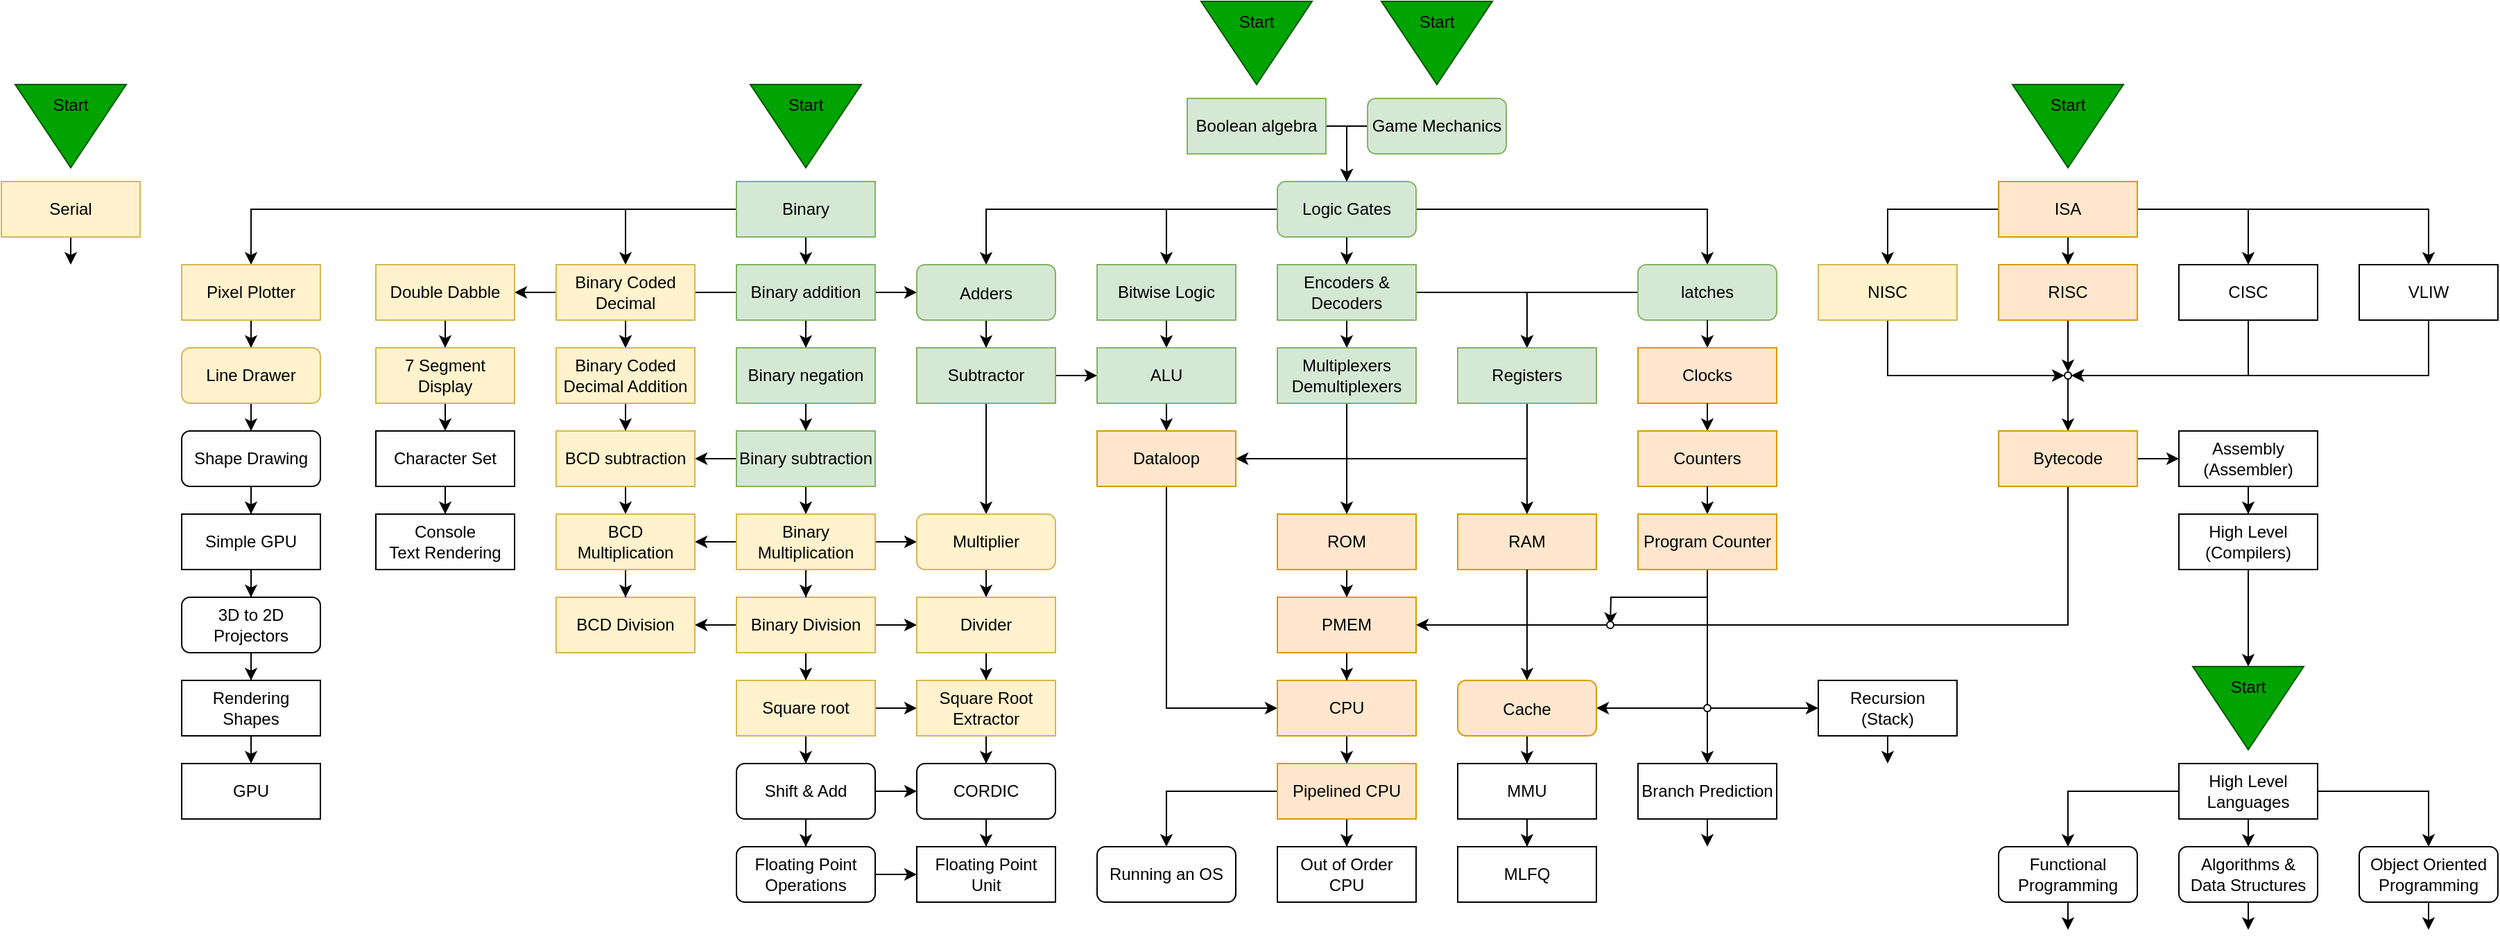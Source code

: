 <mxfile version="20.5.3" type="embed" pages="9"><diagram name="Knowledge Map" id="mpZW8tcmo3RP36I1rnIO"><mxGraphModel dx="701" dy="528" grid="1" gridSize="10" guides="1" tooltips="1" connect="1" arrows="1" fold="1" page="1" pageScale="1" pageWidth="1169" pageHeight="827" math="0" shadow="0"><root><mxCell id="0"/><mxCell id="1" parent="0"/><mxCell id="idJWofyPqD76pYIMuWjh-70" style="edgeStyle=orthogonalEdgeStyle;rounded=0;orthogonalLoop=1;jettySize=auto;html=1;entryX=0.5;entryY=0;entryDx=0;entryDy=0;fontSize=12;" parent="1" source="T8rQtC1NhWbE-KgKJLJK-5" target="T8rQtC1NhWbE-KgKJLJK-6" edge="1"><mxGeometry relative="1" as="geometry"/></mxCell><mxCell id="noL6Zwn1p8a0QqXjqLaH-19" style="rounded=0;orthogonalLoop=1;jettySize=auto;html=1;exitX=0;exitY=0.5;exitDx=0;exitDy=0;entryX=0.5;entryY=0;entryDx=0;entryDy=0;edgeStyle=orthogonalEdgeStyle;" parent="1" source="T8rQtC1NhWbE-KgKJLJK-5" target="noL6Zwn1p8a0QqXjqLaH-17" edge="1"><mxGeometry relative="1" as="geometry"/></mxCell><mxCell id="3CeB-_rIK9uCc4G4-ZB4-1" style="edgeStyle=orthogonalEdgeStyle;rounded=0;orthogonalLoop=1;jettySize=auto;html=1;entryX=0.5;entryY=0;entryDx=0;entryDy=0;" parent="1" source="T8rQtC1NhWbE-KgKJLJK-5" target="noL6Zwn1p8a0QqXjqLaH-52" edge="1"><mxGeometry relative="1" as="geometry"/></mxCell><mxCell id="T8rQtC1NhWbE-KgKJLJK-5" value="Binary" style="rounded=0;whiteSpace=wrap;html=1;fillColor=#d5e8d4;strokeColor=#82b366;" parent="1" vertex="1"><mxGeometry x="730" y="190" width="100" height="40" as="geometry"/></mxCell><mxCell id="T8rQtC1NhWbE-KgKJLJK-123" style="edgeStyle=orthogonalEdgeStyle;rounded=0;orthogonalLoop=1;jettySize=auto;html=1;exitX=1;exitY=0.5;exitDx=0;exitDy=0;entryX=0;entryY=0.5;entryDx=0;entryDy=0;fontSize=12;" parent="1" source="T8rQtC1NhWbE-KgKJLJK-6" target="T8rQtC1NhWbE-KgKJLJK-120" edge="1"><mxGeometry relative="1" as="geometry"/></mxCell><mxCell id="idJWofyPqD76pYIMuWjh-68" style="edgeStyle=orthogonalEdgeStyle;rounded=0;orthogonalLoop=1;jettySize=auto;html=1;entryX=0.5;entryY=0;entryDx=0;entryDy=0;fontSize=12;" parent="1" source="T8rQtC1NhWbE-KgKJLJK-6" target="T8rQtC1NhWbE-KgKJLJK-7" edge="1"><mxGeometry relative="1" as="geometry"/></mxCell><mxCell id="JxPK-o-dlAkDuVR7hz93-11" style="edgeStyle=orthogonalEdgeStyle;rounded=0;orthogonalLoop=1;jettySize=auto;html=1;exitX=0;exitY=0.5;exitDx=0;exitDy=0;" parent="1" source="T8rQtC1NhWbE-KgKJLJK-6" target="JxPK-o-dlAkDuVR7hz93-9" edge="1"><mxGeometry relative="1" as="geometry"/></mxCell><mxCell id="T8rQtC1NhWbE-KgKJLJK-6" value="Binary addition" style="rounded=0;whiteSpace=wrap;html=1;fillColor=#d5e8d4;strokeColor=#82b366;" parent="1" vertex="1"><mxGeometry x="730" y="250" width="100" height="40" as="geometry"/></mxCell><mxCell id="idJWofyPqD76pYIMuWjh-69" style="edgeStyle=orthogonalEdgeStyle;rounded=0;orthogonalLoop=1;jettySize=auto;html=1;entryX=0.5;entryY=0;entryDx=0;entryDy=0;fontSize=12;" parent="1" source="T8rQtC1NhWbE-KgKJLJK-7" target="T8rQtC1NhWbE-KgKJLJK-17" edge="1"><mxGeometry relative="1" as="geometry"/></mxCell><mxCell id="T8rQtC1NhWbE-KgKJLJK-7" value="Binary negation" style="rounded=0;whiteSpace=wrap;html=1;fillColor=#d5e8d4;strokeColor=#82b366;" parent="1" vertex="1"><mxGeometry x="730" y="310" width="100" height="40" as="geometry"/></mxCell><mxCell id="T8rQtC1NhWbE-KgKJLJK-11" value="" style="triangle;whiteSpace=wrap;html=1;rotation=90;fillColor=#00A300;strokeColor=#005700;fontColor=#ffffff;" parent="1" vertex="1"><mxGeometry x="1075" y="50" width="60" height="80" as="geometry"/></mxCell><mxCell id="T8rQtC1NhWbE-KgKJLJK-12" value="Start" style="text;html=1;strokeColor=none;fillColor=none;align=center;verticalAlign=middle;whiteSpace=wrap;rounded=0;" parent="1" vertex="1"><mxGeometry x="1075" y="60" width="60" height="30" as="geometry"/></mxCell><mxCell id="T8rQtC1NhWbE-KgKJLJK-90" style="edgeStyle=orthogonalEdgeStyle;rounded=0;orthogonalLoop=1;jettySize=auto;html=1;fontSize=14;" parent="1" source="T8rQtC1NhWbE-KgKJLJK-13" target="T8rQtC1NhWbE-KgKJLJK-37" edge="1"><mxGeometry relative="1" as="geometry"/></mxCell><mxCell id="T8rQtC1NhWbE-KgKJLJK-117" style="edgeStyle=orthogonalEdgeStyle;rounded=0;orthogonalLoop=1;jettySize=auto;html=1;exitX=0;exitY=0.5;exitDx=0;exitDy=0;fontSize=14;entryX=0.5;entryY=0;entryDx=0;entryDy=0;" parent="1" source="T8rQtC1NhWbE-KgKJLJK-13" target="T8rQtC1NhWbE-KgKJLJK-120" edge="1"><mxGeometry relative="1" as="geometry"><mxPoint x="925" y="210" as="targetPoint"/></mxGeometry></mxCell><mxCell id="T8rQtC1NhWbE-KgKJLJK-129" style="edgeStyle=orthogonalEdgeStyle;rounded=0;orthogonalLoop=1;jettySize=auto;html=1;exitX=1;exitY=0.5;exitDx=0;exitDy=0;entryX=0.5;entryY=0;entryDx=0;entryDy=0;fontSize=12;" parent="1" source="T8rQtC1NhWbE-KgKJLJK-13" target="T8rQtC1NhWbE-KgKJLJK-34" edge="1"><mxGeometry relative="1" as="geometry"/></mxCell><mxCell id="l5fFcWF6RfPe-wyN7eGA-2" style="edgeStyle=orthogonalEdgeStyle;rounded=0;orthogonalLoop=1;jettySize=auto;html=1;entryX=0.5;entryY=0;entryDx=0;entryDy=0;" parent="1" source="T8rQtC1NhWbE-KgKJLJK-13" target="T8rQtC1NhWbE-KgKJLJK-105" edge="1"><mxGeometry relative="1" as="geometry"/></mxCell><UserObject label="Logic Gates" link="data:page/id,t3V9nZrIf8xbgUMTf0Ge" id="T8rQtC1NhWbE-KgKJLJK-13"><mxCell style="rounded=1;whiteSpace=wrap;html=1;fillColor=#d5e8d4;strokeColor=#82b366;" parent="1" vertex="1"><mxGeometry x="1120" y="190" width="100" height="40" as="geometry"/></mxCell></UserObject><mxCell id="idJWofyPqD76pYIMuWjh-74" style="edgeStyle=orthogonalEdgeStyle;rounded=0;orthogonalLoop=1;jettySize=auto;html=1;entryX=0.5;entryY=0;entryDx=0;entryDy=0;fontSize=12;" parent="1" source="T8rQtC1NhWbE-KgKJLJK-17" target="idJWofyPqD76pYIMuWjh-73" edge="1"><mxGeometry relative="1" as="geometry"/></mxCell><mxCell id="JxPK-o-dlAkDuVR7hz93-6" style="edgeStyle=orthogonalEdgeStyle;rounded=0;orthogonalLoop=1;jettySize=auto;html=1;entryX=1;entryY=0.5;entryDx=0;entryDy=0;" parent="1" source="T8rQtC1NhWbE-KgKJLJK-17" target="JxPK-o-dlAkDuVR7hz93-2" edge="1"><mxGeometry relative="1" as="geometry"/></mxCell><mxCell id="T8rQtC1NhWbE-KgKJLJK-17" value="Binary subtraction" style="rounded=0;whiteSpace=wrap;html=1;fillColor=#d5e8d4;strokeColor=#82b366;" parent="1" vertex="1"><mxGeometry x="730" y="370" width="100" height="40" as="geometry"/></mxCell><mxCell id="T8rQtC1NhWbE-KgKJLJK-28" value="" style="endArrow=classic;html=1;rounded=0;fontSize=10;" parent="1" source="T8rQtC1NhWbE-KgKJLJK-6" edge="1"><mxGeometry x="-1" y="-100" width="50" height="50" relative="1" as="geometry"><mxPoint x="822.83" y="270.0" as="sourcePoint"/><mxPoint x="822.83" y="290.0" as="targetPoint"/><mxPoint y="-10" as="offset"/><Array as="points"><mxPoint x="823" y="290"/></Array></mxGeometry></mxCell><mxCell id="T8rQtC1NhWbE-KgKJLJK-131" style="edgeStyle=orthogonalEdgeStyle;rounded=0;orthogonalLoop=1;jettySize=auto;html=1;exitX=0;exitY=0.5;exitDx=0;exitDy=0;entryX=0.5;entryY=0;entryDx=0;entryDy=0;fontSize=12;" parent="1" source="T8rQtC1NhWbE-KgKJLJK-34" target="T8rQtC1NhWbE-KgKJLJK-100" edge="1"><mxGeometry relative="1" as="geometry"/></mxCell><UserObject label="latches" link="data:page/id,4aKle7L8rRZlBxUc91Py" id="T8rQtC1NhWbE-KgKJLJK-34"><mxCell style="rounded=1;whiteSpace=wrap;html=1;fillColor=#d5e8d4;strokeColor=#82b366;" parent="1" vertex="1"><mxGeometry x="1380" y="250" width="100" height="40" as="geometry"/></mxCell></UserObject><mxCell id="T8rQtC1NhWbE-KgKJLJK-35" value="" style="endArrow=classic;html=1;rounded=0;fontSize=10;entryX=0.5;entryY=0;entryDx=0;entryDy=0;" parent="1" source="T8rQtC1NhWbE-KgKJLJK-34" target="T8rQtC1NhWbE-KgKJLJK-47" edge="1"><mxGeometry x="-1" y="-100" width="50" height="50" relative="1" as="geometry"><mxPoint x="1429.92" y="290.0" as="sourcePoint"/><mxPoint x="1429.92" y="310.0" as="targetPoint"/><mxPoint y="-10" as="offset"/></mxGeometry></mxCell><mxCell id="T8rQtC1NhWbE-KgKJLJK-104" style="edgeStyle=orthogonalEdgeStyle;rounded=0;orthogonalLoop=1;jettySize=auto;html=1;fontSize=14;" parent="1" source="T8rQtC1NhWbE-KgKJLJK-37" target="T8rQtC1NhWbE-KgKJLJK-100" edge="1"><mxGeometry relative="1" as="geometry"/></mxCell><mxCell id="XMFaLXf7rcylvH_orUQM-2" style="edgeStyle=orthogonalEdgeStyle;rounded=0;orthogonalLoop=1;jettySize=auto;html=1;entryX=0.5;entryY=0;entryDx=0;entryDy=0;" parent="1" source="T8rQtC1NhWbE-KgKJLJK-37" target="XMFaLXf7rcylvH_orUQM-1" edge="1"><mxGeometry relative="1" as="geometry"/></mxCell><mxCell id="T8rQtC1NhWbE-KgKJLJK-37" value="Encoders &amp;amp;&lt;br&gt;Decoders" style="rounded=0;whiteSpace=wrap;html=1;fillColor=#d5e8d4;strokeColor=#82b366;" parent="1" vertex="1"><mxGeometry x="1120" y="250" width="100" height="40" as="geometry"/></mxCell><mxCell id="B6hULQYugFSqzh7FQNMt-4" style="edgeStyle=orthogonalEdgeStyle;rounded=0;orthogonalLoop=1;jettySize=auto;html=1;entryX=0.5;entryY=0;entryDx=0;entryDy=0;exitX=1;exitY=0.5;exitDx=0;exitDy=0;" parent="1" source="T8rQtC1NhWbE-KgKJLJK-39" target="T8rQtC1NhWbE-KgKJLJK-13" edge="1"><mxGeometry relative="1" as="geometry"><Array as="points"><mxPoint x="1170" y="150"/></Array></mxGeometry></mxCell><mxCell id="T8rQtC1NhWbE-KgKJLJK-39" value="Boolean algebra" style="rounded=0;whiteSpace=wrap;html=1;fillColor=#d5e8d4;strokeColor=#82b366;" parent="1" vertex="1"><mxGeometry x="1055" y="130" width="100" height="40" as="geometry"/></mxCell><mxCell id="T8rQtC1NhWbE-KgKJLJK-47" value="Clocks" style="rounded=0;whiteSpace=wrap;html=1;fillColor=#ffe6cc;strokeColor=#d79b00;" parent="1" vertex="1"><mxGeometry x="1380" y="310" width="100" height="40" as="geometry"/></mxCell><mxCell id="T8rQtC1NhWbE-KgKJLJK-48" value="" style="endArrow=classic;html=1;rounded=0;fontSize=10;" parent="1" source="T8rQtC1NhWbE-KgKJLJK-47" target="T8rQtC1NhWbE-KgKJLJK-49" edge="1"><mxGeometry x="-1" y="-100" width="50" height="50" relative="1" as="geometry"><mxPoint x="1430" y="350" as="sourcePoint"/><mxPoint x="1430" y="370" as="targetPoint"/><mxPoint y="-10" as="offset"/></mxGeometry></mxCell><mxCell id="T8rQtC1NhWbE-KgKJLJK-49" value="Counters" style="rounded=0;whiteSpace=wrap;html=1;fillColor=#ffe6cc;strokeColor=#d79b00;" parent="1" vertex="1"><mxGeometry x="1380" y="370" width="100" height="40" as="geometry"/></mxCell><mxCell id="T8rQtC1NhWbE-KgKJLJK-50" value="" style="endArrow=classic;html=1;rounded=0;fontSize=10;" parent="1" edge="1"><mxGeometry x="-1" y="-100" width="50" height="50" relative="1" as="geometry"><mxPoint x="1430" y="410" as="sourcePoint"/><mxPoint x="1430" y="430" as="targetPoint"/><mxPoint y="-10" as="offset"/></mxGeometry></mxCell><mxCell id="idJWofyPqD76pYIMuWjh-42" style="edgeStyle=orthogonalEdgeStyle;rounded=0;orthogonalLoop=1;jettySize=auto;html=1;exitX=0.5;exitY=1;exitDx=0;exitDy=0;fontSize=12;" parent="1" source="T8rQtC1NhWbE-KgKJLJK-51" edge="1"><mxGeometry relative="1" as="geometry"><mxPoint x="1360" y="510" as="targetPoint"/></mxGeometry></mxCell><mxCell id="noL6Zwn1p8a0QqXjqLaH-12" style="edgeStyle=orthogonalEdgeStyle;rounded=0;orthogonalLoop=1;jettySize=auto;html=1;entryX=0.5;entryY=0;entryDx=0;entryDy=0;" parent="1" source="T8rQtC1NhWbE-KgKJLJK-51" target="noL6Zwn1p8a0QqXjqLaH-11" edge="1"><mxGeometry relative="1" as="geometry"/></mxCell><mxCell id="Fa5876J1tFEJHS5juCH7-7" style="edgeStyle=orthogonalEdgeStyle;rounded=0;orthogonalLoop=1;jettySize=auto;html=1;entryX=0;entryY=0.5;entryDx=0;entryDy=0;" parent="1" source="T8rQtC1NhWbE-KgKJLJK-51" target="9Yh9oi0NJUhHSXKj6lHp-2" edge="1"><mxGeometry relative="1" as="geometry"><Array as="points"><mxPoint x="1430" y="570"/></Array></mxGeometry></mxCell><mxCell id="Fa5876J1tFEJHS5juCH7-8" style="edgeStyle=orthogonalEdgeStyle;rounded=0;orthogonalLoop=1;jettySize=auto;html=1;entryX=1;entryY=0.5;entryDx=0;entryDy=0;" parent="1" source="T8rQtC1NhWbE-KgKJLJK-51" target="T8rQtC1NhWbE-KgKJLJK-118" edge="1"><mxGeometry relative="1" as="geometry"><Array as="points"><mxPoint x="1430" y="570"/></Array></mxGeometry></mxCell><mxCell id="T8rQtC1NhWbE-KgKJLJK-51" value="Program Counter" style="rounded=0;whiteSpace=wrap;html=1;fillColor=#ffe6cc;strokeColor=#d79b00;" parent="1" vertex="1"><mxGeometry x="1380" y="430" width="100" height="40" as="geometry"/></mxCell><mxCell id="idJWofyPqD76pYIMuWjh-16" style="edgeStyle=orthogonalEdgeStyle;rounded=0;orthogonalLoop=1;jettySize=auto;html=1;entryX=0.5;entryY=0;entryDx=0;entryDy=0;fontSize=12;" parent="1" source="T8rQtC1NhWbE-KgKJLJK-57" target="idJWofyPqD76pYIMuWjh-15" edge="1"><mxGeometry relative="1" as="geometry"/></mxCell><mxCell id="T8rQtC1NhWbE-KgKJLJK-57" value="ROM" style="rounded=0;whiteSpace=wrap;html=1;fillColor=#ffe6cc;strokeColor=#d79b00;" parent="1" vertex="1"><mxGeometry x="1120" y="430" width="100" height="40" as="geometry"/></mxCell><mxCell id="T8rQtC1NhWbE-KgKJLJK-82" value="RAM" style="rounded=0;whiteSpace=wrap;html=1;fillColor=#ffe6cc;strokeColor=#d79b00;" parent="1" vertex="1"><mxGeometry x="1250" y="430" width="100" height="40" as="geometry"/></mxCell><mxCell id="T8rQtC1NhWbE-KgKJLJK-83" value="" style="endArrow=classic;html=1;rounded=0;fontSize=10;" parent="1" source="T8rQtC1NhWbE-KgKJLJK-82" target="T8rQtC1NhWbE-KgKJLJK-118" edge="1"><mxGeometry x="-1" y="-100" width="50" height="50" relative="1" as="geometry"><mxPoint x="1300" y="410.0" as="sourcePoint"/><mxPoint x="1300" y="490" as="targetPoint"/><mxPoint y="-10" as="offset"/></mxGeometry></mxCell><mxCell id="T8rQtC1NhWbE-KgKJLJK-102" style="edgeStyle=orthogonalEdgeStyle;rounded=0;orthogonalLoop=1;jettySize=auto;html=1;entryX=0.5;entryY=0;entryDx=0;entryDy=0;fontSize=14;" parent="1" source="T8rQtC1NhWbE-KgKJLJK-100" target="T8rQtC1NhWbE-KgKJLJK-82" edge="1"><mxGeometry relative="1" as="geometry"/></mxCell><mxCell id="T8rQtC1NhWbE-KgKJLJK-133" style="edgeStyle=orthogonalEdgeStyle;rounded=0;orthogonalLoop=1;jettySize=auto;html=1;exitX=0.5;exitY=1;exitDx=0;exitDy=0;fontSize=12;entryX=1;entryY=0.5;entryDx=0;entryDy=0;" parent="1" source="T8rQtC1NhWbE-KgKJLJK-100" target="T8rQtC1NhWbE-KgKJLJK-135" edge="1"><mxGeometry relative="1" as="geometry"><mxPoint x="1170" y="410" as="targetPoint"/><Array as="points"><mxPoint x="1300" y="390"/></Array></mxGeometry></mxCell><mxCell id="T8rQtC1NhWbE-KgKJLJK-100" value="Registers" style="rounded=0;whiteSpace=wrap;html=1;fillColor=#d5e8d4;strokeColor=#82b366;" parent="1" vertex="1"><mxGeometry x="1250" y="310" width="100" height="40" as="geometry"/></mxCell><mxCell id="l5fFcWF6RfPe-wyN7eGA-5" style="edgeStyle=orthogonalEdgeStyle;rounded=0;orthogonalLoop=1;jettySize=auto;html=1;exitX=0.5;exitY=1;exitDx=0;exitDy=0;entryX=0.5;entryY=0;entryDx=0;entryDy=0;" parent="1" source="T8rQtC1NhWbE-KgKJLJK-105" target="T8rQtC1NhWbE-KgKJLJK-128" edge="1"><mxGeometry relative="1" as="geometry"/></mxCell><mxCell id="T8rQtC1NhWbE-KgKJLJK-105" value="Bitwise Logic" style="rounded=0;whiteSpace=wrap;html=1;fillColor=#d5e8d4;strokeColor=#82b366;" parent="1" vertex="1"><mxGeometry x="990" y="250" width="100" height="40" as="geometry"/></mxCell><mxCell id="idJWofyPqD76pYIMuWjh-3" style="edgeStyle=orthogonalEdgeStyle;rounded=0;orthogonalLoop=1;jettySize=auto;html=1;fontSize=12;" parent="1" source="T8rQtC1NhWbE-KgKJLJK-118" target="T8rQtC1NhWbE-KgKJLJK-138" edge="1"><mxGeometry relative="1" as="geometry"/></mxCell><UserObject label="&lt;font style=&quot;font-size: 12px;&quot;&gt;Cache&lt;/font&gt;" link="data:page/id,qWRT_pU4-NPLsLW0dBki" id="T8rQtC1NhWbE-KgKJLJK-118"><mxCell style="rounded=1;whiteSpace=wrap;html=1;fontSize=14;fillColor=#ffe6cc;strokeColor=#d79b00;" parent="1" vertex="1"><mxGeometry x="1250" y="550" width="100" height="40" as="geometry"/></mxCell></UserObject><mxCell id="T8rQtC1NhWbE-KgKJLJK-122" style="edgeStyle=orthogonalEdgeStyle;rounded=0;orthogonalLoop=1;jettySize=auto;html=1;fontSize=14;entryX=0.5;entryY=0;entryDx=0;entryDy=0;" parent="1" source="T8rQtC1NhWbE-KgKJLJK-120" target="T8rQtC1NhWbE-KgKJLJK-124" edge="1"><mxGeometry relative="1" as="geometry"><mxPoint x="910" y="310" as="targetPoint"/></mxGeometry></mxCell><UserObject label="&lt;span style=&quot;font-size: 12px;&quot;&gt;Adders&lt;/span&gt;" link="data:page/id,zCY-o8axUZyvVsKHc8_c" id="T8rQtC1NhWbE-KgKJLJK-120"><mxCell style="rounded=1;whiteSpace=wrap;html=1;fontSize=14;fillColor=#d5e8d4;strokeColor=#82b366;" parent="1" vertex="1"><mxGeometry x="860" y="250" width="100" height="40" as="geometry"/></mxCell></UserObject><mxCell id="idJWofyPqD76pYIMuWjh-84" style="edgeStyle=orthogonalEdgeStyle;rounded=0;orthogonalLoop=1;jettySize=auto;html=1;exitX=0.5;exitY=1;exitDx=0;exitDy=0;entryX=0.5;entryY=0;entryDx=0;entryDy=0;fontSize=12;" parent="1" source="T8rQtC1NhWbE-KgKJLJK-124" target="idJWofyPqD76pYIMuWjh-78" edge="1"><mxGeometry relative="1" as="geometry"/></mxCell><mxCell id="l5fFcWF6RfPe-wyN7eGA-3" style="edgeStyle=orthogonalEdgeStyle;rounded=0;orthogonalLoop=1;jettySize=auto;html=1;entryX=0;entryY=0.5;entryDx=0;entryDy=0;" parent="1" source="T8rQtC1NhWbE-KgKJLJK-124" target="T8rQtC1NhWbE-KgKJLJK-128" edge="1"><mxGeometry relative="1" as="geometry"/></mxCell><mxCell id="T8rQtC1NhWbE-KgKJLJK-124" value="Subtractor" style="rounded=0;whiteSpace=wrap;html=1;fillColor=#d5e8d4;strokeColor=#82b366;" parent="1" vertex="1"><mxGeometry x="860" y="310" width="100" height="40" as="geometry"/></mxCell><mxCell id="l5fFcWF6RfPe-wyN7eGA-4" style="edgeStyle=orthogonalEdgeStyle;rounded=0;orthogonalLoop=1;jettySize=auto;html=1;entryX=0.5;entryY=0;entryDx=0;entryDy=0;" parent="1" source="T8rQtC1NhWbE-KgKJLJK-128" target="T8rQtC1NhWbE-KgKJLJK-135" edge="1"><mxGeometry relative="1" as="geometry"/></mxCell><mxCell id="T8rQtC1NhWbE-KgKJLJK-128" value="ALU" style="rounded=0;whiteSpace=wrap;html=1;fillColor=#d5e8d4;strokeColor=#82b366;" parent="1" vertex="1"><mxGeometry x="990" y="310" width="100" height="40" as="geometry"/></mxCell><mxCell id="idJWofyPqD76pYIMuWjh-10" style="edgeStyle=orthogonalEdgeStyle;rounded=0;orthogonalLoop=1;jettySize=auto;html=1;exitX=0.5;exitY=1;exitDx=0;exitDy=0;entryX=0;entryY=0.5;entryDx=0;entryDy=0;fontSize=12;" parent="1" source="T8rQtC1NhWbE-KgKJLJK-135" target="idJWofyPqD76pYIMuWjh-6" edge="1"><mxGeometry relative="1" as="geometry"/></mxCell><mxCell id="T8rQtC1NhWbE-KgKJLJK-135" value="Dataloop" style="rounded=0;whiteSpace=wrap;html=1;fillColor=#ffe6cc;strokeColor=#d79b00;" parent="1" vertex="1"><mxGeometry x="990" y="370" width="100" height="40" as="geometry"/></mxCell><mxCell id="noL6Zwn1p8a0QqXjqLaH-2" style="edgeStyle=orthogonalEdgeStyle;rounded=0;orthogonalLoop=1;jettySize=auto;html=1;" parent="1" source="T8rQtC1NhWbE-KgKJLJK-138" target="noL6Zwn1p8a0QqXjqLaH-1" edge="1"><mxGeometry relative="1" as="geometry"/></mxCell><mxCell id="T8rQtC1NhWbE-KgKJLJK-138" value="MMU" style="rounded=0;whiteSpace=wrap;html=1;" parent="1" vertex="1"><mxGeometry x="1250" y="610" width="100" height="40" as="geometry"/></mxCell><mxCell id="noL6Zwn1p8a0QqXjqLaH-14" style="edgeStyle=orthogonalEdgeStyle;rounded=0;orthogonalLoop=1;jettySize=auto;html=1;entryX=0.5;entryY=0;entryDx=0;entryDy=0;" parent="1" source="idJWofyPqD76pYIMuWjh-6" target="noL6Zwn1p8a0QqXjqLaH-13" edge="1"><mxGeometry relative="1" as="geometry"/></mxCell><mxCell id="idJWofyPqD76pYIMuWjh-6" value="CPU" style="rounded=0;whiteSpace=wrap;html=1;fillColor=#ffe6cc;strokeColor=#d79b00;" parent="1" vertex="1"><mxGeometry x="1120" y="550" width="100" height="40" as="geometry"/></mxCell><mxCell id="idJWofyPqD76pYIMuWjh-20" style="edgeStyle=orthogonalEdgeStyle;rounded=0;orthogonalLoop=1;jettySize=auto;html=1;entryX=0.5;entryY=0;entryDx=0;entryDy=0;fontSize=12;" parent="1" source="idJWofyPqD76pYIMuWjh-15" target="idJWofyPqD76pYIMuWjh-6" edge="1"><mxGeometry relative="1" as="geometry"/></mxCell><mxCell id="idJWofyPqD76pYIMuWjh-15" value="PMEM" style="rounded=0;whiteSpace=wrap;html=1;fillColor=#ffe6cc;strokeColor=#d79b00;" parent="1" vertex="1"><mxGeometry x="1120" y="490" width="100" height="40" as="geometry"/></mxCell><mxCell id="idJWofyPqD76pYIMuWjh-32" style="edgeStyle=orthogonalEdgeStyle;rounded=0;orthogonalLoop=1;jettySize=auto;html=1;entryX=0.5;entryY=0;entryDx=0;entryDy=0;fontSize=12;" parent="1" source="idJWofyPqD76pYIMuWjh-25" target="idJWofyPqD76pYIMuWjh-30" edge="1"><mxGeometry relative="1" as="geometry"/></mxCell><mxCell id="idJWofyPqD76pYIMuWjh-33" style="edgeStyle=orthogonalEdgeStyle;rounded=0;orthogonalLoop=1;jettySize=auto;html=1;exitX=1;exitY=0.5;exitDx=0;exitDy=0;entryX=0.5;entryY=0;entryDx=0;entryDy=0;fontSize=12;" parent="1" source="idJWofyPqD76pYIMuWjh-25" target="idJWofyPqD76pYIMuWjh-31" edge="1"><mxGeometry relative="1" as="geometry"><Array as="points"><mxPoint x="1820" y="210"/></Array></mxGeometry></mxCell><mxCell id="idJWofyPqD76pYIMuWjh-34" style="edgeStyle=orthogonalEdgeStyle;rounded=0;orthogonalLoop=1;jettySize=auto;html=1;entryX=0.5;entryY=0;entryDx=0;entryDy=0;fontSize=12;" parent="1" source="idJWofyPqD76pYIMuWjh-25" target="idJWofyPqD76pYIMuWjh-29" edge="1"><mxGeometry relative="1" as="geometry"/></mxCell><mxCell id="6MJ4714xYjXrP88n8pu0-2" style="edgeStyle=orthogonalEdgeStyle;rounded=0;orthogonalLoop=1;jettySize=auto;html=1;" parent="1" source="idJWofyPqD76pYIMuWjh-25" target="6MJ4714xYjXrP88n8pu0-1" edge="1"><mxGeometry relative="1" as="geometry"/></mxCell><mxCell id="idJWofyPqD76pYIMuWjh-25" value="ISA" style="rounded=0;whiteSpace=wrap;html=1;fillColor=#ffe6cc;strokeColor=#d79b00;" parent="1" vertex="1"><mxGeometry x="1640" y="190" width="100" height="40" as="geometry"/></mxCell><mxCell id="idJWofyPqD76pYIMuWjh-39" style="edgeStyle=orthogonalEdgeStyle;rounded=0;orthogonalLoop=1;jettySize=auto;html=1;exitX=0.5;exitY=1;exitDx=0;exitDy=0;entryX=0.5;entryY=0;entryDx=0;entryDy=0;fontSize=12;startArrow=none;" parent="1" source="idJWofyPqD76pYIMuWjh-51" target="idJWofyPqD76pYIMuWjh-36" edge="1"><mxGeometry relative="1" as="geometry"/></mxCell><mxCell id="idJWofyPqD76pYIMuWjh-55" style="edgeStyle=orthogonalEdgeStyle;rounded=0;orthogonalLoop=1;jettySize=auto;html=1;entryX=0.5;entryY=0;entryDx=0;entryDy=0;fontSize=12;" parent="1" source="idJWofyPqD76pYIMuWjh-29" target="idJWofyPqD76pYIMuWjh-51" edge="1"><mxGeometry relative="1" as="geometry"/></mxCell><mxCell id="idJWofyPqD76pYIMuWjh-29" value="RISC" style="rounded=0;whiteSpace=wrap;html=1;fillColor=#ffe6cc;strokeColor=#d79b00;" parent="1" vertex="1"><mxGeometry x="1640" y="250" width="100" height="40" as="geometry"/></mxCell><mxCell id="idJWofyPqD76pYIMuWjh-54" style="edgeStyle=orthogonalEdgeStyle;rounded=0;orthogonalLoop=1;jettySize=auto;html=1;entryX=0;entryY=0.5;entryDx=0;entryDy=0;fontSize=12;exitX=0.5;exitY=1;exitDx=0;exitDy=0;" parent="1" source="idJWofyPqD76pYIMuWjh-30" target="idJWofyPqD76pYIMuWjh-51" edge="1"><mxGeometry relative="1" as="geometry"/></mxCell><mxCell id="idJWofyPqD76pYIMuWjh-30" value="NISC" style="rounded=0;whiteSpace=wrap;html=1;fillColor=#fff2cc;strokeColor=#d6b656;" parent="1" vertex="1"><mxGeometry x="1510" y="250" width="100" height="40" as="geometry"/></mxCell><mxCell id="idJWofyPqD76pYIMuWjh-53" style="edgeStyle=orthogonalEdgeStyle;rounded=0;orthogonalLoop=1;jettySize=auto;html=1;exitX=0.5;exitY=1;exitDx=0;exitDy=0;entryX=1;entryY=0.5;entryDx=0;entryDy=0;fontSize=12;" parent="1" source="idJWofyPqD76pYIMuWjh-31" target="idJWofyPqD76pYIMuWjh-51" edge="1"><mxGeometry relative="1" as="geometry"/></mxCell><mxCell id="idJWofyPqD76pYIMuWjh-31" value="CISC" style="rounded=0;whiteSpace=wrap;html=1;" parent="1" vertex="1"><mxGeometry x="1770" y="250" width="100" height="40" as="geometry"/></mxCell><mxCell id="idJWofyPqD76pYIMuWjh-43" style="edgeStyle=orthogonalEdgeStyle;rounded=0;orthogonalLoop=1;jettySize=auto;html=1;entryX=1;entryY=0.5;entryDx=0;entryDy=0;fontSize=12;exitX=0.5;exitY=1;exitDx=0;exitDy=0;" parent="1" source="idJWofyPqD76pYIMuWjh-36" target="idJWofyPqD76pYIMuWjh-15" edge="1"><mxGeometry relative="1" as="geometry"><Array as="points"><mxPoint x="1690" y="510"/></Array></mxGeometry></mxCell><mxCell id="idJWofyPqD76pYIMuWjh-61" style="edgeStyle=orthogonalEdgeStyle;rounded=0;orthogonalLoop=1;jettySize=auto;html=1;entryX=0;entryY=0.5;entryDx=0;entryDy=0;fontSize=12;" parent="1" source="idJWofyPqD76pYIMuWjh-36" target="idJWofyPqD76pYIMuWjh-47" edge="1"><mxGeometry relative="1" as="geometry"/></mxCell><mxCell id="idJWofyPqD76pYIMuWjh-36" value="Bytecode" style="rounded=0;whiteSpace=wrap;html=1;fillColor=#ffe6cc;strokeColor=#d79b00;" parent="1" vertex="1"><mxGeometry x="1640" y="370" width="100" height="40" as="geometry"/></mxCell><mxCell id="idJWofyPqD76pYIMuWjh-44" value="" style="ellipse;whiteSpace=wrap;html=1;aspect=fixed;rounded=1;fontSize=12;" parent="1" vertex="1"><mxGeometry x="1357.5" y="507.5" width="5" height="5" as="geometry"/></mxCell><mxCell id="idJWofyPqD76pYIMuWjh-62" style="edgeStyle=orthogonalEdgeStyle;rounded=0;orthogonalLoop=1;jettySize=auto;html=1;entryX=0.5;entryY=0;entryDx=0;entryDy=0;fontSize=12;" parent="1" source="idJWofyPqD76pYIMuWjh-47" target="idJWofyPqD76pYIMuWjh-48" edge="1"><mxGeometry relative="1" as="geometry"/></mxCell><mxCell id="idJWofyPqD76pYIMuWjh-47" value="Assembly&lt;br&gt;(Assembler)" style="rounded=0;whiteSpace=wrap;html=1;" parent="1" vertex="1"><mxGeometry x="1770" y="370" width="100" height="40" as="geometry"/></mxCell><mxCell id="noL6Zwn1p8a0QqXjqLaH-6" style="edgeStyle=orthogonalEdgeStyle;rounded=0;orthogonalLoop=1;jettySize=auto;html=1;exitX=0.5;exitY=1;exitDx=0;exitDy=0;entryX=0.5;entryY=0;entryDx=0;entryDy=0;" parent="1" source="idJWofyPqD76pYIMuWjh-48" target="sp9rDKvzf87ii6f6kOGq-14" edge="1"><mxGeometry relative="1" as="geometry"><mxPoint x="1820" y="540" as="targetPoint"/></mxGeometry></mxCell><mxCell id="idJWofyPqD76pYIMuWjh-48" value="High Level (Compilers)" style="rounded=0;whiteSpace=wrap;html=1;" parent="1" vertex="1"><mxGeometry x="1770" y="430" width="100" height="40" as="geometry"/></mxCell><mxCell id="idJWofyPqD76pYIMuWjh-51" value="" style="ellipse;whiteSpace=wrap;html=1;aspect=fixed;rounded=1;fontSize=12;" parent="1" vertex="1"><mxGeometry x="1687.5" y="327.5" width="5" height="5" as="geometry"/></mxCell><mxCell id="idJWofyPqD76pYIMuWjh-72" style="edgeStyle=orthogonalEdgeStyle;rounded=0;orthogonalLoop=1;jettySize=auto;html=1;entryX=0.5;entryY=0;entryDx=0;entryDy=0;fontSize=12;" parent="1" source="idJWofyPqD76pYIMuWjh-64" target="idJWofyPqD76pYIMuWjh-71" edge="1"><mxGeometry relative="1" as="geometry"/></mxCell><mxCell id="idJWofyPqD76pYIMuWjh-89" style="edgeStyle=orthogonalEdgeStyle;rounded=0;orthogonalLoop=1;jettySize=auto;html=1;exitX=1;exitY=0.5;exitDx=0;exitDy=0;entryX=0;entryY=0.5;entryDx=0;entryDy=0;fontSize=12;" parent="1" source="idJWofyPqD76pYIMuWjh-64" target="idJWofyPqD76pYIMuWjh-79" edge="1"><mxGeometry relative="1" as="geometry"/></mxCell><mxCell id="JxPK-o-dlAkDuVR7hz93-8" style="edgeStyle=orthogonalEdgeStyle;rounded=0;orthogonalLoop=1;jettySize=auto;html=1;exitX=0;exitY=0.5;exitDx=0;exitDy=0;" parent="1" source="idJWofyPqD76pYIMuWjh-64" target="JxPK-o-dlAkDuVR7hz93-3" edge="1"><mxGeometry relative="1" as="geometry"/></mxCell><mxCell id="idJWofyPqD76pYIMuWjh-64" value="Binary Division" style="rounded=0;whiteSpace=wrap;html=1;fillColor=#fff2cc;strokeColor=#d6b656;" parent="1" vertex="1"><mxGeometry x="730" y="490" width="100" height="40" as="geometry"/></mxCell><mxCell id="idJWofyPqD76pYIMuWjh-86" style="edgeStyle=orthogonalEdgeStyle;rounded=0;orthogonalLoop=1;jettySize=auto;html=1;entryX=0.5;entryY=0;entryDx=0;entryDy=0;fontSize=12;" parent="1" source="idJWofyPqD76pYIMuWjh-71" target="idJWofyPqD76pYIMuWjh-85" edge="1"><mxGeometry relative="1" as="geometry"/></mxCell><mxCell id="idJWofyPqD76pYIMuWjh-90" style="edgeStyle=orthogonalEdgeStyle;rounded=0;orthogonalLoop=1;jettySize=auto;html=1;exitX=1;exitY=0.5;exitDx=0;exitDy=0;entryX=0;entryY=0.5;entryDx=0;entryDy=0;fontSize=12;" parent="1" source="idJWofyPqD76pYIMuWjh-71" target="idJWofyPqD76pYIMuWjh-80" edge="1"><mxGeometry relative="1" as="geometry"/></mxCell><mxCell id="idJWofyPqD76pYIMuWjh-71" value="Square root" style="rounded=0;whiteSpace=wrap;html=1;fillColor=#fff2cc;strokeColor=#d6b656;" parent="1" vertex="1"><mxGeometry x="730" y="550" width="100" height="40" as="geometry"/></mxCell><mxCell id="idJWofyPqD76pYIMuWjh-75" style="edgeStyle=orthogonalEdgeStyle;rounded=0;orthogonalLoop=1;jettySize=auto;html=1;entryX=0.5;entryY=0;entryDx=0;entryDy=0;fontSize=12;" parent="1" source="idJWofyPqD76pYIMuWjh-73" target="idJWofyPqD76pYIMuWjh-64" edge="1"><mxGeometry relative="1" as="geometry"/></mxCell><mxCell id="idJWofyPqD76pYIMuWjh-88" style="edgeStyle=orthogonalEdgeStyle;rounded=0;orthogonalLoop=1;jettySize=auto;html=1;exitX=1;exitY=0.5;exitDx=0;exitDy=0;entryX=0;entryY=0.5;entryDx=0;entryDy=0;fontSize=12;" parent="1" source="idJWofyPqD76pYIMuWjh-73" target="idJWofyPqD76pYIMuWjh-78" edge="1"><mxGeometry relative="1" as="geometry"/></mxCell><mxCell id="JxPK-o-dlAkDuVR7hz93-7" style="edgeStyle=orthogonalEdgeStyle;rounded=0;orthogonalLoop=1;jettySize=auto;html=1;exitX=0;exitY=0.5;exitDx=0;exitDy=0;" parent="1" source="idJWofyPqD76pYIMuWjh-73" target="JxPK-o-dlAkDuVR7hz93-5" edge="1"><mxGeometry relative="1" as="geometry"/></mxCell><mxCell id="idJWofyPqD76pYIMuWjh-73" value="Binary Multiplication" style="rounded=0;whiteSpace=wrap;html=1;fillColor=#fff2cc;strokeColor=#d6b656;" parent="1" vertex="1"><mxGeometry x="730" y="430" width="100" height="40" as="geometry"/></mxCell><mxCell id="noL6Zwn1p8a0QqXjqLaH-42" style="edgeStyle=orthogonalEdgeStyle;rounded=0;orthogonalLoop=1;jettySize=auto;html=1;entryX=0.5;entryY=0;entryDx=0;entryDy=0;" parent="1" source="idJWofyPqD76pYIMuWjh-76" target="noL6Zwn1p8a0QqXjqLaH-40" edge="1"><mxGeometry relative="1" as="geometry"/></mxCell><UserObject label="CORDIC" link="data:page/id,7I25lk24q9X5z2kaGDAv" id="idJWofyPqD76pYIMuWjh-76"><mxCell style="rounded=1;whiteSpace=wrap;html=1;" parent="1" vertex="1"><mxGeometry x="860" y="610" width="100" height="40" as="geometry"/></mxCell></UserObject><mxCell id="idJWofyPqD76pYIMuWjh-81" style="edgeStyle=orthogonalEdgeStyle;rounded=0;orthogonalLoop=1;jettySize=auto;html=1;entryX=0.5;entryY=0;entryDx=0;entryDy=0;fontSize=12;" parent="1" source="idJWofyPqD76pYIMuWjh-78" target="idJWofyPqD76pYIMuWjh-79" edge="1"><mxGeometry relative="1" as="geometry"/></mxCell><mxCell id="idJWofyPqD76pYIMuWjh-78" value="Multiplier" style="rounded=1;whiteSpace=wrap;html=1;fillColor=#fff2cc;strokeColor=#d6b656;" parent="1" vertex="1"><mxGeometry x="860" y="430" width="100" height="40" as="geometry"/></mxCell><mxCell id="idJWofyPqD76pYIMuWjh-82" style="edgeStyle=orthogonalEdgeStyle;rounded=0;orthogonalLoop=1;jettySize=auto;html=1;entryX=0.5;entryY=0;entryDx=0;entryDy=0;fontSize=12;" parent="1" source="idJWofyPqD76pYIMuWjh-79" target="idJWofyPqD76pYIMuWjh-80" edge="1"><mxGeometry relative="1" as="geometry"/></mxCell><mxCell id="idJWofyPqD76pYIMuWjh-79" value="Divider" style="rounded=0;whiteSpace=wrap;html=1;fillColor=#fff2cc;strokeColor=#d6b656;" parent="1" vertex="1"><mxGeometry x="860" y="490" width="100" height="40" as="geometry"/></mxCell><mxCell id="idJWofyPqD76pYIMuWjh-83" style="edgeStyle=orthogonalEdgeStyle;rounded=0;orthogonalLoop=1;jettySize=auto;html=1;entryX=0.5;entryY=0;entryDx=0;entryDy=0;fontSize=12;" parent="1" source="idJWofyPqD76pYIMuWjh-80" target="idJWofyPqD76pYIMuWjh-76" edge="1"><mxGeometry relative="1" as="geometry"/></mxCell><mxCell id="idJWofyPqD76pYIMuWjh-80" value="Square Root Extractor" style="rounded=0;whiteSpace=wrap;html=1;fillColor=#fff2cc;strokeColor=#d6b656;" parent="1" vertex="1"><mxGeometry x="860" y="550" width="100" height="40" as="geometry"/></mxCell><mxCell id="idJWofyPqD76pYIMuWjh-87" style="edgeStyle=orthogonalEdgeStyle;rounded=0;orthogonalLoop=1;jettySize=auto;html=1;exitX=1;exitY=0.5;exitDx=0;exitDy=0;entryX=0;entryY=0.5;entryDx=0;entryDy=0;fontSize=12;" parent="1" source="idJWofyPqD76pYIMuWjh-85" target="idJWofyPqD76pYIMuWjh-76" edge="1"><mxGeometry relative="1" as="geometry"/></mxCell><mxCell id="noL6Zwn1p8a0QqXjqLaH-39" style="edgeStyle=orthogonalEdgeStyle;rounded=0;orthogonalLoop=1;jettySize=auto;html=1;entryX=0.5;entryY=0;entryDx=0;entryDy=0;" parent="1" source="idJWofyPqD76pYIMuWjh-85" target="noL6Zwn1p8a0QqXjqLaH-38" edge="1"><mxGeometry x="1" y="30" relative="1" as="geometry"><mxPoint x="780" y="720.0" as="targetPoint"/><mxPoint x="-30" y="29" as="offset"/></mxGeometry></mxCell><mxCell id="idJWofyPqD76pYIMuWjh-85" value="Shift &amp;amp; Add" style="rounded=1;whiteSpace=wrap;html=1;" parent="1" vertex="1"><mxGeometry x="730" y="610" width="100" height="40" as="geometry"/></mxCell><mxCell id="noL6Zwn1p8a0QqXjqLaH-1" value="MLFQ" style="rounded=0;whiteSpace=wrap;html=1;" parent="1" vertex="1"><mxGeometry x="1250" y="670" width="100" height="40" as="geometry"/></mxCell><mxCell id="noL6Zwn1p8a0QqXjqLaH-7" style="edgeStyle=orthogonalEdgeStyle;rounded=0;orthogonalLoop=1;jettySize=auto;html=1;exitX=0.5;exitY=1;exitDx=0;exitDy=0;" parent="1" source="noL6Zwn1p8a0QqXjqLaH-8" edge="1"><mxGeometry relative="1" as="geometry"><mxPoint x="1820" y="730" as="targetPoint"/></mxGeometry></mxCell><mxCell id="noL6Zwn1p8a0QqXjqLaH-8" value="Algorithms &amp;amp;&lt;br&gt;Data Structures" style="rounded=1;whiteSpace=wrap;html=1;" parent="1" vertex="1"><mxGeometry x="1770" y="670" width="100" height="40" as="geometry"/></mxCell><mxCell id="noL6Zwn1p8a0QqXjqLaH-10" style="edgeStyle=orthogonalEdgeStyle;rounded=0;orthogonalLoop=1;jettySize=auto;html=1;" parent="1" source="noL6Zwn1p8a0QqXjqLaH-11" edge="1"><mxGeometry relative="1" as="geometry"><mxPoint x="1430" y="670" as="targetPoint"/></mxGeometry></mxCell><mxCell id="noL6Zwn1p8a0QqXjqLaH-11" value="Branch Prediction" style="rounded=0;whiteSpace=wrap;html=1;" parent="1" vertex="1"><mxGeometry x="1380" y="610" width="100" height="40" as="geometry"/></mxCell><mxCell id="noL6Zwn1p8a0QqXjqLaH-16" style="edgeStyle=orthogonalEdgeStyle;rounded=0;orthogonalLoop=1;jettySize=auto;html=1;entryX=0.5;entryY=0;entryDx=0;entryDy=0;" parent="1" source="noL6Zwn1p8a0QqXjqLaH-13" target="noL6Zwn1p8a0QqXjqLaH-15" edge="1"><mxGeometry relative="1" as="geometry"/></mxCell><mxCell id="noL6Zwn1p8a0QqXjqLaH-73" style="edgeStyle=orthogonalEdgeStyle;rounded=0;orthogonalLoop=1;jettySize=auto;html=1;exitX=0;exitY=0.5;exitDx=0;exitDy=0;entryX=0.5;entryY=0;entryDx=0;entryDy=0;" parent="1" source="noL6Zwn1p8a0QqXjqLaH-13" target="noL6Zwn1p8a0QqXjqLaH-74" edge="1"><mxGeometry relative="1" as="geometry"><mxPoint x="1070" y="629.579" as="targetPoint"/></mxGeometry></mxCell><mxCell id="noL6Zwn1p8a0QqXjqLaH-13" value="Pipelined CPU" style="rounded=0;whiteSpace=wrap;html=1;fillColor=#ffe6cc;strokeColor=#d79b00;" parent="1" vertex="1"><mxGeometry x="1120" y="610" width="100" height="40" as="geometry"/></mxCell><mxCell id="noL6Zwn1p8a0QqXjqLaH-15" value="Out of Order&lt;br&gt;CPU" style="rounded=0;whiteSpace=wrap;html=1;" parent="1" vertex="1"><mxGeometry x="1120" y="670" width="100" height="40" as="geometry"/></mxCell><mxCell id="noL6Zwn1p8a0QqXjqLaH-22" style="edgeStyle=orthogonalEdgeStyle;rounded=0;orthogonalLoop=1;jettySize=auto;html=1;" parent="1" source="noL6Zwn1p8a0QqXjqLaH-17" target="noL6Zwn1p8a0QqXjqLaH-20" edge="1"><mxGeometry relative="1" as="geometry"/></mxCell><mxCell id="JxPK-o-dlAkDuVR7hz93-10" style="edgeStyle=orthogonalEdgeStyle;rounded=0;orthogonalLoop=1;jettySize=auto;html=1;exitX=0.5;exitY=1;exitDx=0;exitDy=0;entryX=0.5;entryY=0;entryDx=0;entryDy=0;" parent="1" source="noL6Zwn1p8a0QqXjqLaH-17" target="JxPK-o-dlAkDuVR7hz93-9" edge="1"><mxGeometry relative="1" as="geometry"/></mxCell><mxCell id="noL6Zwn1p8a0QqXjqLaH-17" value="Binary Coded&lt;br&gt;Decimal" style="rounded=0;whiteSpace=wrap;html=1;fillColor=#fff2cc;strokeColor=#d6b656;" parent="1" vertex="1"><mxGeometry x="600" y="250" width="100" height="40" as="geometry"/></mxCell><mxCell id="noL6Zwn1p8a0QqXjqLaH-63" style="edgeStyle=orthogonalEdgeStyle;rounded=0;orthogonalLoop=1;jettySize=auto;html=1;entryX=0.5;entryY=0;entryDx=0;entryDy=0;" parent="1" source="noL6Zwn1p8a0QqXjqLaH-20" target="noL6Zwn1p8a0QqXjqLaH-46" edge="1"><mxGeometry relative="1" as="geometry"/></mxCell><mxCell id="noL6Zwn1p8a0QqXjqLaH-20" value="Double Dabble" style="rounded=0;whiteSpace=wrap;html=1;fillColor=#fff2cc;strokeColor=#d6b656;" parent="1" vertex="1"><mxGeometry x="470" y="250" width="100" height="40" as="geometry"/></mxCell><mxCell id="noL6Zwn1p8a0QqXjqLaH-29" style="edgeStyle=orthogonalEdgeStyle;rounded=0;orthogonalLoop=1;jettySize=auto;html=1;entryX=0.5;entryY=0;entryDx=0;entryDy=0;" parent="1" source="noL6Zwn1p8a0QqXjqLaH-28" target="noL6Zwn1p8a0QqXjqLaH-8" edge="1"><mxGeometry relative="1" as="geometry"/></mxCell><mxCell id="noL6Zwn1p8a0QqXjqLaH-34" style="edgeStyle=orthogonalEdgeStyle;rounded=0;orthogonalLoop=1;jettySize=auto;html=1;entryX=0.5;entryY=0;entryDx=0;entryDy=0;" parent="1" source="noL6Zwn1p8a0QqXjqLaH-28" target="noL6Zwn1p8a0QqXjqLaH-33" edge="1"><mxGeometry relative="1" as="geometry"/></mxCell><mxCell id="noL6Zwn1p8a0QqXjqLaH-35" style="edgeStyle=orthogonalEdgeStyle;rounded=0;orthogonalLoop=1;jettySize=auto;html=1;entryX=0.5;entryY=0;entryDx=0;entryDy=0;" parent="1" source="noL6Zwn1p8a0QqXjqLaH-28" target="noL6Zwn1p8a0QqXjqLaH-31" edge="1"><mxGeometry relative="1" as="geometry"/></mxCell><mxCell id="noL6Zwn1p8a0QqXjqLaH-28" value="High Level Languages" style="rounded=0;whiteSpace=wrap;html=1;" parent="1" vertex="1"><mxGeometry x="1770" y="610" width="100" height="40" as="geometry"/></mxCell><mxCell id="noL6Zwn1p8a0QqXjqLaH-30" style="edgeStyle=orthogonalEdgeStyle;rounded=0;orthogonalLoop=1;jettySize=auto;html=1;exitX=0.5;exitY=1;exitDx=0;exitDy=0;" parent="1" source="noL6Zwn1p8a0QqXjqLaH-31" edge="1"><mxGeometry relative="1" as="geometry"><mxPoint x="1690" y="730.0" as="targetPoint"/></mxGeometry></mxCell><mxCell id="noL6Zwn1p8a0QqXjqLaH-31" value="Functional&lt;br&gt;Programming" style="rounded=1;whiteSpace=wrap;html=1;" parent="1" vertex="1"><mxGeometry x="1640" y="670" width="100" height="40" as="geometry"/></mxCell><mxCell id="noL6Zwn1p8a0QqXjqLaH-32" style="edgeStyle=orthogonalEdgeStyle;rounded=0;orthogonalLoop=1;jettySize=auto;html=1;exitX=0.5;exitY=1;exitDx=0;exitDy=0;" parent="1" source="noL6Zwn1p8a0QqXjqLaH-33" edge="1"><mxGeometry relative="1" as="geometry"><mxPoint x="1950" y="730.0" as="targetPoint"/></mxGeometry></mxCell><mxCell id="noL6Zwn1p8a0QqXjqLaH-33" value="Object Oriented Programming" style="rounded=1;whiteSpace=wrap;html=1;" parent="1" vertex="1"><mxGeometry x="1900" y="670" width="100" height="40" as="geometry"/></mxCell><mxCell id="noL6Zwn1p8a0QqXjqLaH-41" style="edgeStyle=orthogonalEdgeStyle;rounded=0;orthogonalLoop=1;jettySize=auto;html=1;entryX=0;entryY=0.5;entryDx=0;entryDy=0;" parent="1" source="noL6Zwn1p8a0QqXjqLaH-38" target="noL6Zwn1p8a0QqXjqLaH-40" edge="1"><mxGeometry relative="1" as="geometry"/></mxCell><mxCell id="noL6Zwn1p8a0QqXjqLaH-38" value="Floating Point&lt;br&gt;Operations" style="rounded=1;whiteSpace=wrap;html=1;" parent="1" vertex="1"><mxGeometry x="730" y="670" width="100" height="40" as="geometry"/></mxCell><mxCell id="noL6Zwn1p8a0QqXjqLaH-40" value="Floating Point&lt;br&gt;Unit" style="rounded=0;whiteSpace=wrap;html=1;" parent="1" vertex="1"><mxGeometry x="860" y="670" width="100" height="40" as="geometry"/></mxCell><mxCell id="noL6Zwn1p8a0QqXjqLaH-64" style="edgeStyle=orthogonalEdgeStyle;rounded=0;orthogonalLoop=1;jettySize=auto;html=1;exitX=0.5;exitY=1;exitDx=0;exitDy=0;entryX=0.5;entryY=0;entryDx=0;entryDy=0;" parent="1" source="noL6Zwn1p8a0QqXjqLaH-46" target="noL6Zwn1p8a0QqXjqLaH-50" edge="1"><mxGeometry relative="1" as="geometry"/></mxCell><mxCell id="noL6Zwn1p8a0QqXjqLaH-46" value="7 Segment&lt;br&gt;Display" style="rounded=0;whiteSpace=wrap;html=1;fillColor=#fff2cc;strokeColor=#d6b656;" parent="1" vertex="1"><mxGeometry x="470" y="310" width="100" height="40" as="geometry"/></mxCell><mxCell id="noL6Zwn1p8a0QqXjqLaH-62" style="edgeStyle=orthogonalEdgeStyle;rounded=0;orthogonalLoop=1;jettySize=auto;html=1;entryX=0.5;entryY=0;entryDx=0;entryDy=0;" parent="1" source="noL6Zwn1p8a0QqXjqLaH-50" target="noL6Zwn1p8a0QqXjqLaH-61" edge="1"><mxGeometry relative="1" as="geometry"/></mxCell><mxCell id="noL6Zwn1p8a0QqXjqLaH-50" value="Character Set" style="rounded=0;whiteSpace=wrap;html=1;" parent="1" vertex="1"><mxGeometry x="470" y="370" width="100" height="40" as="geometry"/></mxCell><mxCell id="noL6Zwn1p8a0QqXjqLaH-55" style="edgeStyle=orthogonalEdgeStyle;rounded=0;orthogonalLoop=1;jettySize=auto;html=1;entryX=0.5;entryY=0;entryDx=0;entryDy=0;" parent="1" source="noL6Zwn1p8a0QqXjqLaH-52" target="noL6Zwn1p8a0QqXjqLaH-54" edge="1"><mxGeometry relative="1" as="geometry"/></mxCell><mxCell id="noL6Zwn1p8a0QqXjqLaH-52" value="Pixel Plotter" style="rounded=0;whiteSpace=wrap;html=1;fillColor=#fff2cc;strokeColor=#d6b656;" parent="1" vertex="1"><mxGeometry x="330" y="250" width="100" height="40" as="geometry"/></mxCell><mxCell id="noL6Zwn1p8a0QqXjqLaH-57" style="edgeStyle=orthogonalEdgeStyle;rounded=0;orthogonalLoop=1;jettySize=auto;html=1;entryX=0.5;entryY=0;entryDx=0;entryDy=0;" parent="1" source="noL6Zwn1p8a0QqXjqLaH-54" target="noL6Zwn1p8a0QqXjqLaH-56" edge="1"><mxGeometry relative="1" as="geometry"/></mxCell><mxCell id="noL6Zwn1p8a0QqXjqLaH-54" value="Line Drawer" style="rounded=1;whiteSpace=wrap;html=1;fillColor=#fff2cc;strokeColor=#d6b656;" parent="1" vertex="1"><mxGeometry x="330" y="310" width="100" height="40" as="geometry"/></mxCell><mxCell id="noL6Zwn1p8a0QqXjqLaH-59" style="edgeStyle=orthogonalEdgeStyle;rounded=0;orthogonalLoop=1;jettySize=auto;html=1;entryX=0.5;entryY=0;entryDx=0;entryDy=0;" parent="1" source="noL6Zwn1p8a0QqXjqLaH-56" target="noL6Zwn1p8a0QqXjqLaH-58" edge="1"><mxGeometry relative="1" as="geometry"/></mxCell><mxCell id="noL6Zwn1p8a0QqXjqLaH-56" value="Shape Drawing" style="rounded=1;whiteSpace=wrap;html=1;" parent="1" vertex="1"><mxGeometry x="330" y="370" width="100" height="40" as="geometry"/></mxCell><mxCell id="noL6Zwn1p8a0QqXjqLaH-68" style="edgeStyle=orthogonalEdgeStyle;rounded=0;orthogonalLoop=1;jettySize=auto;html=1;entryX=0.5;entryY=0;entryDx=0;entryDy=0;" parent="1" source="noL6Zwn1p8a0QqXjqLaH-58" target="noL6Zwn1p8a0QqXjqLaH-67" edge="1"><mxGeometry relative="1" as="geometry"/></mxCell><mxCell id="noL6Zwn1p8a0QqXjqLaH-58" value="Simple GPU" style="rounded=0;whiteSpace=wrap;html=1;" parent="1" vertex="1"><mxGeometry x="330" y="430" width="100" height="40" as="geometry"/></mxCell><mxCell id="noL6Zwn1p8a0QqXjqLaH-61" value="Console&lt;br&gt;Text Rendering" style="rounded=0;whiteSpace=wrap;html=1;" parent="1" vertex="1"><mxGeometry x="470" y="430" width="100" height="40" as="geometry"/></mxCell><mxCell id="noL6Zwn1p8a0QqXjqLaH-70" style="edgeStyle=orthogonalEdgeStyle;rounded=0;orthogonalLoop=1;jettySize=auto;html=1;entryX=0.5;entryY=0;entryDx=0;entryDy=0;" parent="1" source="noL6Zwn1p8a0QqXjqLaH-67" target="noL6Zwn1p8a0QqXjqLaH-69" edge="1"><mxGeometry relative="1" as="geometry"/></mxCell><mxCell id="noL6Zwn1p8a0QqXjqLaH-67" value="3D to 2D&lt;br&gt;Projectors" style="rounded=1;whiteSpace=wrap;html=1;" parent="1" vertex="1"><mxGeometry x="330" y="490" width="100" height="40" as="geometry"/></mxCell><mxCell id="noL6Zwn1p8a0QqXjqLaH-72" style="edgeStyle=orthogonalEdgeStyle;rounded=0;orthogonalLoop=1;jettySize=auto;html=1;exitX=0.5;exitY=1;exitDx=0;exitDy=0;entryX=0.5;entryY=0;entryDx=0;entryDy=0;" parent="1" source="noL6Zwn1p8a0QqXjqLaH-69" target="noL6Zwn1p8a0QqXjqLaH-71" edge="1"><mxGeometry relative="1" as="geometry"/></mxCell><mxCell id="noL6Zwn1p8a0QqXjqLaH-69" value="Rendering Shapes" style="rounded=0;whiteSpace=wrap;html=1;" parent="1" vertex="1"><mxGeometry x="330" y="550" width="100" height="40" as="geometry"/></mxCell><mxCell id="noL6Zwn1p8a0QqXjqLaH-71" value="GPU" style="rounded=0;whiteSpace=wrap;html=1;" parent="1" vertex="1"><mxGeometry x="330" y="610" width="100" height="40" as="geometry"/></mxCell><mxCell id="noL6Zwn1p8a0QqXjqLaH-74" value="Running an OS" style="rounded=1;whiteSpace=wrap;html=1;" parent="1" vertex="1"><mxGeometry x="990" y="670" width="100" height="40" as="geometry"/></mxCell><mxCell id="9Yh9oi0NJUhHSXKj6lHp-1" style="edgeStyle=orthogonalEdgeStyle;rounded=0;orthogonalLoop=1;jettySize=auto;html=1;" parent="1" source="9Yh9oi0NJUhHSXKj6lHp-2" edge="1"><mxGeometry relative="1" as="geometry"><mxPoint x="1560" y="610" as="targetPoint"/></mxGeometry></mxCell><mxCell id="9Yh9oi0NJUhHSXKj6lHp-2" value="Recursion&lt;br&gt;(Stack)" style="rounded=0;whiteSpace=wrap;html=1;" parent="1" vertex="1"><mxGeometry x="1510" y="550" width="100" height="40" as="geometry"/></mxCell><mxCell id="sp9rDKvzf87ii6f6kOGq-3" value="" style="triangle;whiteSpace=wrap;html=1;rotation=90;fillColor=#00A300;strokeColor=#005700;fontColor=#ffffff;" parent="1" vertex="1"><mxGeometry x="750" y="110" width="60" height="80" as="geometry"/></mxCell><mxCell id="sp9rDKvzf87ii6f6kOGq-4" value="Start" style="text;html=1;strokeColor=none;fillColor=none;align=center;verticalAlign=middle;whiteSpace=wrap;rounded=0;" parent="1" vertex="1"><mxGeometry x="750" y="120" width="60" height="30" as="geometry"/></mxCell><mxCell id="sp9rDKvzf87ii6f6kOGq-11" value="" style="triangle;whiteSpace=wrap;html=1;rotation=90;fillColor=#00A300;strokeColor=#005700;fontColor=#ffffff;" parent="1" vertex="1"><mxGeometry x="1660" y="110" width="60" height="80" as="geometry"/></mxCell><mxCell id="sp9rDKvzf87ii6f6kOGq-12" value="Start" style="text;html=1;strokeColor=none;fillColor=none;align=center;verticalAlign=middle;whiteSpace=wrap;rounded=0;" parent="1" vertex="1"><mxGeometry x="1660" y="120" width="60" height="30" as="geometry"/></mxCell><mxCell id="sp9rDKvzf87ii6f6kOGq-13" value="" style="triangle;whiteSpace=wrap;html=1;rotation=90;fillColor=#00A300;strokeColor=#005700;fontColor=#ffffff;" parent="1" vertex="1"><mxGeometry x="1790" y="530" width="60" height="80" as="geometry"/></mxCell><mxCell id="sp9rDKvzf87ii6f6kOGq-14" value="Start" style="text;html=1;strokeColor=none;fillColor=none;align=center;verticalAlign=middle;whiteSpace=wrap;rounded=0;" parent="1" vertex="1"><mxGeometry x="1790" y="540" width="60" height="30" as="geometry"/></mxCell><mxCell id="JxPK-o-dlAkDuVR7hz93-1" style="edgeStyle=orthogonalEdgeStyle;rounded=0;orthogonalLoop=1;jettySize=auto;html=1;entryX=0.5;entryY=0;entryDx=0;entryDy=0;fontSize=12;" parent="1" source="JxPK-o-dlAkDuVR7hz93-2" target="JxPK-o-dlAkDuVR7hz93-5" edge="1"><mxGeometry relative="1" as="geometry"/></mxCell><mxCell id="JxPK-o-dlAkDuVR7hz93-2" value="BCD subtraction" style="rounded=0;whiteSpace=wrap;html=1;fillColor=#fff2cc;strokeColor=#d6b656;" parent="1" vertex="1"><mxGeometry x="600" y="370" width="100" height="40" as="geometry"/></mxCell><mxCell id="JxPK-o-dlAkDuVR7hz93-3" value="BCD Division" style="rounded=0;whiteSpace=wrap;html=1;fillColor=#fff2cc;strokeColor=#d6b656;" parent="1" vertex="1"><mxGeometry x="600" y="490" width="100" height="40" as="geometry"/></mxCell><mxCell id="JxPK-o-dlAkDuVR7hz93-4" style="edgeStyle=orthogonalEdgeStyle;rounded=0;orthogonalLoop=1;jettySize=auto;html=1;entryX=0.5;entryY=0;entryDx=0;entryDy=0;fontSize=12;" parent="1" source="JxPK-o-dlAkDuVR7hz93-5" target="JxPK-o-dlAkDuVR7hz93-3" edge="1"><mxGeometry relative="1" as="geometry"/></mxCell><mxCell id="JxPK-o-dlAkDuVR7hz93-5" value="BCD Multiplication" style="rounded=0;whiteSpace=wrap;html=1;fillColor=#fff2cc;strokeColor=#d6b656;" parent="1" vertex="1"><mxGeometry x="600" y="430" width="100" height="40" as="geometry"/></mxCell><mxCell id="JxPK-o-dlAkDuVR7hz93-12" style="edgeStyle=orthogonalEdgeStyle;rounded=0;orthogonalLoop=1;jettySize=auto;html=1;exitX=0.5;exitY=1;exitDx=0;exitDy=0;entryX=0.5;entryY=0;entryDx=0;entryDy=0;" parent="1" source="JxPK-o-dlAkDuVR7hz93-9" target="JxPK-o-dlAkDuVR7hz93-2" edge="1"><mxGeometry relative="1" as="geometry"/></mxCell><mxCell id="JxPK-o-dlAkDuVR7hz93-9" value="Binary Coded&lt;br&gt;Decimal Addition" style="rounded=0;whiteSpace=wrap;html=1;fillColor=#fff2cc;strokeColor=#d6b656;" parent="1" vertex="1"><mxGeometry x="600" y="310" width="100" height="40" as="geometry"/></mxCell><mxCell id="6MJ4714xYjXrP88n8pu0-3" style="edgeStyle=orthogonalEdgeStyle;rounded=0;orthogonalLoop=1;jettySize=auto;html=1;entryX=1;entryY=0.5;entryDx=0;entryDy=0;" parent="1" source="6MJ4714xYjXrP88n8pu0-1" target="idJWofyPqD76pYIMuWjh-51" edge="1"><mxGeometry relative="1" as="geometry"><Array as="points"><mxPoint x="1950" y="330"/></Array></mxGeometry></mxCell><mxCell id="6MJ4714xYjXrP88n8pu0-1" value="VLIW" style="rounded=0;whiteSpace=wrap;html=1;" parent="1" vertex="1"><mxGeometry x="1900" y="250" width="100" height="40" as="geometry"/></mxCell><mxCell id="B6hULQYugFSqzh7FQNMt-1" value="" style="triangle;whiteSpace=wrap;html=1;rotation=90;fillColor=#00A300;strokeColor=#005700;fontColor=#ffffff;" parent="1" vertex="1"><mxGeometry x="1205" y="50" width="60" height="80" as="geometry"/></mxCell><mxCell id="B6hULQYugFSqzh7FQNMt-2" value="Start" style="text;html=1;strokeColor=none;fillColor=none;align=center;verticalAlign=middle;whiteSpace=wrap;rounded=0;" parent="1" vertex="1"><mxGeometry x="1205" y="60" width="60" height="30" as="geometry"/></mxCell><mxCell id="B6hULQYugFSqzh7FQNMt-5" style="edgeStyle=orthogonalEdgeStyle;rounded=0;orthogonalLoop=1;jettySize=auto;html=1;" parent="1" source="B6hULQYugFSqzh7FQNMt-3" edge="1"><mxGeometry relative="1" as="geometry"><mxPoint x="1170" y="190" as="targetPoint"/><Array as="points"><mxPoint x="1170" y="150"/></Array></mxGeometry></mxCell><UserObject label="Game Mechanics" link="data:page/id,fD-G_uWuNtD8iNlNOq4x" id="B6hULQYugFSqzh7FQNMt-3"><mxCell style="rounded=1;whiteSpace=wrap;html=1;fillColor=#d5e8d4;strokeColor=#82b366;" parent="1" vertex="1"><mxGeometry x="1185" y="130" width="100" height="40" as="geometry"/></mxCell></UserObject><mxCell id="Fa5876J1tFEJHS5juCH7-4" style="edgeStyle=orthogonalEdgeStyle;rounded=0;orthogonalLoop=1;jettySize=auto;html=1;" parent="1" source="Fa5876J1tFEJHS5juCH7-1" edge="1"><mxGeometry relative="1" as="geometry"><mxPoint x="250" y="250" as="targetPoint"/></mxGeometry></mxCell><mxCell id="Fa5876J1tFEJHS5juCH7-1" value="Serial" style="rounded=0;whiteSpace=wrap;html=1;fillColor=#fff2cc;strokeColor=#d6b656;" parent="1" vertex="1"><mxGeometry x="200" y="190" width="100" height="40" as="geometry"/></mxCell><mxCell id="Fa5876J1tFEJHS5juCH7-2" value="" style="triangle;whiteSpace=wrap;html=1;rotation=90;fillColor=#00A300;strokeColor=#005700;fontColor=#ffffff;" parent="1" vertex="1"><mxGeometry x="220" y="110" width="60" height="80" as="geometry"/></mxCell><mxCell id="Fa5876J1tFEJHS5juCH7-3" value="Start" style="text;html=1;strokeColor=none;fillColor=none;align=center;verticalAlign=middle;whiteSpace=wrap;rounded=0;" parent="1" vertex="1"><mxGeometry x="220" y="120" width="60" height="30" as="geometry"/></mxCell><mxCell id="Fa5876J1tFEJHS5juCH7-5" value="" style="ellipse;whiteSpace=wrap;html=1;aspect=fixed;rounded=1;fontSize=12;" parent="1" vertex="1"><mxGeometry x="1427.5" y="567.5" width="5" height="5" as="geometry"/></mxCell><mxCell id="XMFaLXf7rcylvH_orUQM-3" style="edgeStyle=orthogonalEdgeStyle;rounded=0;orthogonalLoop=1;jettySize=auto;html=1;entryX=0.5;entryY=0;entryDx=0;entryDy=0;" parent="1" source="XMFaLXf7rcylvH_orUQM-1" target="T8rQtC1NhWbE-KgKJLJK-57" edge="1"><mxGeometry relative="1" as="geometry"/></mxCell><mxCell id="XMFaLXf7rcylvH_orUQM-1" value="Multiplexers&lt;br&gt;Demultiplexers" style="rounded=0;whiteSpace=wrap;html=1;fillColor=#d5e8d4;strokeColor=#82b366;" parent="1" vertex="1"><mxGeometry x="1120" y="310" width="100" height="40" as="geometry"/></mxCell></root></mxGraphModel></diagram><diagram name="Game Mechanics" id="fD-G_uWuNtD8iNlNOq4x"><mxGraphModel dx="2691" dy="1707" grid="1" gridSize="10" guides="1" tooltips="1" connect="1" arrows="1" fold="1" page="1" pageScale="1" pageWidth="1169" pageHeight="827" math="0" shadow="0"><root><mxCell id="0"/><mxCell id="1" parent="0"/><mxCell id="1_7LcEBzec18Eb-wx4Z5-3" style="edgeStyle=orthogonalEdgeStyle;rounded=0;orthogonalLoop=1;jettySize=auto;html=1;entryX=0.5;entryY=0;entryDx=0;entryDy=0;" parent="1" source="1_7LcEBzec18Eb-wx4Z5-5" target="1_7LcEBzec18Eb-wx4Z5-7" edge="1"><mxGeometry relative="1" as="geometry"/></mxCell><mxCell id="1_7LcEBzec18Eb-wx4Z5-4" style="edgeStyle=orthogonalEdgeStyle;rounded=0;orthogonalLoop=1;jettySize=auto;html=1;entryX=0.5;entryY=0;entryDx=0;entryDy=0;" parent="1" source="1_7LcEBzec18Eb-wx4Z5-5" target="1_7LcEBzec18Eb-wx4Z5-9" edge="1"><mxGeometry relative="1" as="geometry"/></mxCell><mxCell id="1_7LcEBzec18Eb-wx4Z5-5" value="&lt;font style=&quot;font-size: 16px;&quot;&gt;Redstone components&lt;/font&gt;" style="rounded=0;whiteSpace=wrap;html=1;fillColor=#d5e8d4;strokeColor=#82b366;" parent="1" vertex="1"><mxGeometry x="130" y="-280" width="120" height="60" as="geometry"/></mxCell><mxCell id="1_7LcEBzec18Eb-wx4Z5-6" style="edgeStyle=orthogonalEdgeStyle;rounded=0;orthogonalLoop=1;jettySize=auto;html=1;" parent="1" source="1_7LcEBzec18Eb-wx4Z5-7" target="1_7LcEBzec18Eb-wx4Z5-15" edge="1"><mxGeometry relative="1" as="geometry"/></mxCell><mxCell id="1_7LcEBzec18Eb-wx4Z5-7" value="&lt;font style=&quot;font-size: 16px;&quot;&gt;Basic update order&lt;/font&gt;" style="rounded=0;whiteSpace=wrap;html=1;fillColor=#d5e8d4;strokeColor=#82b366;" parent="1" vertex="1"><mxGeometry x="-20" y="-200" width="120" height="60" as="geometry"/></mxCell><mxCell id="1_7LcEBzec18Eb-wx4Z5-8" style="edgeStyle=orthogonalEdgeStyle;rounded=0;orthogonalLoop=1;jettySize=auto;html=1;entryX=0.5;entryY=0;entryDx=0;entryDy=0;" parent="1" source="1_7LcEBzec18Eb-wx4Z5-9" target="1_7LcEBzec18Eb-wx4Z5-28" edge="1"><mxGeometry relative="1" as="geometry"/></mxCell><mxCell id="1_7LcEBzec18Eb-wx4Z5-9" value="&lt;font style=&quot;font-size: 16px;&quot;&gt;Game ticks&lt;/font&gt;" style="rounded=0;whiteSpace=wrap;html=1;fillColor=#d5e8d4;strokeColor=#82b366;" parent="1" vertex="1"><mxGeometry x="280" y="-210" width="120" height="60" as="geometry"/></mxCell><mxCell id="1_7LcEBzec18Eb-wx4Z5-10" style="edgeStyle=orthogonalEdgeStyle;rounded=0;orthogonalLoop=1;jettySize=auto;html=1;entryX=0.5;entryY=0;entryDx=0;entryDy=0;exitX=0;exitY=0.5;exitDx=0;exitDy=0;" parent="1" source="1_7LcEBzec18Eb-wx4Z5-15" target="1_7LcEBzec18Eb-wx4Z5-18" edge="1"><mxGeometry relative="1" as="geometry"><Array as="points"><mxPoint x="-560" y="-90"/></Array></mxGeometry></mxCell><mxCell id="1_7LcEBzec18Eb-wx4Z5-11" style="edgeStyle=orthogonalEdgeStyle;rounded=0;orthogonalLoop=1;jettySize=auto;html=1;entryX=0.5;entryY=0;entryDx=0;entryDy=0;" parent="1" source="1_7LcEBzec18Eb-wx4Z5-15" target="1_7LcEBzec18Eb-wx4Z5-16" edge="1"><mxGeometry relative="1" as="geometry"/></mxCell><mxCell id="1_7LcEBzec18Eb-wx4Z5-12" style="edgeStyle=orthogonalEdgeStyle;rounded=0;orthogonalLoop=1;jettySize=auto;html=1;entryX=0.5;entryY=0;entryDx=0;entryDy=0;exitX=0;exitY=0.5;exitDx=0;exitDy=0;" parent="1" source="1_7LcEBzec18Eb-wx4Z5-15" target="1_7LcEBzec18Eb-wx4Z5-21" edge="1"><mxGeometry relative="1" as="geometry"><Array as="points"/></mxGeometry></mxCell><mxCell id="1_7LcEBzec18Eb-wx4Z5-14" style="edgeStyle=orthogonalEdgeStyle;rounded=0;orthogonalLoop=1;jettySize=auto;html=1;entryX=0.5;entryY=0;entryDx=0;entryDy=0;exitX=1;exitY=0.5;exitDx=0;exitDy=0;" parent="1" source="1_7LcEBzec18Eb-wx4Z5-15" target="1_7LcEBzec18Eb-wx4Z5-26" edge="1"><mxGeometry relative="1" as="geometry"><Array as="points"><mxPoint x="340" y="-90"/></Array><mxPoint x="520" y="20" as="sourcePoint"/></mxGeometry></mxCell><mxCell id="0NK0BSr9WJa0jIU_X1j1-1" style="edgeStyle=orthogonalEdgeStyle;rounded=0;orthogonalLoop=1;jettySize=auto;html=1;entryX=0.5;entryY=0;entryDx=0;entryDy=0;" parent="1" source="1_7LcEBzec18Eb-wx4Z5-15" target="1_7LcEBzec18Eb-wx4Z5-23" edge="1"><mxGeometry relative="1" as="geometry"/></mxCell><mxCell id="1_7LcEBzec18Eb-wx4Z5-15" value="&lt;font style=&quot;font-size: 16px;&quot;&gt;Update priority&lt;/font&gt;" style="rounded=0;whiteSpace=wrap;html=1;fillColor=#fff2cc;strokeColor=#d6b656;" parent="1" vertex="1"><mxGeometry x="-20" y="-120" width="120" height="60" as="geometry"/></mxCell><mxCell id="1_7LcEBzec18Eb-wx4Z5-16" value="&lt;font style=&quot;font-size: 16px;&quot;&gt;Lag optimization&lt;/font&gt;" style="rounded=0;whiteSpace=wrap;html=1;fillColor=#fff2cc;strokeColor=#d6b656;" parent="1" vertex="1"><mxGeometry x="-460" y="-40" width="120" height="60" as="geometry"/></mxCell><mxCell id="1_7LcEBzec18Eb-wx4Z5-17" style="edgeStyle=orthogonalEdgeStyle;rounded=0;orthogonalLoop=1;jettySize=auto;html=1;entryX=0.5;entryY=0;entryDx=0;entryDy=0;" parent="1" source="1_7LcEBzec18Eb-wx4Z5-18" target="1_7LcEBzec18Eb-wx4Z5-41" edge="1"><mxGeometry relative="1" as="geometry"/></mxCell><mxCell id="1_7LcEBzec18Eb-wx4Z5-18" value="&lt;font style=&quot;font-size: 16px;&quot;&gt;Debugging priorities&lt;/font&gt;" style="rounded=0;whiteSpace=wrap;html=1;fillColor=#fff2cc;strokeColor=#d6b656;" parent="1" vertex="1"><mxGeometry x="-620" y="-40" width="120" height="60" as="geometry"/></mxCell><mxCell id="1_7LcEBzec18Eb-wx4Z5-19" style="edgeStyle=orthogonalEdgeStyle;rounded=0;orthogonalLoop=1;jettySize=auto;html=1;entryX=0.5;entryY=0;entryDx=0;entryDy=0;exitX=0;exitY=0.5;exitDx=0;exitDy=0;" parent="1" source="1_7LcEBzec18Eb-wx4Z5-21" target="1_7LcEBzec18Eb-wx4Z5-42" edge="1"><mxGeometry relative="1" as="geometry"><Array as="points"><mxPoint x="-260" y="-10"/></Array></mxGeometry></mxCell><mxCell id="1_7LcEBzec18Eb-wx4Z5-20" style="edgeStyle=orthogonalEdgeStyle;rounded=0;orthogonalLoop=1;jettySize=auto;html=1;entryX=0.5;entryY=0;entryDx=0;entryDy=0;" parent="1" source="1_7LcEBzec18Eb-wx4Z5-21" target="1_7LcEBzec18Eb-wx4Z5-45" edge="1"><mxGeometry relative="1" as="geometry"/></mxCell><mxCell id="1_7LcEBzec18Eb-wx4Z5-21" value="&lt;font style=&quot;font-size: 16px;&quot;&gt;High signal strength&lt;/font&gt;" style="rounded=0;whiteSpace=wrap;html=1;fillColor=#fff2cc;strokeColor=#d6b656;" parent="1" vertex="1"><mxGeometry x="-170" y="-40" width="120" height="60" as="geometry"/></mxCell><mxCell id="1_7LcEBzec18Eb-wx4Z5-22" style="edgeStyle=orthogonalEdgeStyle;rounded=0;orthogonalLoop=1;jettySize=auto;html=1;" parent="1" source="1_7LcEBzec18Eb-wx4Z5-23" target="1_7LcEBzec18Eb-wx4Z5-30" edge="1"><mxGeometry relative="1" as="geometry"/></mxCell><mxCell id="1_7LcEBzec18Eb-wx4Z5-23" value="&lt;font style=&quot;font-size: 16px;&quot;&gt;Zero tick basics&lt;/font&gt;" style="rounded=0;whiteSpace=wrap;html=1;fillColor=#fff2cc;strokeColor=#d6b656;" parent="1" vertex="1"><mxGeometry x="-20" y="-40" width="120" height="60" as="geometry"/></mxCell><mxCell id="1_7LcEBzec18Eb-wx4Z5-24" value="&lt;font style=&quot;font-size: 16px;&quot;&gt;Precise delays with instants&lt;/font&gt;" style="rounded=0;whiteSpace=wrap;html=1;fillColor=#fff2cc;strokeColor=#d6b656;" parent="1" vertex="1"><mxGeometry x="430" y="-40" width="120" height="60" as="geometry"/></mxCell><mxCell id="1_7LcEBzec18Eb-wx4Z5-25" style="edgeStyle=orthogonalEdgeStyle;rounded=0;orthogonalLoop=1;jettySize=auto;html=1;entryX=0.5;entryY=0;entryDx=0;entryDy=0;" parent="1" edge="1"><mxGeometry relative="1" as="geometry"><mxPoint x="340" y="40" as="sourcePoint"/><mxPoint x="340" y="60" as="targetPoint"/></mxGeometry></mxCell><mxCell id="bNqwpzw_mgoWNBsxfSxW-1" style="edgeStyle=orthogonalEdgeStyle;rounded=0;orthogonalLoop=1;jettySize=auto;html=1;entryX=0.5;entryY=0;entryDx=0;entryDy=0;" parent="1" source="1_7LcEBzec18Eb-wx4Z5-26" target="1_7LcEBzec18Eb-wx4Z5-37" edge="1"><mxGeometry relative="1" as="geometry"/></mxCell><mxCell id="1_7LcEBzec18Eb-wx4Z5-26" value="&lt;font style=&quot;font-size: 16px;&quot;&gt;Item ID processing&lt;/font&gt;" style="rounded=0;whiteSpace=wrap;html=1;fillColor=#fff2cc;strokeColor=#d6b656;" parent="1" vertex="1"><mxGeometry x="280" y="-40" width="120" height="60" as="geometry"/></mxCell><mxCell id="1_7LcEBzec18Eb-wx4Z5-27" style="edgeStyle=orthogonalEdgeStyle;rounded=0;orthogonalLoop=1;jettySize=auto;html=1;entryX=0.5;entryY=0;entryDx=0;entryDy=0;" parent="1" source="1_7LcEBzec18Eb-wx4Z5-28" target="1_7LcEBzec18Eb-wx4Z5-24" edge="1"><mxGeometry relative="1" as="geometry"/></mxCell><mxCell id="1_7LcEBzec18Eb-wx4Z5-28" value="&lt;span style=&quot;font-size: 16px;&quot;&gt;Precise delays&lt;/span&gt;" style="rounded=0;whiteSpace=wrap;html=1;fillColor=#fff2cc;strokeColor=#d6b656;" parent="1" vertex="1"><mxGeometry x="430" y="-120" width="120" height="60" as="geometry"/></mxCell><mxCell id="1_7LcEBzec18Eb-wx4Z5-29" style="edgeStyle=orthogonalEdgeStyle;rounded=0;orthogonalLoop=1;jettySize=auto;html=1;entryX=0.5;entryY=0;entryDx=0;entryDy=0;" parent="1" source="1_7LcEBzec18Eb-wx4Z5-30" target="1_7LcEBzec18Eb-wx4Z5-33" edge="1"><mxGeometry relative="1" as="geometry"/></mxCell><mxCell id="1_7LcEBzec18Eb-wx4Z5-30" value="&lt;font style=&quot;font-size: 16px;&quot;&gt;Piston instants&lt;/font&gt;" style="rounded=0;whiteSpace=wrap;html=1;fillColor=#fff2cc;strokeColor=#d6b656;" parent="1" vertex="1"><mxGeometry x="-20" y="40" width="120" height="60" as="geometry"/></mxCell><mxCell id="1_7LcEBzec18Eb-wx4Z5-31" style="edgeStyle=orthogonalEdgeStyle;rounded=0;orthogonalLoop=1;jettySize=auto;html=1;entryX=0.5;entryY=0;entryDx=0;entryDy=0;" parent="1" source="1_7LcEBzec18Eb-wx4Z5-33" target="1_7LcEBzec18Eb-wx4Z5-66" edge="1"><mxGeometry relative="1" as="geometry"/></mxCell><mxCell id="1_7LcEBzec18Eb-wx4Z5-32" style="edgeStyle=orthogonalEdgeStyle;rounded=0;orthogonalLoop=1;jettySize=auto;html=1;entryX=0.5;entryY=0;entryDx=0;entryDy=0;exitX=0.5;exitY=1;exitDx=0;exitDy=0;" parent="1" source="1_7LcEBzec18Eb-wx4Z5-33" target="1_7LcEBzec18Eb-wx4Z5-64" edge="1"><mxGeometry relative="1" as="geometry"><Array as="points"><mxPoint x="40" y="260"/><mxPoint x="40" y="260"/></Array><mxPoint x="280" y="230" as="sourcePoint"/></mxGeometry></mxCell><mxCell id="1_7LcEBzec18Eb-wx4Z5-33" value="&lt;font style=&quot;font-size: 16px;&quot;&gt;Zero tick processing&lt;/font&gt;" style="rounded=0;whiteSpace=wrap;html=1;fillColor=#fff2cc;strokeColor=#d6b656;" parent="1" vertex="1"><mxGeometry x="-20" y="200" width="120" height="60" as="geometry"/></mxCell><mxCell id="1_7LcEBzec18Eb-wx4Z5-34" style="edgeStyle=orthogonalEdgeStyle;rounded=0;orthogonalLoop=1;jettySize=auto;html=1;entryX=0.5;entryY=0;entryDx=0;entryDy=0;" parent="1" source="1_7LcEBzec18Eb-wx4Z5-37" target="1_7LcEBzec18Eb-wx4Z5-57" edge="1"><mxGeometry relative="1" as="geometry"/></mxCell><mxCell id="1_7LcEBzec18Eb-wx4Z5-35" style="edgeStyle=orthogonalEdgeStyle;rounded=0;orthogonalLoop=1;jettySize=auto;html=1;entryX=0.5;entryY=0;entryDx=0;entryDy=0;" parent="1" source="1_7LcEBzec18Eb-wx4Z5-37" target="1_7LcEBzec18Eb-wx4Z5-59" edge="1"><mxGeometry relative="1" as="geometry"><Array as="points"><mxPoint x="340" y="120"/><mxPoint x="340" y="120"/></Array></mxGeometry></mxCell><mxCell id="1_7LcEBzec18Eb-wx4Z5-36" style="edgeStyle=orthogonalEdgeStyle;rounded=0;orthogonalLoop=1;jettySize=auto;html=1;entryX=0.5;entryY=0;entryDx=0;entryDy=0;" parent="1" source="1_7LcEBzec18Eb-wx4Z5-37" target="1_7LcEBzec18Eb-wx4Z5-61" edge="1"><mxGeometry relative="1" as="geometry"><Array as="points"><mxPoint x="190" y="70"/></Array><mxPoint x="752" y="260" as="targetPoint"/></mxGeometry></mxCell><mxCell id="1_7LcEBzec18Eb-wx4Z5-37" value="&lt;font style=&quot;font-size: 16px;&quot;&gt;Basic transmission&lt;/font&gt;" style="rounded=0;whiteSpace=wrap;html=1;fillColor=#fff2cc;strokeColor=#d6b656;" parent="1" vertex="1"><mxGeometry x="280" y="40" width="120" height="60" as="geometry"/></mxCell><mxCell id="1_7LcEBzec18Eb-wx4Z5-38" style="edgeStyle=orthogonalEdgeStyle;rounded=0;orthogonalLoop=1;jettySize=auto;html=1;entryX=0.5;entryY=0;entryDx=0;entryDy=0;" parent="1" source="1_7LcEBzec18Eb-wx4Z5-41" target="1_7LcEBzec18Eb-wx4Z5-47" edge="1"><mxGeometry relative="1" as="geometry"/></mxCell><mxCell id="1_7LcEBzec18Eb-wx4Z5-39" style="edgeStyle=orthogonalEdgeStyle;rounded=0;orthogonalLoop=1;jettySize=auto;html=1;entryX=0.5;entryY=0;entryDx=0;entryDy=0;exitX=0;exitY=0.5;exitDx=0;exitDy=0;" parent="1" source="1_7LcEBzec18Eb-wx4Z5-41" target="1_7LcEBzec18Eb-wx4Z5-49" edge="1"><mxGeometry relative="1" as="geometry"><Array as="points"><mxPoint x="-710" y="70"/></Array></mxGeometry></mxCell><mxCell id="1_7LcEBzec18Eb-wx4Z5-40" style="edgeStyle=orthogonalEdgeStyle;rounded=0;orthogonalLoop=1;jettySize=auto;html=1;" parent="1" source="1_7LcEBzec18Eb-wx4Z5-41" target="1_7LcEBzec18Eb-wx4Z5-50" edge="1"><mxGeometry relative="1" as="geometry"/></mxCell><mxCell id="1_7LcEBzec18Eb-wx4Z5-41" value="&lt;font style=&quot;font-size: 16px;&quot;&gt;Priming basics&lt;/font&gt;" style="rounded=0;whiteSpace=wrap;html=1;fillColor=#fff2cc;strokeColor=#d6b656;" parent="1" vertex="1"><mxGeometry x="-620" y="40" width="120" height="60" as="geometry"/></mxCell><mxCell id="1_7LcEBzec18Eb-wx4Z5-42" value="&lt;font style=&quot;font-size: 16px;&quot;&gt;HSS logic&lt;/font&gt;" style="rounded=0;whiteSpace=wrap;html=1;fillColor=#fff2cc;strokeColor=#d6b656;" parent="1" vertex="1"><mxGeometry x="-320" y="40" width="120" height="60" as="geometry"/></mxCell><mxCell id="1_7LcEBzec18Eb-wx4Z5-43" style="edgeStyle=orthogonalEdgeStyle;rounded=0;orthogonalLoop=1;jettySize=auto;html=1;entryX=0.5;entryY=0;entryDx=0;entryDy=0;exitX=0;exitY=0.5;exitDx=0;exitDy=0;" parent="1" source="1_7LcEBzec18Eb-wx4Z5-45" target="1_7LcEBzec18Eb-wx4Z5-53" edge="1"><mxGeometry relative="1" as="geometry"><Array as="points"><mxPoint x="-260" y="150"/></Array><mxPoint x="-120" y="110" as="sourcePoint"/></mxGeometry></mxCell><mxCell id="1_7LcEBzec18Eb-wx4Z5-44" style="edgeStyle=orthogonalEdgeStyle;rounded=0;orthogonalLoop=1;jettySize=auto;html=1;" parent="1" source="1_7LcEBzec18Eb-wx4Z5-45" target="1_7LcEBzec18Eb-wx4Z5-54" edge="1"><mxGeometry relative="1" as="geometry"><mxPoint x="-100" y="290" as="targetPoint"/></mxGeometry></mxCell><mxCell id="1_7LcEBzec18Eb-wx4Z5-45" value="&lt;font style=&quot;font-size: 16px;&quot;&gt;Bin to HSS&lt;/font&gt;" style="rounded=0;whiteSpace=wrap;html=1;fillColor=#fff2cc;strokeColor=#d6b656;" parent="1" vertex="1"><mxGeometry x="-170" y="120" width="120" height="60" as="geometry"/></mxCell><mxCell id="1_7LcEBzec18Eb-wx4Z5-46" style="edgeStyle=orthogonalEdgeStyle;rounded=0;orthogonalLoop=1;jettySize=auto;html=1;entryX=0;entryY=0.5;entryDx=0;entryDy=0;exitX=0.5;exitY=1;exitDx=0;exitDy=0;" parent="1" source="1_7LcEBzec18Eb-wx4Z5-47" target="1_7LcEBzec18Eb-wx4Z5-53" edge="1"><mxGeometry relative="1" as="geometry"><mxPoint x="-190" y="320" as="sourcePoint"/></mxGeometry></mxCell><mxCell id="1_7LcEBzec18Eb-wx4Z5-47" value="&lt;span style=&quot;font-size: 16px;&quot;&gt;Higher base priming&lt;/span&gt;" style="rounded=0;whiteSpace=wrap;html=1;fillColor=#fff2cc;strokeColor=#d6b656;" parent="1" vertex="1"><mxGeometry x="-620" y="120" width="120" height="60" as="geometry"/></mxCell><mxCell id="1_7LcEBzec18Eb-wx4Z5-48" style="edgeStyle=orthogonalEdgeStyle;rounded=0;orthogonalLoop=1;jettySize=auto;html=1;entryX=0.5;entryY=0;entryDx=0;entryDy=0;" parent="1" source="1_7LcEBzec18Eb-wx4Z5-49" target="1_7LcEBzec18Eb-wx4Z5-51" edge="1"><mxGeometry relative="1" as="geometry"/></mxCell><mxCell id="1_7LcEBzec18Eb-wx4Z5-49" value="&lt;span style=&quot;font-size: 16px;&quot;&gt;High frequency priming&lt;/span&gt;" style="rounded=0;whiteSpace=wrap;html=1;fillColor=#fff2cc;strokeColor=#d6b656;" parent="1" vertex="1"><mxGeometry x="-770" y="120" width="120" height="60" as="geometry"/></mxCell><mxCell id="1_7LcEBzec18Eb-wx4Z5-50" value="&lt;span style=&quot;font-size: 16px;&quot;&gt;10Hz pipeline&lt;/span&gt;" style="rounded=0;whiteSpace=wrap;html=1;fillColor=#fff2cc;strokeColor=#d6b656;" parent="1" vertex="1"><mxGeometry x="-460" y="120" width="120" height="60" as="geometry"/></mxCell><mxCell id="1_7LcEBzec18Eb-wx4Z5-51" value="&lt;span style=&quot;font-size: 16px;&quot;&gt;High frequency processing&lt;/span&gt;" style="rounded=0;whiteSpace=wrap;html=1;fillColor=#fff2cc;strokeColor=#d6b656;" parent="1" vertex="1"><mxGeometry x="-770" y="200" width="120" height="60" as="geometry"/></mxCell><mxCell id="1_7LcEBzec18Eb-wx4Z5-52" style="edgeStyle=orthogonalEdgeStyle;rounded=0;orthogonalLoop=1;jettySize=auto;html=1;entryX=0.5;entryY=0;entryDx=0;entryDy=0;" parent="1" source="1_7LcEBzec18Eb-wx4Z5-53" target="1_7LcEBzec18Eb-wx4Z5-55" edge="1"><mxGeometry relative="1" as="geometry"/></mxCell><mxCell id="1_7LcEBzec18Eb-wx4Z5-53" value="&lt;font style=&quot;font-size: 16px;&quot;&gt;HSS priming&lt;/font&gt;" style="rounded=0;whiteSpace=wrap;html=1;fillColor=#fff2cc;strokeColor=#d6b656;" parent="1" vertex="1"><mxGeometry x="-320" y="200" width="120" height="60" as="geometry"/></mxCell><mxCell id="1_7LcEBzec18Eb-wx4Z5-54" value="&lt;font style=&quot;font-size: 16px;&quot;&gt;HSS bussing&lt;/font&gt;" style="rounded=0;whiteSpace=wrap;html=1;fillColor=#fff2cc;strokeColor=#d6b656;" parent="1" vertex="1"><mxGeometry x="-170" y="200" width="120" height="60" as="geometry"/></mxCell><mxCell id="1_7LcEBzec18Eb-wx4Z5-55" value="&lt;font style=&quot;font-size: 16px;&quot;&gt;HSS decoding&lt;/font&gt;" style="rounded=0;whiteSpace=wrap;html=1;fillColor=#fff2cc;strokeColor=#d6b656;" parent="1" vertex="1"><mxGeometry x="-320" y="280" width="120" height="60" as="geometry"/></mxCell><mxCell id="1_7LcEBzec18Eb-wx4Z5-56" style="edgeStyle=orthogonalEdgeStyle;rounded=0;orthogonalLoop=1;jettySize=auto;html=1;entryX=0.5;entryY=0;entryDx=0;entryDy=0;" parent="1" source="1_7LcEBzec18Eb-wx4Z5-57" target="1_7LcEBzec18Eb-wx4Z5-62" edge="1"><mxGeometry relative="1" as="geometry"><Array as="points"><mxPoint x="490" y="200"/><mxPoint x="340" y="200"/></Array></mxGeometry></mxCell><mxCell id="1_7LcEBzec18Eb-wx4Z5-57" value="&lt;font style=&quot;font-size: 16px;&quot;&gt;Transmission protocol&lt;/font&gt;" style="rounded=0;whiteSpace=wrap;html=1;fillColor=#fff2cc;strokeColor=#d6b656;" parent="1" vertex="1"><mxGeometry x="430" y="120" width="120" height="60" as="geometry"/></mxCell><mxCell id="1_7LcEBzec18Eb-wx4Z5-58" style="edgeStyle=orthogonalEdgeStyle;rounded=0;orthogonalLoop=1;jettySize=auto;html=1;entryX=0.5;entryY=0;entryDx=0;entryDy=0;exitX=0.5;exitY=1;exitDx=0;exitDy=0;" parent="1" source="1_7LcEBzec18Eb-wx4Z5-59" target="1_7LcEBzec18Eb-wx4Z5-62" edge="1"><mxGeometry relative="1" as="geometry"/></mxCell><mxCell id="1_7LcEBzec18Eb-wx4Z5-59" value="&lt;span style=&quot;font-size: 16px;&quot;&gt;Redstone based channel addressing&lt;/span&gt;" style="rounded=0;whiteSpace=wrap;html=1;fillColor=#fff2cc;strokeColor=#d6b656;" parent="1" vertex="1"><mxGeometry x="280" y="120" width="120" height="60" as="geometry"/></mxCell><mxCell id="1_7LcEBzec18Eb-wx4Z5-60" style="edgeStyle=orthogonalEdgeStyle;rounded=0;orthogonalLoop=1;jettySize=auto;html=1;entryX=0.5;entryY=0;entryDx=0;entryDy=0;" parent="1" source="1_7LcEBzec18Eb-wx4Z5-61" target="1_7LcEBzec18Eb-wx4Z5-62" edge="1"><mxGeometry relative="1" as="geometry"><Array as="points"><mxPoint x="190" y="200"/><mxPoint x="340" y="200"/></Array><mxPoint x="728.0" y="320" as="sourcePoint"/></mxGeometry></mxCell><mxCell id="1_7LcEBzec18Eb-wx4Z5-61" value="&lt;font style=&quot;font-size: 16px;&quot;&gt;Multi reciever transmission&lt;/font&gt;" style="rounded=0;whiteSpace=wrap;html=1;fillColor=#fff2cc;strokeColor=#d6b656;" parent="1" vertex="1"><mxGeometry x="130" y="120" width="120" height="60" as="geometry"/></mxCell><mxCell id="1_7LcEBzec18Eb-wx4Z5-62" value="&lt;font style=&quot;font-size: 16px;&quot;&gt;Transciever technology&lt;/font&gt;" style="rounded=0;whiteSpace=wrap;html=1;fillColor=#fff2cc;strokeColor=#d6b656;" parent="1" vertex="1"><mxGeometry x="280" y="280" width="120" height="60" as="geometry"/></mxCell><mxCell id="1_7LcEBzec18Eb-wx4Z5-63" style="edgeStyle=orthogonalEdgeStyle;rounded=0;orthogonalLoop=1;jettySize=auto;html=1;entryX=0.5;entryY=0;entryDx=0;entryDy=0;" parent="1" source="1_7LcEBzec18Eb-wx4Z5-64" target="1_7LcEBzec18Eb-wx4Z5-69" edge="1"><mxGeometry relative="1" as="geometry"/></mxCell><mxCell id="1_7LcEBzec18Eb-wx4Z5-64" value="&lt;font style=&quot;font-size: 16px;&quot;&gt;Block event &quot;delay&quot;&lt;/font&gt;" style="rounded=0;whiteSpace=wrap;html=1;fillColor=#fff2cc;strokeColor=#d6b656;" parent="1" vertex="1"><mxGeometry x="-20" y="280" width="120" height="60" as="geometry"/></mxCell><mxCell id="1_7LcEBzec18Eb-wx4Z5-65" style="edgeStyle=orthogonalEdgeStyle;rounded=0;orthogonalLoop=1;jettySize=auto;html=1;" parent="1" source="1_7LcEBzec18Eb-wx4Z5-66" target="1_7LcEBzec18Eb-wx4Z5-67" edge="1"><mxGeometry relative="1" as="geometry"/></mxCell><mxCell id="1_7LcEBzec18Eb-wx4Z5-66" value="&lt;font style=&quot;font-size: 16px;&quot;&gt;BUDs&lt;/font&gt;" style="rounded=0;whiteSpace=wrap;html=1;fillColor=#fff2cc;strokeColor=#d6b656;" parent="1" vertex="1"><mxGeometry x="130" y="280" width="120" height="60" as="geometry"/></mxCell><mxCell id="1_7LcEBzec18Eb-wx4Z5-67" value="&lt;span style=&quot;font-size: 16px;&quot;&gt;Instant rail wire&lt;/span&gt;" style="rounded=0;whiteSpace=wrap;html=1;fillColor=#fff2cc;strokeColor=#d6b656;" parent="1" vertex="1"><mxGeometry x="130" y="360" width="120" height="60" as="geometry"/></mxCell><mxCell id="1_7LcEBzec18Eb-wx4Z5-68" style="edgeStyle=orthogonalEdgeStyle;rounded=0;orthogonalLoop=1;jettySize=auto;html=1;entryX=0.5;entryY=0;entryDx=0;entryDy=0;" parent="1" source="1_7LcEBzec18Eb-wx4Z5-69" target="1_7LcEBzec18Eb-wx4Z5-70" edge="1"><mxGeometry relative="1" as="geometry"/></mxCell><mxCell id="1_7LcEBzec18Eb-wx4Z5-69" value="&lt;font style=&quot;font-size: 16px;&quot;&gt;BED logic&lt;/font&gt;" style="rounded=0;whiteSpace=wrap;html=1;fillColor=#fff2cc;strokeColor=#d6b656;" parent="1" vertex="1"><mxGeometry x="-20" y="360" width="120" height="60" as="geometry"/></mxCell><mxCell id="1_7LcEBzec18Eb-wx4Z5-70" value="&lt;font style=&quot;font-size: 16px;&quot;&gt;BED decoding&lt;/font&gt;" style="rounded=0;whiteSpace=wrap;html=1;fillColor=#fff2cc;strokeColor=#d6b656;" parent="1" vertex="1"><mxGeometry x="-20" y="440" width="120" height="60" as="geometry"/></mxCell><mxCell id="Ca5OktWXeoeVp6UkJzJP-1" value="" style="group" parent="1" vertex="1" connectable="0"><mxGeometry x="150" y="-350" width="80" height="60" as="geometry"/></mxCell><mxCell id="Qsl5hjbkvouBICYJuKXT-2" value="" style="triangle;whiteSpace=wrap;html=1;rotation=90;fillColor=#00A300;strokeColor=#005700;fontColor=#ffffff;" parent="Ca5OktWXeoeVp6UkJzJP-1" vertex="1"><mxGeometry x="10" y="-10" width="60" height="80" as="geometry"/></mxCell><mxCell id="Qsl5hjbkvouBICYJuKXT-3" value="Start" style="text;html=1;strokeColor=none;fillColor=none;align=center;verticalAlign=middle;whiteSpace=wrap;rounded=0;" parent="Ca5OktWXeoeVp6UkJzJP-1" vertex="1"><mxGeometry x="10" width="60" height="30" as="geometry"/></mxCell></root></mxGraphModel></diagram><diagram name="Adders" id="zCY-o8axUZyvVsKHc8_c"><mxGraphModel dx="913" dy="528" grid="1" gridSize="10" guides="1" tooltips="1" connect="1" arrows="1" fold="1" page="1" pageScale="1" pageWidth="827" pageHeight="1169" math="0" shadow="0"><root><mxCell id="0"/><mxCell id="1" parent="0"/><mxCell id="SWbrU5enwoQFuYJilpyL-10" style="edgeStyle=orthogonalEdgeStyle;rounded=0;orthogonalLoop=1;jettySize=auto;html=1;entryX=0.5;entryY=0;entryDx=0;entryDy=0;" parent="1" source="SWbrU5enwoQFuYJilpyL-1" target="SWbrU5enwoQFuYJilpyL-6" edge="1"><mxGeometry relative="1" as="geometry"/></mxCell><mxCell id="SWbrU5enwoQFuYJilpyL-11" style="edgeStyle=orthogonalEdgeStyle;rounded=0;orthogonalLoop=1;jettySize=auto;html=1;entryX=0.5;entryY=0;entryDx=0;entryDy=0;" parent="1" source="SWbrU5enwoQFuYJilpyL-1" target="SWbrU5enwoQFuYJilpyL-2" edge="1"><mxGeometry relative="1" as="geometry"/></mxCell><mxCell id="SWbrU5enwoQFuYJilpyL-13" style="edgeStyle=orthogonalEdgeStyle;rounded=0;orthogonalLoop=1;jettySize=auto;html=1;exitX=1;exitY=0.5;exitDx=0;exitDy=0;entryX=0.5;entryY=0;entryDx=0;entryDy=0;" parent="1" source="SWbrU5enwoQFuYJilpyL-1" target="SWbrU5enwoQFuYJilpyL-12" edge="1"><mxGeometry relative="1" as="geometry"/></mxCell><mxCell id="SWbrU5enwoQFuYJilpyL-15" style="edgeStyle=orthogonalEdgeStyle;rounded=0;orthogonalLoop=1;jettySize=auto;html=1;exitX=1;exitY=0.5;exitDx=0;exitDy=0;entryX=0.5;entryY=0;entryDx=0;entryDy=0;" parent="1" source="SWbrU5enwoQFuYJilpyL-1" target="SWbrU5enwoQFuYJilpyL-14" edge="1"><mxGeometry relative="1" as="geometry"/></mxCell><mxCell id="SWbrU5enwoQFuYJilpyL-1" value="Ripple carry adder" style="rounded=0;whiteSpace=wrap;html=1;fillColor=#d5e8d4;strokeColor=#82b366;" parent="1" vertex="1"><mxGeometry x="360" y="140" width="100" height="40" as="geometry"/></mxCell><mxCell id="SWbrU5enwoQFuYJilpyL-9" style="edgeStyle=orthogonalEdgeStyle;rounded=0;orthogonalLoop=1;jettySize=auto;html=1;exitX=0.5;exitY=1;exitDx=0;exitDy=0;entryX=0.5;entryY=0;entryDx=0;entryDy=0;" parent="1" source="SWbrU5enwoQFuYJilpyL-2" target="SWbrU5enwoQFuYJilpyL-3" edge="1"><mxGeometry relative="1" as="geometry"/></mxCell><mxCell id="SWbrU5enwoQFuYJilpyL-20" style="edgeStyle=orthogonalEdgeStyle;rounded=0;orthogonalLoop=1;jettySize=auto;html=1;entryX=0.5;entryY=0;entryDx=0;entryDy=0;" parent="1" source="SWbrU5enwoQFuYJilpyL-2" target="SWbrU5enwoQFuYJilpyL-18" edge="1"><mxGeometry relative="1" as="geometry"/></mxCell><mxCell id="SWbrU5enwoQFuYJilpyL-2" value="Carry look ahead&lt;br&gt;Adder" style="rounded=0;whiteSpace=wrap;html=1;fillColor=#fff2cc;strokeColor=#d6b656;" parent="1" vertex="1"><mxGeometry x="360" y="260" width="100" height="40" as="geometry"/></mxCell><mxCell id="SWbrU5enwoQFuYJilpyL-3" value="Carry look everywhere" style="rounded=0;whiteSpace=wrap;html=1;fillColor=#fff2cc;strokeColor=#d6b656;" parent="1" vertex="1"><mxGeometry x="360" y="320" width="100" height="40" as="geometry"/></mxCell><mxCell id="SWbrU5enwoQFuYJilpyL-8" style="edgeStyle=orthogonalEdgeStyle;rounded=0;orthogonalLoop=1;jettySize=auto;html=1;entryX=0.5;entryY=0;entryDx=0;entryDy=0;" parent="1" source="SWbrU5enwoQFuYJilpyL-4" target="SWbrU5enwoQFuYJilpyL-5" edge="1"><mxGeometry relative="1" as="geometry"/></mxCell><mxCell id="SWbrU5enwoQFuYJilpyL-4" value="Ladner-Fischer&lt;br&gt;Adder" style="rounded=0;whiteSpace=wrap;html=1;" parent="1" vertex="1"><mxGeometry x="240" y="380" width="100" height="40" as="geometry"/></mxCell><mxCell id="SWbrU5enwoQFuYJilpyL-5" value="Kogge-Stone&lt;br&gt;Adder" style="rounded=0;whiteSpace=wrap;html=1;" parent="1" vertex="1"><mxGeometry x="240" y="440" width="100" height="40" as="geometry"/></mxCell><mxCell id="SWbrU5enwoQFuYJilpyL-6" value="Carry save&lt;br&gt;Adder" style="rounded=0;whiteSpace=wrap;html=1;fillColor=#fff2cc;strokeColor=#d6b656;" parent="1" vertex="1"><mxGeometry x="230" y="200" width="100" height="40" as="geometry"/></mxCell><mxCell id="SWbrU5enwoQFuYJilpyL-12" value="Instant carry&lt;br&gt;Adder" style="rounded=0;whiteSpace=wrap;html=1;fillColor=#fff2cc;strokeColor=#d6b656;" parent="1" vertex="1"><mxGeometry x="490" y="200" width="100" height="40" as="geometry"/></mxCell><mxCell id="SWbrU5enwoQFuYJilpyL-17" style="edgeStyle=orthogonalEdgeStyle;rounded=0;orthogonalLoop=1;jettySize=auto;html=1;entryX=0.5;entryY=0;entryDx=0;entryDy=0;" parent="1" source="SWbrU5enwoQFuYJilpyL-14" target="SWbrU5enwoQFuYJilpyL-16" edge="1"><mxGeometry relative="1" as="geometry"/></mxCell><mxCell id="SWbrU5enwoQFuYJilpyL-14" value="Carry Cancel Adder" style="rounded=0;whiteSpace=wrap;html=1;fillColor=#fff2cc;strokeColor=#d6b656;" parent="1" vertex="1"><mxGeometry x="620" y="200" width="100" height="40" as="geometry"/></mxCell><mxCell id="SWbrU5enwoQFuYJilpyL-16" value="3tick CCA" style="rounded=0;whiteSpace=wrap;html=1;fillColor=#fff2cc;strokeColor=#d6b656;" parent="1" vertex="1"><mxGeometry x="620" y="260" width="100" height="40" as="geometry"/></mxCell><mxCell id="SWbrU5enwoQFuYJilpyL-19" style="edgeStyle=orthogonalEdgeStyle;rounded=0;orthogonalLoop=1;jettySize=auto;html=1;entryX=0.5;entryY=0;entryDx=0;entryDy=0;" parent="1" source="SWbrU5enwoQFuYJilpyL-18" target="SWbrU5enwoQFuYJilpyL-4" edge="1"><mxGeometry relative="1" as="geometry"/></mxCell><mxCell id="SWbrU5enwoQFuYJilpyL-18" value="Brent-Kung Adder" style="rounded=0;whiteSpace=wrap;html=1;" parent="1" vertex="1"><mxGeometry x="240" y="320" width="100" height="40" as="geometry"/></mxCell><mxCell id="sx3pepkX9an01IpIz8rY-1" value="" style="triangle;whiteSpace=wrap;html=1;rotation=90;fillColor=#00A300;strokeColor=#005700;fontColor=#ffffff;" parent="1" vertex="1"><mxGeometry x="380" y="60" width="60" height="80" as="geometry"/></mxCell><mxCell id="sx3pepkX9an01IpIz8rY-2" value="Start" style="text;html=1;strokeColor=none;fillColor=none;align=center;verticalAlign=middle;whiteSpace=wrap;rounded=0;" parent="1" vertex="1"><mxGeometry x="380" y="70" width="60" height="30" as="geometry"/></mxCell></root></mxGraphModel></diagram><diagram name="Logic Gates" id="t3V9nZrIf8xbgUMTf0Ge"><mxGraphModel dx="701" dy="528" grid="1" gridSize="10" guides="1" tooltips="1" connect="1" arrows="1" fold="1" page="1" pageScale="1" pageWidth="827" pageHeight="1169" math="0" shadow="0"><root><mxCell id="0"/><mxCell id="1" parent="0"/><mxCell id="GOrolCMW2EJZV3VqKKBI-11" style="edgeStyle=orthogonalEdgeStyle;rounded=0;orthogonalLoop=1;jettySize=auto;html=1;exitX=0.5;exitY=1;exitDx=0;exitDy=0;entryX=0.5;entryY=0;entryDx=0;entryDy=0;" parent="1" source="GOrolCMW2EJZV3VqKKBI-1" target="GOrolCMW2EJZV3VqKKBI-5" edge="1"><mxGeometry relative="1" as="geometry"/></mxCell><mxCell id="GOrolCMW2EJZV3VqKKBI-1" value="Logic gates" style="rounded=0;whiteSpace=wrap;html=1;" parent="1" vertex="1"><mxGeometry x="360" y="100" width="100" height="40" as="geometry"/></mxCell><mxCell id="GOrolCMW2EJZV3VqKKBI-17" style="edgeStyle=orthogonalEdgeStyle;rounded=0;orthogonalLoop=1;jettySize=auto;html=1;exitX=0.5;exitY=1;exitDx=0;exitDy=0;entryX=0.5;entryY=0;entryDx=0;entryDy=0;" parent="1" source="GOrolCMW2EJZV3VqKKBI-4" target="GOrolCMW2EJZV3VqKKBI-8" edge="1"><mxGeometry relative="1" as="geometry"/></mxCell><mxCell id="GOrolCMW2EJZV3VqKKBI-4" value="AND" style="rounded=0;whiteSpace=wrap;html=1;fillColor=#d5e8d4;strokeColor=#82b366;" parent="1" vertex="1"><mxGeometry x="360" y="220" width="100" height="40" as="geometry"/></mxCell><mxCell id="GOrolCMW2EJZV3VqKKBI-12" style="edgeStyle=orthogonalEdgeStyle;rounded=0;orthogonalLoop=1;jettySize=auto;html=1;exitX=0.5;exitY=1;exitDx=0;exitDy=0;entryX=0.5;entryY=0;entryDx=0;entryDy=0;" parent="1" source="GOrolCMW2EJZV3VqKKBI-5" target="GOrolCMW2EJZV3VqKKBI-4" edge="1"><mxGeometry relative="1" as="geometry"/></mxCell><mxCell id="GOrolCMW2EJZV3VqKKBI-13" style="edgeStyle=orthogonalEdgeStyle;rounded=0;orthogonalLoop=1;jettySize=auto;html=1;exitX=0;exitY=0.5;exitDx=0;exitDy=0;entryX=0.5;entryY=0;entryDx=0;entryDy=0;" parent="1" source="GOrolCMW2EJZV3VqKKBI-5" target="GOrolCMW2EJZV3VqKKBI-6" edge="1"><mxGeometry relative="1" as="geometry"/></mxCell><mxCell id="GOrolCMW2EJZV3VqKKBI-14" style="edgeStyle=orthogonalEdgeStyle;rounded=0;orthogonalLoop=1;jettySize=auto;html=1;exitX=1;exitY=0.5;exitDx=0;exitDy=0;entryX=0.5;entryY=0;entryDx=0;entryDy=0;" parent="1" source="GOrolCMW2EJZV3VqKKBI-5" target="GOrolCMW2EJZV3VqKKBI-7" edge="1"><mxGeometry relative="1" as="geometry"/></mxCell><mxCell id="GOrolCMW2EJZV3VqKKBI-5" value="NOT" style="rounded=0;whiteSpace=wrap;html=1;fillColor=#d5e8d4;strokeColor=#82b366;" parent="1" vertex="1"><mxGeometry x="360" y="160" width="100" height="40" as="geometry"/></mxCell><mxCell id="GOrolCMW2EJZV3VqKKBI-15" style="edgeStyle=orthogonalEdgeStyle;rounded=0;orthogonalLoop=1;jettySize=auto;html=1;exitX=0.5;exitY=1;exitDx=0;exitDy=0;entryX=0.5;entryY=0;entryDx=0;entryDy=0;" parent="1" source="GOrolCMW2EJZV3VqKKBI-6" target="GOrolCMW2EJZV3VqKKBI-9" edge="1"><mxGeometry relative="1" as="geometry"/></mxCell><mxCell id="GOrolCMW2EJZV3VqKKBI-24" style="edgeStyle=orthogonalEdgeStyle;rounded=0;orthogonalLoop=1;jettySize=auto;html=1;" parent="1" source="GOrolCMW2EJZV3VqKKBI-6" target="GOrolCMW2EJZV3VqKKBI-21" edge="1"><mxGeometry relative="1" as="geometry"/></mxCell><mxCell id="GOrolCMW2EJZV3VqKKBI-6" value="OR" style="rounded=0;whiteSpace=wrap;html=1;fillColor=#d5e8d4;strokeColor=#82b366;" parent="1" vertex="1"><mxGeometry x="230" y="220" width="100" height="40" as="geometry"/></mxCell><mxCell id="GOrolCMW2EJZV3VqKKBI-16" style="edgeStyle=orthogonalEdgeStyle;rounded=0;orthogonalLoop=1;jettySize=auto;html=1;exitX=0.5;exitY=1;exitDx=0;exitDy=0;entryX=0.5;entryY=0;entryDx=0;entryDy=0;" parent="1" source="GOrolCMW2EJZV3VqKKBI-7" target="GOrolCMW2EJZV3VqKKBI-10" edge="1"><mxGeometry relative="1" as="geometry"/></mxCell><mxCell id="GOrolCMW2EJZV3VqKKBI-7" value="XOR" style="rounded=0;whiteSpace=wrap;html=1;fillColor=#d5e8d4;strokeColor=#82b366;" parent="1" vertex="1"><mxGeometry x="490" y="220" width="100" height="40" as="geometry"/></mxCell><mxCell id="GOrolCMW2EJZV3VqKKBI-8" value="NAND" style="rounded=0;whiteSpace=wrap;html=1;fillColor=#d5e8d4;strokeColor=#82b366;" parent="1" vertex="1"><mxGeometry x="360" y="280" width="100" height="40" as="geometry"/></mxCell><mxCell id="GOrolCMW2EJZV3VqKKBI-9" value="NOR" style="rounded=0;whiteSpace=wrap;html=1;fillColor=#d5e8d4;strokeColor=#82b366;" parent="1" vertex="1"><mxGeometry x="230" y="280" width="100" height="40" as="geometry"/></mxCell><mxCell id="GOrolCMW2EJZV3VqKKBI-10" value="XNOR" style="rounded=0;whiteSpace=wrap;html=1;fillColor=#d5e8d4;strokeColor=#82b366;" parent="1" vertex="1"><mxGeometry x="490" y="280" width="100" height="40" as="geometry"/></mxCell><mxCell id="GOrolCMW2EJZV3VqKKBI-23" style="edgeStyle=orthogonalEdgeStyle;rounded=0;orthogonalLoop=1;jettySize=auto;html=1;exitX=0.5;exitY=1;exitDx=0;exitDy=0;entryX=0.5;entryY=0;entryDx=0;entryDy=0;" parent="1" source="GOrolCMW2EJZV3VqKKBI-21" target="GOrolCMW2EJZV3VqKKBI-22" edge="1"><mxGeometry relative="1" as="geometry"/></mxCell><mxCell id="GOrolCMW2EJZV3VqKKBI-21" value="Imply" style="rounded=0;whiteSpace=wrap;html=1;fillColor=#d5e8d4;strokeColor=#82b366;" parent="1" vertex="1"><mxGeometry x="100" y="220" width="100" height="40" as="geometry"/></mxCell><mxCell id="GOrolCMW2EJZV3VqKKBI-22" value="Nimply" style="rounded=0;whiteSpace=wrap;html=1;fillColor=#d5e8d4;strokeColor=#82b366;" parent="1" vertex="1"><mxGeometry x="100" y="280" width="100" height="40" as="geometry"/></mxCell><mxCell id="e9Uf-BKv1Z9OjhWeF6SA-1" value="" style="triangle;whiteSpace=wrap;html=1;rotation=90;fillColor=#00A300;strokeColor=#005700;fontColor=#ffffff;" parent="1" vertex="1"><mxGeometry x="380" y="20" width="60" height="80" as="geometry"/></mxCell><mxCell id="e9Uf-BKv1Z9OjhWeF6SA-2" value="Start" style="text;html=1;strokeColor=none;fillColor=none;align=center;verticalAlign=middle;whiteSpace=wrap;rounded=0;" parent="1" vertex="1"><mxGeometry x="380" y="30" width="60" height="30" as="geometry"/></mxCell><mxCell id="yk7M2jTWE5TYmU-36hXy-3" style="edgeStyle=orthogonalEdgeStyle;rounded=0;orthogonalLoop=1;jettySize=auto;html=1;exitX=1;exitY=0.5;exitDx=0;exitDy=0;exitPerimeter=0;" parent="1" source="yk7M2jTWE5TYmU-36hXy-1" edge="1"><mxGeometry relative="1" as="geometry"><mxPoint x="260" y="469" as="targetPoint"/></mxGeometry></mxCell><mxCell id="yk7M2jTWE5TYmU-36hXy-1" value="AND&amp;nbsp;" style="shape=or;whiteSpace=wrap;html=1;" parent="1" vertex="1"><mxGeometry x="160" y="429" width="60" height="80" as="geometry"/></mxCell><mxCell id="yk7M2jTWE5TYmU-36hXy-9" style="edgeStyle=orthogonalEdgeStyle;rounded=0;orthogonalLoop=1;jettySize=auto;html=1;exitX=1;exitY=0.5;exitDx=0;exitDy=0;exitPerimeter=0;" parent="1" source="yk7M2jTWE5TYmU-36hXy-2" edge="1"><mxGeometry relative="1" as="geometry"><mxPoint x="490" y="468.529" as="targetPoint"/></mxGeometry></mxCell><mxCell id="yk7M2jTWE5TYmU-36hXy-2" value="&amp;nbsp; &amp;nbsp; OR" style="shape=xor;whiteSpace=wrap;html=1;" parent="1" vertex="1"><mxGeometry x="390" y="429" width="60" height="80" as="geometry"/></mxCell><mxCell id="yk7M2jTWE5TYmU-36hXy-4" value="" style="endArrow=none;html=1;rounded=0;" parent="1" edge="1"><mxGeometry width="50" height="50" relative="1" as="geometry"><mxPoint x="120" y="489" as="sourcePoint"/><mxPoint x="160" y="489" as="targetPoint"/></mxGeometry></mxCell><mxCell id="yk7M2jTWE5TYmU-36hXy-6" value="" style="endArrow=none;html=1;rounded=0;" parent="1" edge="1"><mxGeometry width="50" height="50" relative="1" as="geometry"><mxPoint x="120" y="449" as="sourcePoint"/><mxPoint x="160" y="449" as="targetPoint"/></mxGeometry></mxCell><mxCell id="yk7M2jTWE5TYmU-36hXy-7" value="" style="endArrow=none;html=1;rounded=0;" parent="1" edge="1"><mxGeometry width="50" height="50" relative="1" as="geometry"><mxPoint x="360" y="488.58" as="sourcePoint"/><mxPoint x="400" y="488.58" as="targetPoint"/></mxGeometry></mxCell><mxCell id="yk7M2jTWE5TYmU-36hXy-8" value="" style="endArrow=none;html=1;rounded=0;" parent="1" edge="1"><mxGeometry width="50" height="50" relative="1" as="geometry"><mxPoint x="360" y="448.58" as="sourcePoint"/><mxPoint x="400" y="448.58" as="targetPoint"/></mxGeometry></mxCell><mxCell id="yk7M2jTWE5TYmU-36hXy-10" style="edgeStyle=orthogonalEdgeStyle;rounded=0;orthogonalLoop=1;jettySize=auto;html=1;exitX=1;exitY=0.5;exitDx=0;exitDy=0;exitPerimeter=0;startArrow=none;" parent="1" source="yk7M2jTWE5TYmU-36hXy-18" edge="1"><mxGeometry relative="1" as="geometry"><mxPoint x="260" y="580" as="targetPoint"/></mxGeometry></mxCell><mxCell id="yk7M2jTWE5TYmU-36hXy-11" value="NAND" style="shape=or;whiteSpace=wrap;html=1;" parent="1" vertex="1"><mxGeometry x="160" y="540" width="60" height="80" as="geometry"/></mxCell><mxCell id="yk7M2jTWE5TYmU-36hXy-13" value="&amp;nbsp; &amp;nbsp; NOR" style="shape=xor;whiteSpace=wrap;html=1;" parent="1" vertex="1"><mxGeometry x="390" y="540" width="60" height="80" as="geometry"/></mxCell><mxCell id="yk7M2jTWE5TYmU-36hXy-14" value="" style="endArrow=none;html=1;rounded=0;" parent="1" edge="1"><mxGeometry width="50" height="50" relative="1" as="geometry"><mxPoint x="120" y="600" as="sourcePoint"/><mxPoint x="160" y="600" as="targetPoint"/></mxGeometry></mxCell><mxCell id="yk7M2jTWE5TYmU-36hXy-15" value="" style="endArrow=none;html=1;rounded=0;" parent="1" edge="1"><mxGeometry width="50" height="50" relative="1" as="geometry"><mxPoint x="120" y="560" as="sourcePoint"/><mxPoint x="160" y="560" as="targetPoint"/></mxGeometry></mxCell><mxCell id="yk7M2jTWE5TYmU-36hXy-16" value="" style="endArrow=none;html=1;rounded=0;" parent="1" edge="1"><mxGeometry width="50" height="50" relative="1" as="geometry"><mxPoint x="360" y="599.58" as="sourcePoint"/><mxPoint x="400" y="599.58" as="targetPoint"/></mxGeometry></mxCell><mxCell id="yk7M2jTWE5TYmU-36hXy-17" value="" style="endArrow=none;html=1;rounded=0;" parent="1" edge="1"><mxGeometry width="50" height="50" relative="1" as="geometry"><mxPoint x="360" y="559.58" as="sourcePoint"/><mxPoint x="400" y="559.58" as="targetPoint"/></mxGeometry></mxCell><mxCell id="yk7M2jTWE5TYmU-36hXy-18" value="" style="ellipse;whiteSpace=wrap;html=1;aspect=fixed;" parent="1" vertex="1"><mxGeometry x="220" y="575" width="10" height="10" as="geometry"/></mxCell><mxCell id="yk7M2jTWE5TYmU-36hXy-20" style="edgeStyle=orthogonalEdgeStyle;rounded=0;orthogonalLoop=1;jettySize=auto;html=1;exitX=1;exitY=0.5;exitDx=0;exitDy=0;exitPerimeter=0;startArrow=none;" parent="1" source="yk7M2jTWE5TYmU-36hXy-21" edge="1"><mxGeometry relative="1" as="geometry"><mxPoint x="490" y="580" as="targetPoint"/></mxGeometry></mxCell><mxCell id="yk7M2jTWE5TYmU-36hXy-21" value="" style="ellipse;whiteSpace=wrap;html=1;aspect=fixed;" parent="1" vertex="1"><mxGeometry x="450" y="575" width="10" height="10" as="geometry"/></mxCell><mxCell id="yk7M2jTWE5TYmU-36hXy-22" style="edgeStyle=orthogonalEdgeStyle;rounded=0;orthogonalLoop=1;jettySize=auto;html=1;exitX=1;exitY=0.5;exitDx=0;exitDy=0;exitPerimeter=0;" parent="1" source="yk7M2jTWE5TYmU-36hXy-23" edge="1"><mxGeometry relative="1" as="geometry"><mxPoint x="250" y="689.529" as="targetPoint"/></mxGeometry></mxCell><mxCell id="yk7M2jTWE5TYmU-36hXy-24" value="" style="endArrow=none;html=1;rounded=0;" parent="1" edge="1"><mxGeometry width="50" height="50" relative="1" as="geometry"><mxPoint x="120" y="709.58" as="sourcePoint"/><mxPoint x="160" y="709.58" as="targetPoint"/></mxGeometry></mxCell><mxCell id="yk7M2jTWE5TYmU-36hXy-25" value="" style="endArrow=none;html=1;rounded=0;" parent="1" edge="1"><mxGeometry width="50" height="50" relative="1" as="geometry"><mxPoint x="120" y="669.58" as="sourcePoint"/><mxPoint x="160" y="669.58" as="targetPoint"/></mxGeometry></mxCell><mxCell id="yk7M2jTWE5TYmU-36hXy-26" value="" style="shape=xor;whiteSpace=wrap;html=1;" parent="1" vertex="1"><mxGeometry x="145" y="650" width="60" height="80" as="geometry"/></mxCell><mxCell id="yk7M2jTWE5TYmU-36hXy-23" value="&amp;nbsp; &amp;nbsp;XOR" style="shape=xor;whiteSpace=wrap;html=1;" parent="1" vertex="1"><mxGeometry x="150" y="650" width="60" height="80" as="geometry"/></mxCell><mxCell id="yk7M2jTWE5TYmU-36hXy-32" style="edgeStyle=orthogonalEdgeStyle;rounded=0;orthogonalLoop=1;jettySize=auto;html=1;exitX=1;exitY=0.5;exitDx=0;exitDy=0;exitPerimeter=0;startArrow=none;" parent="1" source="yk7M2jTWE5TYmU-36hXy-37" edge="1"><mxGeometry relative="1" as="geometry"><mxPoint x="250" y="799.529" as="targetPoint"/></mxGeometry></mxCell><mxCell id="yk7M2jTWE5TYmU-36hXy-33" value="" style="endArrow=none;html=1;rounded=0;" parent="1" edge="1"><mxGeometry width="50" height="50" relative="1" as="geometry"><mxPoint x="120" y="819.58" as="sourcePoint"/><mxPoint x="160" y="819.58" as="targetPoint"/></mxGeometry></mxCell><mxCell id="yk7M2jTWE5TYmU-36hXy-34" value="" style="endArrow=none;html=1;rounded=0;" parent="1" edge="1"><mxGeometry width="50" height="50" relative="1" as="geometry"><mxPoint x="120" y="779.58" as="sourcePoint"/><mxPoint x="160" y="779.58" as="targetPoint"/></mxGeometry></mxCell><mxCell id="yk7M2jTWE5TYmU-36hXy-35" value="" style="shape=xor;whiteSpace=wrap;html=1;" parent="1" vertex="1"><mxGeometry x="145" y="760" width="60" height="80" as="geometry"/></mxCell><mxCell id="yk7M2jTWE5TYmU-36hXy-36" value="&amp;nbsp; &amp;nbsp; XNOR" style="shape=xor;whiteSpace=wrap;html=1;" parent="1" vertex="1"><mxGeometry x="150" y="760" width="60" height="80" as="geometry"/></mxCell><mxCell id="yk7M2jTWE5TYmU-36hXy-37" value="" style="ellipse;whiteSpace=wrap;html=1;aspect=fixed;" parent="1" vertex="1"><mxGeometry x="210" y="795" width="10" height="10" as="geometry"/></mxCell><mxCell id="yk7M2jTWE5TYmU-36hXy-39" value="NOT&amp;nbsp; &amp;nbsp;" style="triangle;whiteSpace=wrap;html=1;" parent="1" vertex="1"><mxGeometry x="150" y="870" width="60" height="80" as="geometry"/></mxCell><mxCell id="yk7M2jTWE5TYmU-36hXy-42" value="" style="endArrow=none;html=1;rounded=0;" parent="1" edge="1"><mxGeometry width="50" height="50" relative="1" as="geometry"><mxPoint x="110" y="909.66" as="sourcePoint"/><mxPoint x="150" y="909.66" as="targetPoint"/></mxGeometry></mxCell><mxCell id="yk7M2jTWE5TYmU-36hXy-45" style="edgeStyle=orthogonalEdgeStyle;rounded=0;orthogonalLoop=1;jettySize=auto;html=1;exitX=1;exitY=0.5;exitDx=0;exitDy=0;" parent="1" source="yk7M2jTWE5TYmU-36hXy-43" edge="1"><mxGeometry relative="1" as="geometry"><mxPoint x="250" y="910.034" as="targetPoint"/></mxGeometry></mxCell><mxCell id="yk7M2jTWE5TYmU-36hXy-43" value="" style="ellipse;whiteSpace=wrap;html=1;aspect=fixed;" parent="1" vertex="1"><mxGeometry x="210" y="905" width="10" height="10" as="geometry"/></mxCell><mxCell id="yk7M2jTWE5TYmU-36hXy-51" style="edgeStyle=orthogonalEdgeStyle;rounded=0;orthogonalLoop=1;jettySize=auto;html=1;exitX=1;exitY=0.5;exitDx=0;exitDy=0;exitPerimeter=0;" parent="1" source="yk7M2jTWE5TYmU-36hXy-52" edge="1"><mxGeometry relative="1" as="geometry"><mxPoint x="500" y="800.0" as="targetPoint"/></mxGeometry></mxCell><mxCell id="yk7M2jTWE5TYmU-36hXy-52" value="NIMPLY" style="shape=or;whiteSpace=wrap;html=1;" parent="1" vertex="1"><mxGeometry x="400" y="760" width="60" height="80" as="geometry"/></mxCell><mxCell id="yk7M2jTWE5TYmU-36hXy-53" value="" style="endArrow=none;html=1;rounded=0;" parent="1" edge="1"><mxGeometry width="50" height="50" relative="1" as="geometry"><mxPoint x="360" y="820.0" as="sourcePoint"/><mxPoint x="400" y="820.0" as="targetPoint"/></mxGeometry></mxCell><mxCell id="yk7M2jTWE5TYmU-36hXy-55" style="edgeStyle=orthogonalEdgeStyle;rounded=0;orthogonalLoop=1;jettySize=auto;html=1;exitX=1;exitY=0.5;exitDx=0;exitDy=0;exitPerimeter=0;startArrow=none;" parent="1" source="yk7M2jTWE5TYmU-36hXy-59" edge="1"><mxGeometry relative="1" as="geometry"><mxPoint x="500" y="690.0" as="targetPoint"/></mxGeometry></mxCell><mxCell id="yk7M2jTWE5TYmU-36hXy-56" value="IMPLY" style="shape=or;whiteSpace=wrap;html=1;" parent="1" vertex="1"><mxGeometry x="400" y="650" width="60" height="80" as="geometry"/></mxCell><mxCell id="yk7M2jTWE5TYmU-36hXy-57" value="" style="endArrow=none;html=1;rounded=0;" parent="1" edge="1"><mxGeometry width="50" height="50" relative="1" as="geometry"><mxPoint x="360" y="710.0" as="sourcePoint"/><mxPoint x="400" y="710.0" as="targetPoint"/></mxGeometry></mxCell><mxCell id="yk7M2jTWE5TYmU-36hXy-58" value="" style="endArrow=none;html=1;rounded=0;entryX=0;entryY=0.5;entryDx=0;entryDy=0;" parent="1" target="yk7M2jTWE5TYmU-36hXy-69" edge="1"><mxGeometry width="50" height="50" relative="1" as="geometry"><mxPoint x="360" y="670.0" as="sourcePoint"/><mxPoint x="380" y="670" as="targetPoint"/></mxGeometry></mxCell><mxCell id="yk7M2jTWE5TYmU-36hXy-59" value="" style="ellipse;whiteSpace=wrap;html=1;aspect=fixed;" parent="1" vertex="1"><mxGeometry x="460" y="685" width="10" height="10" as="geometry"/></mxCell><mxCell id="yk7M2jTWE5TYmU-36hXy-69" value="" style="ellipse;whiteSpace=wrap;html=1;aspect=fixed;" parent="1" vertex="1"><mxGeometry x="390" y="665" width="10" height="10" as="geometry"/></mxCell><mxCell id="yk7M2jTWE5TYmU-36hXy-70" value="" style="endArrow=none;html=1;rounded=0;entryX=0;entryY=0.5;entryDx=0;entryDy=0;" parent="1" target="yk7M2jTWE5TYmU-36hXy-71" edge="1"><mxGeometry width="50" height="50" relative="1" as="geometry"><mxPoint x="360.0" y="780.0" as="sourcePoint"/><mxPoint x="380" y="780" as="targetPoint"/></mxGeometry></mxCell><mxCell id="yk7M2jTWE5TYmU-36hXy-71" value="" style="ellipse;whiteSpace=wrap;html=1;aspect=fixed;" parent="1" vertex="1"><mxGeometry x="390" y="775" width="10" height="10" as="geometry"/></mxCell><mxCell id="C07S-gHQTFwPPxXFgWvB-1" style="edgeStyle=orthogonalEdgeStyle;rounded=0;orthogonalLoop=1;jettySize=auto;html=1;exitX=1;exitY=0.5;exitDx=0;exitDy=0;exitPerimeter=0;" parent="1" source="C07S-gHQTFwPPxXFgWvB-2" edge="1"><mxGeometry relative="1" as="geometry"><mxPoint x="309" y="1049.529" as="targetPoint"/></mxGeometry></mxCell><mxCell id="C07S-gHQTFwPPxXFgWvB-2" value="&amp;nbsp; &amp;nbsp; OR" style="shape=xor;whiteSpace=wrap;html=1;" parent="1" vertex="1"><mxGeometry x="209" y="1010" width="60" height="80" as="geometry"/></mxCell><mxCell id="C07S-gHQTFwPPxXFgWvB-3" style="edgeStyle=orthogonalEdgeStyle;rounded=0;orthogonalLoop=1;jettySize=auto;html=1;" parent="1" source="C07S-gHQTFwPPxXFgWvB-4" edge="1"><mxGeometry relative="1" as="geometry"><mxPoint x="59" y="1235" as="targetPoint"/></mxGeometry></mxCell><mxCell id="C07S-gHQTFwPPxXFgWvB-4" value="0" style="text;html=1;strokeColor=none;fillColor=none;align=center;verticalAlign=middle;whiteSpace=wrap;rounded=0;" parent="1" vertex="1"><mxGeometry x="29" y="980" width="60" height="30" as="geometry"/></mxCell><mxCell id="C07S-gHQTFwPPxXFgWvB-5" style="edgeStyle=orthogonalEdgeStyle;rounded=0;orthogonalLoop=1;jettySize=auto;html=1;startArrow=none;" parent="1" source="C07S-gHQTFwPPxXFgWvB-14" edge="1"><mxGeometry relative="1" as="geometry"><mxPoint x="89" y="1235" as="targetPoint"/></mxGeometry></mxCell><mxCell id="C07S-gHQTFwPPxXFgWvB-6" value="1" style="text;html=1;strokeColor=none;fillColor=none;align=center;verticalAlign=middle;whiteSpace=wrap;rounded=0;" parent="1" vertex="1"><mxGeometry x="59" y="980" width="60" height="30" as="geometry"/></mxCell><mxCell id="C07S-gHQTFwPPxXFgWvB-7" value="2" style="text;html=1;strokeColor=none;fillColor=none;align=center;verticalAlign=middle;whiteSpace=wrap;rounded=0;" parent="1" vertex="1"><mxGeometry x="89" y="980" width="60" height="30" as="geometry"/></mxCell><mxCell id="C07S-gHQTFwPPxXFgWvB-8" style="edgeStyle=orthogonalEdgeStyle;rounded=0;orthogonalLoop=1;jettySize=auto;html=1;exitX=0;exitY=1;exitDx=0;exitDy=0;" parent="1" source="C07S-gHQTFwPPxXFgWvB-10" edge="1"><mxGeometry relative="1" as="geometry"><mxPoint x="119.138" y="1235" as="targetPoint"/></mxGeometry></mxCell><mxCell id="C07S-gHQTFwPPxXFgWvB-9" style="edgeStyle=orthogonalEdgeStyle;rounded=0;orthogonalLoop=1;jettySize=auto;html=1;" parent="1" source="C07S-gHQTFwPPxXFgWvB-10" edge="1"><mxGeometry relative="1" as="geometry"><mxPoint x="149" y="1235" as="targetPoint"/></mxGeometry></mxCell><mxCell id="C07S-gHQTFwPPxXFgWvB-10" value="3" style="text;html=1;strokeColor=none;fillColor=none;align=center;verticalAlign=middle;whiteSpace=wrap;rounded=0;" parent="1" vertex="1"><mxGeometry x="119" y="980" width="60" height="30" as="geometry"/></mxCell><mxCell id="C07S-gHQTFwPPxXFgWvB-11" style="edgeStyle=orthogonalEdgeStyle;rounded=0;orthogonalLoop=1;jettySize=auto;html=1;exitX=1;exitY=0.5;exitDx=0;exitDy=0;exitPerimeter=0;" parent="1" source="C07S-gHQTFwPPxXFgWvB-12" edge="1"><mxGeometry relative="1" as="geometry"><mxPoint x="309" y="1174.529" as="targetPoint"/></mxGeometry></mxCell><mxCell id="C07S-gHQTFwPPxXFgWvB-12" value="&amp;nbsp; &amp;nbsp; OR" style="shape=xor;whiteSpace=wrap;html=1;" parent="1" vertex="1"><mxGeometry x="209" y="1135" width="60" height="80" as="geometry"/></mxCell><mxCell id="C07S-gHQTFwPPxXFgWvB-13" value="" style="edgeStyle=orthogonalEdgeStyle;rounded=0;orthogonalLoop=1;jettySize=auto;html=1;endArrow=none;" parent="1" source="C07S-gHQTFwPPxXFgWvB-6" target="C07S-gHQTFwPPxXFgWvB-14" edge="1"><mxGeometry relative="1" as="geometry"><mxPoint x="89" y="1235" as="targetPoint"/><mxPoint x="89" y="1010" as="sourcePoint"/></mxGeometry></mxCell><mxCell id="C07S-gHQTFwPPxXFgWvB-14" value="" style="ellipse;whiteSpace=wrap;html=1;aspect=fixed;labelBackgroundColor=none;fillColor=#000000;" parent="1" vertex="1"><mxGeometry x="86.5" y="1067" width="5" height="5" as="geometry"/></mxCell><mxCell id="C07S-gHQTFwPPxXFgWvB-15" value="" style="edgeStyle=orthogonalEdgeStyle;rounded=0;orthogonalLoop=1;jettySize=auto;html=1;entryX=0.175;entryY=0.25;entryDx=0;entryDy=0;entryPerimeter=0;endArrow=none;" parent="1" source="C07S-gHQTFwPPxXFgWvB-10" target="C07S-gHQTFwPPxXFgWvB-17" edge="1"><mxGeometry relative="1" as="geometry"><mxPoint x="149" y="1010" as="sourcePoint"/><mxPoint x="219.5" y="1155" as="targetPoint"/><Array as="points"><mxPoint x="149" y="1156"/></Array></mxGeometry></mxCell><mxCell id="C07S-gHQTFwPPxXFgWvB-16" value="" style="ellipse;whiteSpace=wrap;html=1;aspect=fixed;fillColor=#000000;" parent="1" vertex="1"><mxGeometry x="146.5" y="1027" width="5" height="5" as="geometry"/></mxCell><mxCell id="C07S-gHQTFwPPxXFgWvB-17" value="" style="ellipse;whiteSpace=wrap;html=1;aspect=fixed;fillColor=#000000;" parent="1" vertex="1"><mxGeometry x="146.5" y="1153" width="5" height="5" as="geometry"/></mxCell><mxCell id="C07S-gHQTFwPPxXFgWvB-18" value="" style="edgeStyle=orthogonalEdgeStyle;rounded=0;orthogonalLoop=1;jettySize=auto;html=1;entryX=0.5;entryY=0;entryDx=0;entryDy=0;endArrow=none;" parent="1" source="C07S-gHQTFwPPxXFgWvB-7" target="C07S-gHQTFwPPxXFgWvB-19" edge="1"><mxGeometry relative="1" as="geometry"><mxPoint x="119" y="1010" as="sourcePoint"/><mxPoint x="219.5" y="1195" as="targetPoint"/><Array as="points"/></mxGeometry></mxCell><mxCell id="C07S-gHQTFwPPxXFgWvB-19" value="" style="ellipse;whiteSpace=wrap;html=1;aspect=fixed;fillColor=#000000;" parent="1" vertex="1"><mxGeometry x="116.5" y="1193" width="5" height="5" as="geometry"/></mxCell><mxCell id="C07S-gHQTFwPPxXFgWvB-20" value="O&lt;span style=&quot;font-size: 10px;&quot;&gt;&lt;sub&gt;0&lt;/sub&gt;&lt;/span&gt;" style="text;html=1;strokeColor=none;fillColor=none;align=center;verticalAlign=middle;whiteSpace=wrap;rounded=0;" parent="1" vertex="1"><mxGeometry x="299" y="1035" width="60" height="30" as="geometry"/></mxCell><mxCell id="C07S-gHQTFwPPxXFgWvB-21" value="O&lt;span style=&quot;font-size: 8.333px;&quot;&gt;1&lt;/span&gt;" style="text;html=1;strokeColor=none;fillColor=none;align=center;verticalAlign=middle;whiteSpace=wrap;rounded=0;" parent="1" vertex="1"><mxGeometry x="299" y="1160" width="60" height="30" as="geometry"/></mxCell><mxCell id="C07S-gHQTFwPPxXFgWvB-22" value="&amp;nbsp; &amp;nbsp; NOR" style="shape=xor;whiteSpace=wrap;html=1;" parent="1" vertex="1"><mxGeometry x="699" y="1083" width="60" height="80" as="geometry"/></mxCell><mxCell id="C07S-gHQTFwPPxXFgWvB-23" value="" style="endArrow=none;html=1;rounded=0;entryX=0.175;entryY=0.75;entryDx=0;entryDy=0;entryPerimeter=0;exitX=1;exitY=0.5;exitDx=0;exitDy=0;exitPerimeter=0;" parent="1" source="C07S-gHQTFwPPxXFgWvB-28" target="C07S-gHQTFwPPxXFgWvB-22" edge="1"><mxGeometry width="50" height="50" relative="1" as="geometry"><mxPoint x="669" y="1143" as="sourcePoint"/><mxPoint x="709" y="1143" as="targetPoint"/><Array as="points"><mxPoint x="679" y="1168"/><mxPoint x="679" y="1143"/></Array></mxGeometry></mxCell><mxCell id="C07S-gHQTFwPPxXFgWvB-24" value="" style="endArrow=none;html=1;rounded=0;exitX=1;exitY=0.5;exitDx=0;exitDy=0;exitPerimeter=0;entryX=0.175;entryY=0.25;entryDx=0;entryDy=0;entryPerimeter=0;" parent="1" source="C07S-gHQTFwPPxXFgWvB-27" target="C07S-gHQTFwPPxXFgWvB-22" edge="1"><mxGeometry width="50" height="50" relative="1" as="geometry"><mxPoint x="669" y="1102.58" as="sourcePoint"/><mxPoint x="709" y="1102.58" as="targetPoint"/><Array as="points"><mxPoint x="679" y="1075"/><mxPoint x="679" y="1103"/></Array></mxGeometry></mxCell><mxCell id="C07S-gHQTFwPPxXFgWvB-25" style="edgeStyle=orthogonalEdgeStyle;rounded=0;orthogonalLoop=1;jettySize=auto;html=1;exitX=1;exitY=0.5;exitDx=0;exitDy=0;exitPerimeter=0;startArrow=none;" parent="1" source="C07S-gHQTFwPPxXFgWvB-26" edge="1"><mxGeometry relative="1" as="geometry"><mxPoint x="799" y="1123" as="targetPoint"/></mxGeometry></mxCell><mxCell id="C07S-gHQTFwPPxXFgWvB-26" value="" style="ellipse;whiteSpace=wrap;html=1;aspect=fixed;" parent="1" vertex="1"><mxGeometry x="759" y="1118" width="10" height="10" as="geometry"/></mxCell><mxCell id="C07S-gHQTFwPPxXFgWvB-27" value="&amp;nbsp; &amp;nbsp; OR" style="shape=xor;whiteSpace=wrap;html=1;" parent="1" vertex="1"><mxGeometry x="579" y="1035" width="60" height="80" as="geometry"/></mxCell><mxCell id="C07S-gHQTFwPPxXFgWvB-28" value="&amp;nbsp; &amp;nbsp; OR" style="shape=xor;whiteSpace=wrap;html=1;" parent="1" vertex="1"><mxGeometry x="579" y="1128" width="60" height="80" as="geometry"/></mxCell><mxCell id="C07S-gHQTFwPPxXFgWvB-29" value="" style="endArrow=none;html=1;rounded=0;exitX=1;exitY=0.5;exitDx=0;exitDy=0;entryX=0.175;entryY=0.25;entryDx=0;entryDy=0;entryPerimeter=0;" parent="1" source="C07S-gHQTFwPPxXFgWvB-16" target="C07S-gHQTFwPPxXFgWvB-2" edge="1"><mxGeometry width="50" height="50" relative="1" as="geometry"><mxPoint x="151.5" y="1029.21" as="sourcePoint"/><mxPoint x="201.5" y="1029.21" as="targetPoint"/></mxGeometry></mxCell><mxCell id="C07S-gHQTFwPPxXFgWvB-30" value="" style="endArrow=none;html=1;rounded=0;exitX=1;exitY=0.5;exitDx=0;exitDy=0;entryX=0.175;entryY=0.75;entryDx=0;entryDy=0;entryPerimeter=0;" parent="1" source="C07S-gHQTFwPPxXFgWvB-14" target="C07S-gHQTFwPPxXFgWvB-2" edge="1"><mxGeometry width="50" height="50" relative="1" as="geometry"><mxPoint x="91.5" y="1069.25" as="sourcePoint"/><mxPoint x="159.5" y="1069.75" as="targetPoint"/></mxGeometry></mxCell><mxCell id="C07S-gHQTFwPPxXFgWvB-31" value="" style="endArrow=none;html=1;rounded=0;exitX=1;exitY=0.5;exitDx=0;exitDy=0;entryX=0.175;entryY=0.25;entryDx=0;entryDy=0;entryPerimeter=0;" parent="1" source="C07S-gHQTFwPPxXFgWvB-17" target="C07S-gHQTFwPPxXFgWvB-12" edge="1"><mxGeometry width="50" height="50" relative="1" as="geometry"><mxPoint x="151.5" y="1155.25" as="sourcePoint"/><mxPoint x="219.5" y="1155.75" as="targetPoint"/></mxGeometry></mxCell><mxCell id="C07S-gHQTFwPPxXFgWvB-32" value="" style="endArrow=none;html=1;rounded=0;exitX=1;exitY=0.5;exitDx=0;exitDy=0;entryX=0.175;entryY=0.75;entryDx=0;entryDy=0;entryPerimeter=0;" parent="1" source="C07S-gHQTFwPPxXFgWvB-19" target="C07S-gHQTFwPPxXFgWvB-12" edge="1"><mxGeometry width="50" height="50" relative="1" as="geometry"><mxPoint x="121.5" y="1195.25" as="sourcePoint"/><mxPoint x="189.5" y="1195.75" as="targetPoint"/></mxGeometry></mxCell><mxCell id="C07S-gHQTFwPPxXFgWvB-33" style="edgeStyle=orthogonalEdgeStyle;rounded=0;orthogonalLoop=1;jettySize=auto;html=1;startArrow=none;exitX=0.5;exitY=1;exitDx=0;exitDy=0;" parent="1" source="C07S-gHQTFwPPxXFgWvB-41" edge="1"><mxGeometry relative="1" as="geometry"><mxPoint x="519" y="1223" as="targetPoint"/></mxGeometry></mxCell><mxCell id="C07S-gHQTFwPPxXFgWvB-34" value="O&lt;span style=&quot;font-size: 10px;&quot;&gt;&lt;sub&gt;0&lt;/sub&gt;&lt;/span&gt;" style="text;html=1;strokeColor=none;fillColor=none;align=center;verticalAlign=middle;whiteSpace=wrap;rounded=0;" parent="1" vertex="1"><mxGeometry x="489" y="1002" width="60" height="30" as="geometry"/></mxCell><mxCell id="C07S-gHQTFwPPxXFgWvB-35" style="edgeStyle=orthogonalEdgeStyle;rounded=0;orthogonalLoop=1;jettySize=auto;html=1;startArrow=none;exitX=0.5;exitY=1;exitDx=0;exitDy=0;" parent="1" source="C07S-gHQTFwPPxXFgWvB-43" edge="1"><mxGeometry relative="1" as="geometry"><mxPoint x="489" y="1223" as="targetPoint"/></mxGeometry></mxCell><mxCell id="C07S-gHQTFwPPxXFgWvB-36" value="O&lt;span style=&quot;font-size: 8.333px;&quot;&gt;1&lt;/span&gt;" style="text;html=1;strokeColor=none;fillColor=none;align=center;verticalAlign=middle;whiteSpace=wrap;rounded=0;" parent="1" vertex="1"><mxGeometry x="459" y="1002" width="60" height="30" as="geometry"/></mxCell><mxCell id="C07S-gHQTFwPPxXFgWvB-37" value="" style="endArrow=none;html=1;rounded=0;exitX=1;exitY=0.5;exitDx=0;exitDy=0;entryX=0.148;entryY=0.185;entryDx=0;entryDy=0;entryPerimeter=0;startArrow=none;" parent="1" source="C07S-gHQTFwPPxXFgWvB-41" target="C07S-gHQTFwPPxXFgWvB-27" edge="1"><mxGeometry width="50" height="50" relative="1" as="geometry"><mxPoint x="521.5" y="1050" as="sourcePoint"/><mxPoint x="587" y="1050.21" as="targetPoint"/></mxGeometry></mxCell><mxCell id="C07S-gHQTFwPPxXFgWvB-38" value="O&lt;span style=&quot;font-size: 8.333px;&quot;&gt;2&lt;/span&gt;" style="text;html=1;strokeColor=none;fillColor=none;align=center;verticalAlign=middle;whiteSpace=wrap;rounded=0;" parent="1" vertex="1"><mxGeometry x="429" y="1002" width="60" height="30" as="geometry"/></mxCell><mxCell id="C07S-gHQTFwPPxXFgWvB-39" value="O&lt;span style=&quot;font-size: 8.333px;&quot;&gt;3&lt;/span&gt;" style="text;html=1;strokeColor=none;fillColor=none;align=center;verticalAlign=middle;whiteSpace=wrap;rounded=0;" parent="1" vertex="1"><mxGeometry x="399" y="1002" width="60" height="30" as="geometry"/></mxCell><mxCell id="C07S-gHQTFwPPxXFgWvB-40" value="" style="edgeStyle=orthogonalEdgeStyle;rounded=0;orthogonalLoop=1;jettySize=auto;html=1;endArrow=none;entryX=0.5;entryY=0;entryDx=0;entryDy=0;" parent="1" target="C07S-gHQTFwPPxXFgWvB-41" edge="1"><mxGeometry relative="1" as="geometry"><mxPoint x="519" y="1223.0" as="targetPoint"/><mxPoint x="519" y="1032" as="sourcePoint"/></mxGeometry></mxCell><mxCell id="C07S-gHQTFwPPxXFgWvB-41" value="" style="ellipse;whiteSpace=wrap;html=1;aspect=fixed;fillColor=#000000;" parent="1" vertex="1"><mxGeometry x="516.5" y="1047.5" width="5" height="5" as="geometry"/></mxCell><mxCell id="C07S-gHQTFwPPxXFgWvB-42" value="" style="edgeStyle=orthogonalEdgeStyle;rounded=0;orthogonalLoop=1;jettySize=auto;html=1;endArrow=none;entryX=0.5;entryY=0;entryDx=0;entryDy=0;" parent="1" source="C07S-gHQTFwPPxXFgWvB-36" target="C07S-gHQTFwPPxXFgWvB-43" edge="1"><mxGeometry relative="1" as="geometry"><mxPoint x="489" y="1223" as="targetPoint"/><mxPoint x="489" y="1032" as="sourcePoint"/><Array as="points"><mxPoint x="489" y="1043"/><mxPoint x="489" y="1043"/></Array></mxGeometry></mxCell><mxCell id="C07S-gHQTFwPPxXFgWvB-43" value="" style="ellipse;whiteSpace=wrap;html=1;aspect=fixed;fillColor=#000000;" parent="1" vertex="1"><mxGeometry x="486.5" y="1093" width="5" height="5" as="geometry"/></mxCell><mxCell id="C07S-gHQTFwPPxXFgWvB-44" style="edgeStyle=orthogonalEdgeStyle;rounded=0;orthogonalLoop=1;jettySize=auto;html=1;startArrow=none;exitX=0.5;exitY=1;exitDx=0;exitDy=0;" parent="1" source="C07S-gHQTFwPPxXFgWvB-46" edge="1"><mxGeometry relative="1" as="geometry"><mxPoint x="459" y="1223" as="targetPoint"/><Array as="points"><mxPoint x="459" y="1063"/><mxPoint x="459" y="1063"/></Array></mxGeometry></mxCell><mxCell id="C07S-gHQTFwPPxXFgWvB-45" value="" style="edgeStyle=orthogonalEdgeStyle;rounded=0;orthogonalLoop=1;jettySize=auto;html=1;endArrow=none;entryX=0.5;entryY=0;entryDx=0;entryDy=0;" parent="1" target="C07S-gHQTFwPPxXFgWvB-46" edge="1"><mxGeometry relative="1" as="geometry"><mxPoint x="459" y="1223" as="targetPoint"/><mxPoint x="459" y="1032" as="sourcePoint"/><Array as="points"><mxPoint x="459" y="1043"/><mxPoint x="459" y="1043"/></Array></mxGeometry></mxCell><mxCell id="C07S-gHQTFwPPxXFgWvB-46" value="" style="ellipse;whiteSpace=wrap;html=1;aspect=fixed;fillColor=#000000;" parent="1" vertex="1"><mxGeometry x="456.5" y="1146" width="5" height="5" as="geometry"/></mxCell><mxCell id="C07S-gHQTFwPPxXFgWvB-47" style="edgeStyle=orthogonalEdgeStyle;rounded=0;orthogonalLoop=1;jettySize=auto;html=1;startArrow=none;exitX=0.5;exitY=1;exitDx=0;exitDy=0;" parent="1" source="C07S-gHQTFwPPxXFgWvB-49" edge="1"><mxGeometry relative="1" as="geometry"><mxPoint x="429" y="1223" as="targetPoint"/><Array as="points"><mxPoint x="429" y="1063"/><mxPoint x="429" y="1063"/></Array></mxGeometry></mxCell><mxCell id="C07S-gHQTFwPPxXFgWvB-48" value="" style="edgeStyle=orthogonalEdgeStyle;rounded=0;orthogonalLoop=1;jettySize=auto;html=1;endArrow=none;entryX=0.5;entryY=0;entryDx=0;entryDy=0;" parent="1" target="C07S-gHQTFwPPxXFgWvB-49" edge="1"><mxGeometry relative="1" as="geometry"><mxPoint x="429" y="1223" as="targetPoint"/><mxPoint x="429" y="1032" as="sourcePoint"/><Array as="points"><mxPoint x="429" y="1043"/><mxPoint x="429" y="1043"/></Array></mxGeometry></mxCell><mxCell id="C07S-gHQTFwPPxXFgWvB-49" value="" style="ellipse;whiteSpace=wrap;html=1;aspect=fixed;fillColor=#000000;" parent="1" vertex="1"><mxGeometry x="426.5" y="1186" width="5" height="5" as="geometry"/></mxCell><mxCell id="C07S-gHQTFwPPxXFgWvB-50" value="" style="endArrow=none;html=1;rounded=0;exitX=1;exitY=0.5;exitDx=0;exitDy=0;startArrow=none;entryX=0.175;entryY=0.75;entryDx=0;entryDy=0;entryPerimeter=0;" parent="1" source="C07S-gHQTFwPPxXFgWvB-43" target="C07S-gHQTFwPPxXFgWvB-27" edge="1"><mxGeometry width="50" height="50" relative="1" as="geometry"><mxPoint x="522.62" y="1095.2" as="sourcePoint"/><mxPoint x="589" y="1095" as="targetPoint"/></mxGeometry></mxCell><mxCell id="C07S-gHQTFwPPxXFgWvB-51" value="" style="endArrow=none;html=1;rounded=0;exitX=1;exitY=0.5;exitDx=0;exitDy=0;startArrow=none;entryX=0.175;entryY=0.25;entryDx=0;entryDy=0;entryPerimeter=0;" parent="1" source="C07S-gHQTFwPPxXFgWvB-46" target="C07S-gHQTFwPPxXFgWvB-28" edge="1"><mxGeometry width="50" height="50" relative="1" as="geometry"><mxPoint x="491.5" y="1150.75" as="sourcePoint"/><mxPoint x="589.5" y="1150.25" as="targetPoint"/></mxGeometry></mxCell><mxCell id="C07S-gHQTFwPPxXFgWvB-52" value="" style="endArrow=none;html=1;rounded=0;exitX=1;exitY=0.5;exitDx=0;exitDy=0;startArrow=none;entryX=0.175;entryY=0.75;entryDx=0;entryDy=0;entryPerimeter=0;" parent="1" source="C07S-gHQTFwPPxXFgWvB-49" target="C07S-gHQTFwPPxXFgWvB-28" edge="1"><mxGeometry width="50" height="50" relative="1" as="geometry"><mxPoint x="484.5" y="1190" as="sourcePoint"/><mxPoint x="582.5" y="1189.5" as="targetPoint"/></mxGeometry></mxCell><mxCell id="C07S-gHQTFwPPxXFgWvB-53" value="&lt;p style=&quot;line-height: 120%;&quot;&gt;&lt;br&gt;&lt;/p&gt;" style="triangle;whiteSpace=wrap;html=1;align=center;" parent="1" vertex="1"><mxGeometry x="549" y="1178.5" width="20" height="20" as="geometry"/></mxCell><mxCell id="C07S-gHQTFwPPxXFgWvB-54" value="" style="ellipse;whiteSpace=wrap;html=1;aspect=fixed;" parent="1" vertex="1"><mxGeometry x="569" y="1186" width="5" height="5" as="geometry"/></mxCell><mxCell id="C07S-gHQTFwPPxXFgWvB-55" value="&lt;p style=&quot;line-height: 120%;&quot;&gt;&lt;br&gt;&lt;/p&gt;" style="triangle;whiteSpace=wrap;html=1;align=center;" parent="1" vertex="1"><mxGeometry x="549" y="1039.5" width="20" height="20" as="geometry"/></mxCell><mxCell id="C07S-gHQTFwPPxXFgWvB-56" value="" style="ellipse;whiteSpace=wrap;html=1;aspect=fixed;" parent="1" vertex="1"><mxGeometry x="569" y="1047" width="5" height="5" as="geometry"/></mxCell><mxCell id="C07S-gHQTFwPPxXFgWvB-57" value="&lt;p style=&quot;line-height: 120%;&quot;&gt;&lt;br&gt;&lt;/p&gt;" style="triangle;whiteSpace=wrap;html=1;align=center;" parent="1" vertex="1"><mxGeometry x="549" y="1138" width="20" height="20" as="geometry"/></mxCell><mxCell id="C07S-gHQTFwPPxXFgWvB-58" value="" style="ellipse;whiteSpace=wrap;html=1;aspect=fixed;" parent="1" vertex="1"><mxGeometry x="569" y="1145.5" width="5" height="5" as="geometry"/></mxCell></root></mxGraphModel></diagram><diagram name="Latches" id="4aKle7L8rRZlBxUc91Py"><mxGraphModel dx="701" dy="528" grid="1" gridSize="10" guides="1" tooltips="1" connect="1" arrows="1" fold="1" page="1" pageScale="1" pageWidth="827" pageHeight="1169" math="0" shadow="0"><root><mxCell id="0"/><mxCell id="1" parent="0"/><mxCell id="4gVQAKtwRbx7xnHbjYlJ-7" style="edgeStyle=orthogonalEdgeStyle;rounded=0;orthogonalLoop=1;jettySize=auto;html=1;entryX=0.5;entryY=0;entryDx=0;entryDy=0;" parent="1" source="4gVQAKtwRbx7xnHbjYlJ-1" target="4gVQAKtwRbx7xnHbjYlJ-5" edge="1"><mxGeometry relative="1" as="geometry"/></mxCell><mxCell id="4gVQAKtwRbx7xnHbjYlJ-8" style="edgeStyle=orthogonalEdgeStyle;rounded=0;orthogonalLoop=1;jettySize=auto;html=1;exitX=1;exitY=0.5;exitDx=0;exitDy=0;entryX=0.5;entryY=0;entryDx=0;entryDy=0;" parent="1" source="4gVQAKtwRbx7xnHbjYlJ-1" target="4gVQAKtwRbx7xnHbjYlJ-6" edge="1"><mxGeometry relative="1" as="geometry"/></mxCell><mxCell id="4gVQAKtwRbx7xnHbjYlJ-9" style="edgeStyle=orthogonalEdgeStyle;rounded=0;orthogonalLoop=1;jettySize=auto;html=1;exitX=0.5;exitY=1;exitDx=0;exitDy=0;" parent="1" source="4gVQAKtwRbx7xnHbjYlJ-1" target="4gVQAKtwRbx7xnHbjYlJ-4" edge="1"><mxGeometry relative="1" as="geometry"/></mxCell><mxCell id="4gVQAKtwRbx7xnHbjYlJ-1" value="Latches&lt;br&gt;Flip flops" style="rounded=0;whiteSpace=wrap;html=1;" parent="1" vertex="1"><mxGeometry x="360" y="100" width="100" height="40" as="geometry"/></mxCell><mxCell id="4gVQAKtwRbx7xnHbjYlJ-4" value="D latch" style="rounded=0;whiteSpace=wrap;html=1;fillColor=#d5e8d4;strokeColor=#82b366;" parent="1" vertex="1"><mxGeometry x="360" y="160" width="100" height="40" as="geometry"/></mxCell><mxCell id="4gVQAKtwRbx7xnHbjYlJ-5" value="T flip flop" style="rounded=0;whiteSpace=wrap;html=1;fillColor=#d5e8d4;strokeColor=#82b366;" parent="1" vertex="1"><mxGeometry x="230" y="160" width="100" height="40" as="geometry"/></mxCell><mxCell id="4gVQAKtwRbx7xnHbjYlJ-6" value="RS NOR latch" style="rounded=0;whiteSpace=wrap;html=1;fillColor=#d5e8d4;strokeColor=#82b366;" parent="1" vertex="1"><mxGeometry x="490" y="160" width="100" height="40" as="geometry"/></mxCell><mxCell id="1pmX1mCSPuKhpJ6EntKk-1" value="" style="triangle;whiteSpace=wrap;html=1;rotation=90;fillColor=#00A300;strokeColor=#005700;fontColor=#ffffff;" parent="1" vertex="1"><mxGeometry x="380" y="20" width="60" height="80" as="geometry"/></mxCell><mxCell id="1pmX1mCSPuKhpJ6EntKk-2" value="Start" style="text;html=1;strokeColor=none;fillColor=none;align=center;verticalAlign=middle;whiteSpace=wrap;rounded=0;" parent="1" vertex="1"><mxGeometry x="380" y="30" width="60" height="30" as="geometry"/></mxCell><mxCell id="ieKle_OTenKngViwPxTW-1" value="&amp;nbsp; &amp;nbsp; NOR" style="shape=xor;whiteSpace=wrap;html=1;" parent="1" vertex="1"><mxGeometry x="160" y="320" width="60" height="80" as="geometry"/></mxCell><mxCell id="ieKle_OTenKngViwPxTW-2" value="" style="endArrow=none;html=1;rounded=0;exitX=1;exitY=0.5;exitDx=0;exitDy=0;" parent="1" source="y_5s2Jp2G0KMfnsxWOS1-2" edge="1"><mxGeometry width="50" height="50" relative="1" as="geometry"><mxPoint x="130" y="379.58" as="sourcePoint"/><mxPoint x="170" y="379.58" as="targetPoint"/></mxGeometry></mxCell><mxCell id="ieKle_OTenKngViwPxTW-5" value="" style="ellipse;whiteSpace=wrap;html=1;aspect=fixed;" parent="1" vertex="1"><mxGeometry x="220" y="355" width="10" height="10" as="geometry"/></mxCell><mxCell id="ieKle_OTenKngViwPxTW-6" value="&amp;nbsp; &amp;nbsp; NOR" style="shape=xor;whiteSpace=wrap;html=1;" parent="1" vertex="1"><mxGeometry x="250" y="340" width="60" height="80" as="geometry"/></mxCell><mxCell id="ieKle_OTenKngViwPxTW-7" value="" style="endArrow=none;html=1;rounded=0;" parent="1" source="y_5s2Jp2G0KMfnsxWOS1-3" edge="1"><mxGeometry width="50" height="50" relative="1" as="geometry"><mxPoint x="130" y="420" as="sourcePoint"/><mxPoint x="260" y="399.58" as="targetPoint"/><Array as="points"><mxPoint x="220" y="425"/><mxPoint x="220" y="400"/></Array></mxGeometry></mxCell><mxCell id="ieKle_OTenKngViwPxTW-9" style="edgeStyle=orthogonalEdgeStyle;rounded=0;orthogonalLoop=1;jettySize=auto;html=1;exitX=1;exitY=0.5;exitDx=0;exitDy=0;exitPerimeter=0;startArrow=none;entryX=0.175;entryY=0.25;entryDx=0;entryDy=0;entryPerimeter=0;" parent="1" source="ieKle_OTenKngViwPxTW-10" target="ieKle_OTenKngViwPxTW-1" edge="1"><mxGeometry relative="1" as="geometry"><mxPoint x="130" y="340" as="targetPoint"/><Array as="points"><mxPoint x="340" y="380"/><mxPoint x="340" y="300"/><mxPoint x="130" y="300"/><mxPoint x="130" y="340"/></Array></mxGeometry></mxCell><mxCell id="ieKle_OTenKngViwPxTW-12" style="edgeStyle=orthogonalEdgeStyle;rounded=0;orthogonalLoop=1;jettySize=auto;html=1;" parent="1" source="ieKle_OTenKngViwPxTW-10" edge="1"><mxGeometry relative="1" as="geometry"><mxPoint x="370.0" y="380" as="targetPoint"/></mxGeometry></mxCell><mxCell id="ieKle_OTenKngViwPxTW-10" value="" style="ellipse;whiteSpace=wrap;html=1;aspect=fixed;" parent="1" vertex="1"><mxGeometry x="310" y="375" width="10" height="10" as="geometry"/></mxCell><mxCell id="ieKle_OTenKngViwPxTW-14" value="" style="endArrow=none;html=1;rounded=0;" parent="1" edge="1"><mxGeometry width="50" height="50" relative="1" as="geometry"><mxPoint x="240" y="360.02" as="sourcePoint"/><mxPoint x="260" y="359.89" as="targetPoint"/><Array as="points"><mxPoint x="230" y="360"/></Array></mxGeometry></mxCell><mxCell id="y_5s2Jp2G0KMfnsxWOS1-1" value="Q" style="text;html=1;strokeColor=none;fillColor=none;align=center;verticalAlign=middle;whiteSpace=wrap;rounded=0;" parent="1" vertex="1"><mxGeometry x="360" y="365" width="60" height="30" as="geometry"/></mxCell><mxCell id="y_5s2Jp2G0KMfnsxWOS1-2" value="S" style="text;html=1;strokeColor=none;fillColor=none;align=center;verticalAlign=middle;whiteSpace=wrap;rounded=0;" parent="1" vertex="1"><mxGeometry x="80" y="365" width="60" height="30" as="geometry"/></mxCell><mxCell id="y_5s2Jp2G0KMfnsxWOS1-3" value="R" style="text;html=1;strokeColor=none;fillColor=none;align=center;verticalAlign=middle;whiteSpace=wrap;rounded=0;" parent="1" vertex="1"><mxGeometry x="80" y="410" width="60" height="30" as="geometry"/></mxCell><mxCell id="y_5s2Jp2G0KMfnsxWOS1-4" value="&amp;nbsp; &amp;nbsp; NOR" style="shape=xor;whiteSpace=wrap;html=1;" parent="1" vertex="1"><mxGeometry x="567" y="319.96" width="60" height="80" as="geometry"/></mxCell><mxCell id="y_5s2Jp2G0KMfnsxWOS1-5" value="" style="endArrow=none;html=1;rounded=0;" parent="1" edge="1"><mxGeometry width="50" height="50" relative="1" as="geometry"><mxPoint x="540" y="380" as="sourcePoint"/><mxPoint x="577" y="379.54" as="targetPoint"/></mxGeometry></mxCell><mxCell id="y_5s2Jp2G0KMfnsxWOS1-6" value="" style="ellipse;whiteSpace=wrap;html=1;aspect=fixed;" parent="1" vertex="1"><mxGeometry x="627" y="354.96" width="10" height="10" as="geometry"/></mxCell><mxCell id="y_5s2Jp2G0KMfnsxWOS1-7" value="&amp;nbsp; &amp;nbsp; NOR" style="shape=xor;whiteSpace=wrap;html=1;" parent="1" vertex="1"><mxGeometry x="657" y="339.96" width="60" height="80" as="geometry"/></mxCell><mxCell id="y_5s2Jp2G0KMfnsxWOS1-8" value="" style="endArrow=none;html=1;rounded=0;exitX=1;exitY=0.5;exitDx=0;exitDy=0;" parent="1" source="e2k6OsMKJVHqDkBLVqH_-4" edge="1"><mxGeometry width="50" height="50" relative="1" as="geometry"><mxPoint x="620" y="440" as="sourcePoint"/><mxPoint x="667" y="399.54" as="targetPoint"/><Array as="points"><mxPoint x="640" y="435"/><mxPoint x="640" y="400"/></Array></mxGeometry></mxCell><mxCell id="y_5s2Jp2G0KMfnsxWOS1-9" style="edgeStyle=orthogonalEdgeStyle;rounded=0;orthogonalLoop=1;jettySize=auto;html=1;exitX=1;exitY=0.5;exitDx=0;exitDy=0;exitPerimeter=0;startArrow=none;entryX=0.175;entryY=0.25;entryDx=0;entryDy=0;entryPerimeter=0;" parent="1" source="y_5s2Jp2G0KMfnsxWOS1-11" target="y_5s2Jp2G0KMfnsxWOS1-4" edge="1"><mxGeometry relative="1" as="geometry"><mxPoint x="537" y="339.96" as="targetPoint"/><Array as="points"><mxPoint x="747" y="379.96"/><mxPoint x="747" y="299.96"/><mxPoint x="537" y="299.96"/><mxPoint x="537" y="339.96"/></Array></mxGeometry></mxCell><mxCell id="y_5s2Jp2G0KMfnsxWOS1-10" style="edgeStyle=orthogonalEdgeStyle;rounded=0;orthogonalLoop=1;jettySize=auto;html=1;" parent="1" source="y_5s2Jp2G0KMfnsxWOS1-11" edge="1"><mxGeometry relative="1" as="geometry"><mxPoint x="777.0" y="379.96" as="targetPoint"/></mxGeometry></mxCell><mxCell id="y_5s2Jp2G0KMfnsxWOS1-11" value="" style="ellipse;whiteSpace=wrap;html=1;aspect=fixed;" parent="1" vertex="1"><mxGeometry x="717" y="374.96" width="10" height="10" as="geometry"/></mxCell><mxCell id="y_5s2Jp2G0KMfnsxWOS1-12" value="" style="endArrow=none;html=1;rounded=0;" parent="1" edge="1"><mxGeometry width="50" height="50" relative="1" as="geometry"><mxPoint x="647" y="359.98" as="sourcePoint"/><mxPoint x="667" y="359.85" as="targetPoint"/><Array as="points"><mxPoint x="637" y="359.96"/></Array></mxGeometry></mxCell><mxCell id="y_5s2Jp2G0KMfnsxWOS1-13" value="Q" style="text;html=1;strokeColor=none;fillColor=none;align=center;verticalAlign=middle;whiteSpace=wrap;rounded=0;" parent="1" vertex="1"><mxGeometry x="767" y="364.96" width="60" height="30" as="geometry"/></mxCell><mxCell id="e2k6OsMKJVHqDkBLVqH_-1" value="NOT&amp;nbsp; &amp;nbsp;" style="triangle;whiteSpace=wrap;html=1;" parent="1" vertex="1"><mxGeometry x="567" y="410" width="40" height="50" as="geometry"/></mxCell><mxCell id="e2k6OsMKJVHqDkBLVqH_-2" value="" style="endArrow=none;html=1;rounded=0;" parent="1" edge="1"><mxGeometry width="50" height="50" relative="1" as="geometry"><mxPoint x="540" y="380" as="sourcePoint"/><mxPoint x="567" y="434.72" as="targetPoint"/><Array as="points"><mxPoint x="540" y="435"/><mxPoint x="520" y="435"/></Array></mxGeometry></mxCell><mxCell id="e2k6OsMKJVHqDkBLVqH_-4" value="" style="ellipse;whiteSpace=wrap;html=1;aspect=fixed;" parent="1" vertex="1"><mxGeometry x="607" y="430" width="10" height="10" as="geometry"/></mxCell><mxCell id="e2k6OsMKJVHqDkBLVqH_-5" value="D" style="text;html=1;strokeColor=none;fillColor=none;align=center;verticalAlign=middle;whiteSpace=wrap;rounded=0;" parent="1" vertex="1"><mxGeometry x="470" y="420" width="60" height="30" as="geometry"/></mxCell><mxCell id="e2k6OsMKJVHqDkBLVqH_-6" value="d latch" style="text;html=1;align=center;verticalAlign=middle;resizable=0;points=[];autosize=1;strokeColor=none;fillColor=none;" parent="1" vertex="1"><mxGeometry x="627" y="275" width="60" height="30" as="geometry"/></mxCell><mxCell id="e2k6OsMKJVHqDkBLVqH_-7" value="RS NOR latch" style="text;html=1;align=center;verticalAlign=middle;resizable=0;points=[];autosize=1;strokeColor=none;fillColor=none;" parent="1" vertex="1"><mxGeometry x="190" y="270" width="100" height="30" as="geometry"/></mxCell><mxCell id="e2k6OsMKJVHqDkBLVqH_-8" value="&amp;nbsp; &amp;nbsp; NOR" style="shape=xor;whiteSpace=wrap;html=1;" parent="1" vertex="1"><mxGeometry x="149.94" y="520" width="60" height="80" as="geometry"/></mxCell><mxCell id="e2k6OsMKJVHqDkBLVqH_-9" value="" style="endArrow=none;html=1;rounded=0;" parent="1" edge="1"><mxGeometry width="50" height="50" relative="1" as="geometry"><mxPoint x="120" y="580" as="sourcePoint"/><mxPoint x="159.94" y="579.58" as="targetPoint"/></mxGeometry></mxCell><mxCell id="e2k6OsMKJVHqDkBLVqH_-10" value="" style="ellipse;whiteSpace=wrap;html=1;aspect=fixed;" parent="1" vertex="1"><mxGeometry x="209.94" y="555" width="10" height="10" as="geometry"/></mxCell><mxCell id="e2k6OsMKJVHqDkBLVqH_-11" value="&amp;nbsp; &amp;nbsp; NOR" style="shape=xor;whiteSpace=wrap;html=1;" parent="1" vertex="1"><mxGeometry x="239.94" y="540" width="60" height="80" as="geometry"/></mxCell><mxCell id="e2k6OsMKJVHqDkBLVqH_-12" value="" style="endArrow=none;html=1;rounded=0;" parent="1" edge="1"><mxGeometry width="50" height="50" relative="1" as="geometry"><mxPoint x="120" y="625" as="sourcePoint"/><mxPoint x="249.94" y="599.58" as="targetPoint"/><Array as="points"><mxPoint x="209.94" y="625"/><mxPoint x="209.94" y="600"/></Array></mxGeometry></mxCell><mxCell id="e2k6OsMKJVHqDkBLVqH_-13" style="edgeStyle=orthogonalEdgeStyle;rounded=0;orthogonalLoop=1;jettySize=auto;html=1;exitX=1;exitY=0.5;exitDx=0;exitDy=0;exitPerimeter=0;startArrow=none;entryX=0.175;entryY=0.25;entryDx=0;entryDy=0;entryPerimeter=0;" parent="1" source="e2k6OsMKJVHqDkBLVqH_-15" target="e2k6OsMKJVHqDkBLVqH_-8" edge="1"><mxGeometry relative="1" as="geometry"><mxPoint x="119.94" y="540" as="targetPoint"/><Array as="points"><mxPoint x="329.94" y="580"/><mxPoint x="329.94" y="500"/><mxPoint x="119.94" y="500"/><mxPoint x="119.94" y="540"/></Array></mxGeometry></mxCell><mxCell id="e2k6OsMKJVHqDkBLVqH_-14" style="edgeStyle=orthogonalEdgeStyle;rounded=0;orthogonalLoop=1;jettySize=auto;html=1;" parent="1" source="e2k6OsMKJVHqDkBLVqH_-15" edge="1"><mxGeometry relative="1" as="geometry"><mxPoint x="359.94" y="580" as="targetPoint"/></mxGeometry></mxCell><mxCell id="e2k6OsMKJVHqDkBLVqH_-15" value="" style="ellipse;whiteSpace=wrap;html=1;aspect=fixed;" parent="1" vertex="1"><mxGeometry x="299.94" y="575" width="10" height="10" as="geometry"/></mxCell><mxCell id="e2k6OsMKJVHqDkBLVqH_-16" value="" style="endArrow=none;html=1;rounded=0;" parent="1" edge="1"><mxGeometry width="50" height="50" relative="1" as="geometry"><mxPoint x="229.94" y="560.02" as="sourcePoint"/><mxPoint x="249.94" y="559.89" as="targetPoint"/><Array as="points"><mxPoint x="219.94" y="560"/></Array></mxGeometry></mxCell><mxCell id="e2k6OsMKJVHqDkBLVqH_-17" value="Q" style="text;html=1;strokeColor=none;fillColor=none;align=center;verticalAlign=middle;whiteSpace=wrap;rounded=0;" parent="1" vertex="1"><mxGeometry x="349.94" y="565" width="60" height="30" as="geometry"/></mxCell><mxCell id="e2k6OsMKJVHqDkBLVqH_-18" value="" style="endArrow=none;html=1;rounded=0;" parent="1" edge="1"><mxGeometry width="50" height="50" relative="1" as="geometry"><mxPoint x="120" y="580" as="sourcePoint"/><mxPoint x="100" y="625" as="targetPoint"/><Array as="points"><mxPoint x="120" y="625"/><mxPoint x="102.94" y="625"/></Array></mxGeometry></mxCell><mxCell id="e2k6OsMKJVHqDkBLVqH_-19" value="T" style="text;html=1;strokeColor=none;fillColor=none;align=center;verticalAlign=middle;whiteSpace=wrap;rounded=0;" parent="1" vertex="1"><mxGeometry x="50" y="610" width="60" height="30" as="geometry"/></mxCell><mxCell id="e2k6OsMKJVHqDkBLVqH_-20" value="T flip flop" style="text;html=1;align=center;verticalAlign=middle;resizable=0;points=[];autosize=1;strokeColor=none;fillColor=none;" parent="1" vertex="1"><mxGeometry x="205" y="475" width="70" height="30" as="geometry"/></mxCell></root></mxGraphModel></diagram><diagram name="Mux/Demux" id="Yu1fk5jgXFrJB4Ly6sDI"><mxGraphModel dx="701" dy="528" grid="1" gridSize="10" guides="1" tooltips="1" connect="1" arrows="1" fold="1" page="1" pageScale="1" pageWidth="827" pageHeight="1169" math="0" shadow="0"><root><mxCell id="0"/><mxCell id="1" parent="0"/><mxCell id="ZmCJ0U8azovZTupx4jlz-1" style="edgeStyle=orthogonalEdgeStyle;rounded=0;orthogonalLoop=1;jettySize=auto;html=1;entryX=0.5;entryY=0;entryDx=0;entryDy=0;" parent="1" source="ZmCJ0U8azovZTupx4jlz-4" target="ZmCJ0U8azovZTupx4jlz-6" edge="1"><mxGeometry relative="1" as="geometry"/></mxCell><mxCell id="ZmCJ0U8azovZTupx4jlz-2" style="edgeStyle=orthogonalEdgeStyle;rounded=0;orthogonalLoop=1;jettySize=auto;html=1;exitX=1;exitY=0.5;exitDx=0;exitDy=0;entryX=0.5;entryY=0;entryDx=0;entryDy=0;" parent="1" source="ZmCJ0U8azovZTupx4jlz-4" target="ZmCJ0U8azovZTupx4jlz-7" edge="1"><mxGeometry relative="1" as="geometry"/></mxCell><mxCell id="ZmCJ0U8azovZTupx4jlz-4" value="Multiplexers&lt;br&gt;Demultiplexers" style="rounded=0;whiteSpace=wrap;html=1;" parent="1" vertex="1"><mxGeometry x="360" y="100" width="100" height="40" as="geometry"/></mxCell><mxCell id="ZmCJ0U8azovZTupx4jlz-6" value="Multiplexer" style="rounded=0;whiteSpace=wrap;html=1;fillColor=#d5e8d4;strokeColor=#82b366;" parent="1" vertex="1"><mxGeometry x="230" y="160" width="100" height="40" as="geometry"/></mxCell><mxCell id="ZmCJ0U8azovZTupx4jlz-7" value="Demultiplexer" style="rounded=0;whiteSpace=wrap;html=1;fillColor=#d5e8d4;strokeColor=#82b366;" parent="1" vertex="1"><mxGeometry x="490" y="160" width="100" height="40" as="geometry"/></mxCell><mxCell id="ZmCJ0U8azovZTupx4jlz-8" value="" style="triangle;whiteSpace=wrap;html=1;rotation=90;fillColor=#00A300;strokeColor=#005700;fontColor=#ffffff;" parent="1" vertex="1"><mxGeometry x="380" y="20" width="60" height="80" as="geometry"/></mxCell><mxCell id="ZmCJ0U8azovZTupx4jlz-9" value="Start" style="text;html=1;strokeColor=none;fillColor=none;align=center;verticalAlign=middle;whiteSpace=wrap;rounded=0;" parent="1" vertex="1"><mxGeometry x="380" y="30" width="60" height="30" as="geometry"/></mxCell><mxCell id="ZmCJ0U8azovZTupx4jlz-11" style="edgeStyle=orthogonalEdgeStyle;rounded=0;orthogonalLoop=1;jettySize=auto;html=1;" parent="1" source="ZmCJ0U8azovZTupx4jlz-10" edge="1"><mxGeometry relative="1" as="geometry"><mxPoint x="240" y="390" as="targetPoint"/></mxGeometry></mxCell><mxCell id="ZmCJ0U8azovZTupx4jlz-10" value="MUX" style="shape=trapezoid;perimeter=trapezoidPerimeter;whiteSpace=wrap;html=1;fixedSize=1;rotation=90;size=30;" parent="1" vertex="1"><mxGeometry x="120" y="360" width="120" height="60" as="geometry"/></mxCell><mxCell id="ZmCJ0U8azovZTupx4jlz-12" value="" style="endArrow=none;html=1;rounded=0;entryX=0.25;entryY=1;entryDx=0;entryDy=0;" parent="1" target="ZmCJ0U8azovZTupx4jlz-10" edge="1"><mxGeometry width="50" height="50" relative="1" as="geometry"><mxPoint x="100" y="360" as="sourcePoint"/><mxPoint x="140" y="360" as="targetPoint"/></mxGeometry></mxCell><mxCell id="ZmCJ0U8azovZTupx4jlz-13" value="" style="endArrow=none;html=1;rounded=0;entryX=0.75;entryY=1;entryDx=0;entryDy=0;" parent="1" target="ZmCJ0U8azovZTupx4jlz-10" edge="1"><mxGeometry width="50" height="50" relative="1" as="geometry"><mxPoint x="100" y="420" as="sourcePoint"/><mxPoint x="140" y="420" as="targetPoint"/></mxGeometry></mxCell><mxCell id="ZmCJ0U8azovZTupx4jlz-14" value="" style="endArrow=none;html=1;rounded=0;exitX=0;exitY=0.5;exitDx=0;exitDy=0;" parent="1" source="ZmCJ0U8azovZTupx4jlz-10" target="QwtumllR8zRJWGXa7AeP-6" edge="1"><mxGeometry width="50" height="50" relative="1" as="geometry"><mxPoint x="179.88" y="340" as="sourcePoint"/><mxPoint x="180" y="310" as="targetPoint"/></mxGeometry></mxCell><mxCell id="1SUf8DIam4COyAeA4ODG-1" value="O&lt;span style=&quot;font-size: 10px;&quot;&gt;&lt;sub&gt;0&lt;/sub&gt;&lt;/span&gt;" style="text;html=1;strokeColor=none;fillColor=none;align=center;verticalAlign=middle;whiteSpace=wrap;rounded=0;" parent="1" vertex="1"><mxGeometry x="660" y="405" width="60" height="30" as="geometry"/></mxCell><mxCell id="1SUf8DIam4COyAeA4ODG-2" value="O&lt;span style=&quot;font-size: 8.333px;&quot;&gt;1&lt;/span&gt;" style="text;html=1;strokeColor=none;fillColor=none;align=center;verticalAlign=middle;whiteSpace=wrap;rounded=0;" parent="1" vertex="1"><mxGeometry x="660" y="345" width="60" height="30" as="geometry"/></mxCell><mxCell id="1SUf8DIam4COyAeA4ODG-4" value="DEMUX" style="shape=trapezoid;perimeter=trapezoidPerimeter;whiteSpace=wrap;html=1;fixedSize=1;rotation=-90;size=30;" parent="1" vertex="1"><mxGeometry x="510" y="359" width="120" height="60" as="geometry"/></mxCell><mxCell id="1SUf8DIam4COyAeA4ODG-5" value="" style="endArrow=none;html=1;rounded=0;entryX=0.25;entryY=1;entryDx=0;entryDy=0;" parent="1" target="1SUf8DIam4COyAeA4ODG-4" edge="1"><mxGeometry width="50" height="50" relative="1" as="geometry"><mxPoint x="660" y="419" as="sourcePoint"/><mxPoint x="530" y="359" as="targetPoint"/></mxGeometry></mxCell><mxCell id="1SUf8DIam4COyAeA4ODG-6" value="" style="endArrow=none;html=1;rounded=0;entryX=0.75;entryY=1;entryDx=0;entryDy=0;" parent="1" target="1SUf8DIam4COyAeA4ODG-4" edge="1"><mxGeometry width="50" height="50" relative="1" as="geometry"><mxPoint x="660" y="359" as="sourcePoint"/><mxPoint x="530" y="419" as="targetPoint"/></mxGeometry></mxCell><mxCell id="1SUf8DIam4COyAeA4ODG-7" value="" style="endArrow=none;html=1;rounded=0;exitX=1;exitY=0.5;exitDx=0;exitDy=0;entryX=0.5;entryY=1;entryDx=0;entryDy=0;" parent="1" source="1SUf8DIam4COyAeA4ODG-4" target="QwtumllR8zRJWGXa7AeP-7" edge="1"><mxGeometry width="50" height="50" relative="1" as="geometry"><mxPoint x="570" y="339" as="sourcePoint"/><mxPoint x="570" y="300" as="targetPoint"/></mxGeometry></mxCell><mxCell id="QwtumllR8zRJWGXa7AeP-2" style="edgeStyle=orthogonalEdgeStyle;rounded=0;orthogonalLoop=1;jettySize=auto;html=1;entryX=0.5;entryY=0;entryDx=0;entryDy=0;" parent="1" source="QwtumllR8zRJWGXa7AeP-1" target="1SUf8DIam4COyAeA4ODG-4" edge="1"><mxGeometry relative="1" as="geometry"/></mxCell><mxCell id="QwtumllR8zRJWGXa7AeP-1" value="I" style="text;html=1;strokeColor=none;fillColor=none;align=center;verticalAlign=middle;whiteSpace=wrap;rounded=0;" parent="1" vertex="1"><mxGeometry x="440" y="374" width="60" height="30" as="geometry"/></mxCell><mxCell id="QwtumllR8zRJWGXa7AeP-3" value="O" style="text;html=1;strokeColor=none;fillColor=none;align=center;verticalAlign=middle;whiteSpace=wrap;rounded=0;" parent="1" vertex="1"><mxGeometry x="240" y="374" width="60" height="30" as="geometry"/></mxCell><mxCell id="QwtumllR8zRJWGXa7AeP-4" value="&lt;sub style=&quot;&quot;&gt;&lt;span style=&quot;font-size: 12px;&quot;&gt;I&lt;/span&gt;1&lt;/sub&gt;" style="text;html=1;strokeColor=none;fillColor=none;align=center;verticalAlign=middle;whiteSpace=wrap;rounded=0;" parent="1" vertex="1"><mxGeometry x="40" y="344" width="60" height="30" as="geometry"/></mxCell><mxCell id="QwtumllR8zRJWGXa7AeP-5" value="&lt;sub style=&quot;&quot;&gt;&lt;span style=&quot;font-size: 12px;&quot;&gt;I&lt;/span&gt;0&lt;/sub&gt;" style="text;html=1;strokeColor=none;fillColor=none;align=center;verticalAlign=middle;whiteSpace=wrap;rounded=0;" parent="1" vertex="1"><mxGeometry x="40" y="405" width="60" height="30" as="geometry"/></mxCell><mxCell id="QwtumllR8zRJWGXa7AeP-6" value="C" style="text;html=1;strokeColor=none;fillColor=none;align=center;verticalAlign=middle;whiteSpace=wrap;rounded=0;" parent="1" vertex="1"><mxGeometry x="150" y="280" width="60" height="30" as="geometry"/></mxCell><mxCell id="QwtumllR8zRJWGXa7AeP-7" value="C" style="text;html=1;strokeColor=none;fillColor=none;align=center;verticalAlign=middle;whiteSpace=wrap;rounded=0;" parent="1" vertex="1"><mxGeometry x="540" y="280" width="60" height="30" as="geometry"/></mxCell><mxCell id="6ZeOom3MgFqpXALlpPsn-2" value="AND" style="shape=or;whiteSpace=wrap;html=1;" parent="1" vertex="1"><mxGeometry x="130" y="570" width="60" height="80" as="geometry"/></mxCell><mxCell id="6ZeOom3MgFqpXALlpPsn-3" value="" style="endArrow=none;html=1;rounded=0;entryX=0;entryY=0.75;entryDx=0;entryDy=0;entryPerimeter=0;" parent="1" target="6ZeOom3MgFqpXALlpPsn-2" edge="1"><mxGeometry width="50" height="50" relative="1" as="geometry"><mxPoint x="90" y="630" as="sourcePoint"/><mxPoint x="100" y="630" as="targetPoint"/></mxGeometry></mxCell><mxCell id="6ZeOom3MgFqpXALlpPsn-4" value="" style="endArrow=none;html=1;rounded=0;entryX=0;entryY=0.25;entryDx=0;entryDy=0;entryPerimeter=0;" parent="1" target="6ZeOom3MgFqpXALlpPsn-2" edge="1"><mxGeometry width="50" height="50" relative="1" as="geometry"><mxPoint x="70" y="590" as="sourcePoint"/><mxPoint x="120" y="590" as="targetPoint"/></mxGeometry></mxCell><mxCell id="6ZeOom3MgFqpXALlpPsn-7" value="AND" style="shape=or;whiteSpace=wrap;html=1;" parent="1" vertex="1"><mxGeometry x="130" y="660" width="60" height="80" as="geometry"/></mxCell><mxCell id="6ZeOom3MgFqpXALlpPsn-8" value="" style="endArrow=none;html=1;rounded=0;entryX=0;entryY=0.5;entryDx=0;entryDy=0;" parent="1" target="ITpFJZOK5H5D_8h5QUC7-3" edge="1"><mxGeometry width="50" height="50" relative="1" as="geometry"><mxPoint x="90" y="720" as="sourcePoint"/><mxPoint x="100" y="720" as="targetPoint"/></mxGeometry></mxCell><mxCell id="6ZeOom3MgFqpXALlpPsn-9" value="" style="endArrow=none;html=1;rounded=0;entryX=0;entryY=0.25;entryDx=0;entryDy=0;entryPerimeter=0;" parent="1" target="6ZeOom3MgFqpXALlpPsn-7" edge="1"><mxGeometry width="50" height="50" relative="1" as="geometry"><mxPoint x="70" y="680" as="sourcePoint"/><mxPoint x="120" y="680.0" as="targetPoint"/></mxGeometry></mxCell><mxCell id="O_-fSybo4MeyWaWOdfw--1" style="edgeStyle=orthogonalEdgeStyle;rounded=0;orthogonalLoop=1;jettySize=auto;html=1;exitX=1;exitY=0.5;exitDx=0;exitDy=0;exitPerimeter=0;" parent="1" source="O_-fSybo4MeyWaWOdfw--2" edge="1"><mxGeometry relative="1" as="geometry"><mxPoint x="340" y="654.529" as="targetPoint"/></mxGeometry></mxCell><mxCell id="O_-fSybo4MeyWaWOdfw--2" value="&amp;nbsp; &amp;nbsp; OR" style="shape=xor;whiteSpace=wrap;html=1;" parent="1" vertex="1"><mxGeometry x="240" y="615" width="60" height="80" as="geometry"/></mxCell><mxCell id="O_-fSybo4MeyWaWOdfw--3" value="" style="endArrow=none;html=1;rounded=0;exitX=1;exitY=0.5;exitDx=0;exitDy=0;exitPerimeter=0;entryX=0.175;entryY=0.75;entryDx=0;entryDy=0;entryPerimeter=0;" parent="1" source="6ZeOom3MgFqpXALlpPsn-7" target="O_-fSybo4MeyWaWOdfw--2" edge="1"><mxGeometry width="50" height="50" relative="1" as="geometry"><mxPoint x="230" y="674.58" as="sourcePoint"/><mxPoint x="250" y="675" as="targetPoint"/><Array as="points"><mxPoint x="220" y="700"/><mxPoint x="220" y="675"/></Array></mxGeometry></mxCell><mxCell id="O_-fSybo4MeyWaWOdfw--4" value="" style="endArrow=none;html=1;rounded=0;exitX=1;exitY=0.5;exitDx=0;exitDy=0;exitPerimeter=0;entryX=0.175;entryY=0.25;entryDx=0;entryDy=0;entryPerimeter=0;" parent="1" source="6ZeOom3MgFqpXALlpPsn-2" target="O_-fSybo4MeyWaWOdfw--2" edge="1"><mxGeometry width="50" height="50" relative="1" as="geometry"><mxPoint x="230" y="634.58" as="sourcePoint"/><mxPoint x="250" y="635" as="targetPoint"/><Array as="points"><mxPoint x="220" y="610"/><mxPoint x="220" y="635"/></Array></mxGeometry></mxCell><mxCell id="O_-fSybo4MeyWaWOdfw--5" value="" style="endArrow=none;html=1;rounded=0;entryX=0.5;entryY=1;entryDx=0;entryDy=0;startArrow=none;" parent="1" source="oxF4PNR1t50ohqDVhmON-1" target="O_-fSybo4MeyWaWOdfw--6" edge="1"><mxGeometry width="50" height="50" relative="1" as="geometry"><mxPoint x="90" y="720" as="sourcePoint"/><mxPoint x="90" y="550" as="targetPoint"/></mxGeometry></mxCell><mxCell id="O_-fSybo4MeyWaWOdfw--6" value="C" style="text;html=1;strokeColor=none;fillColor=none;align=center;verticalAlign=middle;whiteSpace=wrap;rounded=0;" parent="1" vertex="1"><mxGeometry x="60" y="520" width="60" height="30" as="geometry"/></mxCell><mxCell id="O_-fSybo4MeyWaWOdfw--9" value="&lt;sub style=&quot;&quot;&gt;&lt;span style=&quot;font-size: 12px;&quot;&gt;I&lt;/span&gt;1&lt;/sub&gt;" style="text;html=1;strokeColor=none;fillColor=none;align=center;verticalAlign=middle;whiteSpace=wrap;rounded=0;" parent="1" vertex="1"><mxGeometry x="20" y="545" width="60" height="30" as="geometry"/></mxCell><mxCell id="O_-fSybo4MeyWaWOdfw--10" value="&lt;sub style=&quot;&quot;&gt;&lt;span style=&quot;font-size: 12px;&quot;&gt;I&lt;/span&gt;0&lt;/sub&gt;" style="text;html=1;strokeColor=none;fillColor=none;align=center;verticalAlign=middle;whiteSpace=wrap;rounded=0;" parent="1" vertex="1"><mxGeometry x="20" y="635" width="60" height="30" as="geometry"/></mxCell><mxCell id="O_-fSybo4MeyWaWOdfw--11" value="O" style="text;html=1;strokeColor=none;fillColor=none;align=center;verticalAlign=middle;whiteSpace=wrap;rounded=0;" parent="1" vertex="1"><mxGeometry x="330" y="640" width="60" height="30" as="geometry"/></mxCell><mxCell id="oxF4PNR1t50ohqDVhmON-5" style="edgeStyle=orthogonalEdgeStyle;rounded=0;orthogonalLoop=1;jettySize=auto;html=1;" parent="1" source="O_-fSybo4MeyWaWOdfw--27" edge="1"><mxGeometry relative="1" as="geometry"><mxPoint x="630" y="610" as="targetPoint"/></mxGeometry></mxCell><mxCell id="O_-fSybo4MeyWaWOdfw--27" value="AND" style="shape=or;whiteSpace=wrap;html=1;" parent="1" vertex="1"><mxGeometry x="530" y="570" width="60" height="80" as="geometry"/></mxCell><mxCell id="O_-fSybo4MeyWaWOdfw--28" value="" style="endArrow=none;html=1;rounded=0;shadow=0;startArrow=none;" parent="1" source="5bFV81Fh76XKWPei-oAm-1" edge="1"><mxGeometry width="50" height="50" relative="1" as="geometry"><mxPoint x="490" y="630" as="sourcePoint"/><mxPoint x="530" y="630.0" as="targetPoint"/></mxGeometry></mxCell><mxCell id="O_-fSybo4MeyWaWOdfw--29" value="" style="endArrow=none;html=1;rounded=0;entryX=0;entryY=0.25;entryDx=0;entryDy=0;entryPerimeter=0;" parent="1" target="O_-fSybo4MeyWaWOdfw--27" edge="1"><mxGeometry width="50" height="50" relative="1" as="geometry"><mxPoint x="450" y="590" as="sourcePoint"/><mxPoint x="510" y="590" as="targetPoint"/></mxGeometry></mxCell><mxCell id="oxF4PNR1t50ohqDVhmON-6" style="edgeStyle=orthogonalEdgeStyle;rounded=0;orthogonalLoop=1;jettySize=auto;html=1;" parent="1" source="O_-fSybo4MeyWaWOdfw--31" edge="1"><mxGeometry relative="1" as="geometry"><mxPoint x="630" y="700" as="targetPoint"/></mxGeometry></mxCell><mxCell id="O_-fSybo4MeyWaWOdfw--31" value="AND" style="shape=or;whiteSpace=wrap;html=1;" parent="1" vertex="1"><mxGeometry x="530" y="660" width="60" height="80" as="geometry"/></mxCell><mxCell id="O_-fSybo4MeyWaWOdfw--32" value="" style="endArrow=none;html=1;rounded=0;entryX=0;entryY=0.5;entryDx=0;entryDy=0;shadow=0;" parent="1" target="ITpFJZOK5H5D_8h5QUC7-1" edge="1"><mxGeometry width="50" height="50" relative="1" as="geometry"><mxPoint x="490" y="720" as="sourcePoint"/><mxPoint x="500" y="720" as="targetPoint"/></mxGeometry></mxCell><mxCell id="O_-fSybo4MeyWaWOdfw--33" value="" style="endArrow=none;html=1;rounded=0;entryX=0;entryY=0.25;entryDx=0;entryDy=0;entryPerimeter=0;" parent="1" target="O_-fSybo4MeyWaWOdfw--31" edge="1"><mxGeometry width="50" height="50" relative="1" as="geometry"><mxPoint x="470" y="680" as="sourcePoint"/><mxPoint x="520.0" y="680" as="targetPoint"/></mxGeometry></mxCell><mxCell id="O_-fSybo4MeyWaWOdfw--39" value="" style="endArrow=none;html=1;rounded=0;entryX=0.5;entryY=1;entryDx=0;entryDy=0;shadow=0;startArrow=none;" parent="1" source="5bFV81Fh76XKWPei-oAm-1" target="O_-fSybo4MeyWaWOdfw--40" edge="1"><mxGeometry width="50" height="50" relative="1" as="geometry"><mxPoint x="490" y="720" as="sourcePoint"/><mxPoint x="490" y="550" as="targetPoint"/></mxGeometry></mxCell><mxCell id="O_-fSybo4MeyWaWOdfw--40" value="C" style="text;html=1;strokeColor=none;fillColor=none;align=center;verticalAlign=middle;whiteSpace=wrap;rounded=0;" parent="1" vertex="1"><mxGeometry x="460" y="520" width="60" height="30" as="geometry"/></mxCell><mxCell id="O_-fSybo4MeyWaWOdfw--48" value="" style="endArrow=none;html=1;rounded=0;" parent="1" edge="1"><mxGeometry width="50" height="50" relative="1" as="geometry"><mxPoint x="470" y="680" as="sourcePoint"/><mxPoint x="470" y="590" as="targetPoint"/></mxGeometry></mxCell><mxCell id="O_-fSybo4MeyWaWOdfw--49" value="I" style="text;html=1;strokeColor=none;fillColor=none;align=center;verticalAlign=middle;whiteSpace=wrap;rounded=0;" parent="1" vertex="1"><mxGeometry x="400" y="575" width="60" height="30" as="geometry"/></mxCell><mxCell id="O_-fSybo4MeyWaWOdfw--50" value="O&lt;span style=&quot;font-size: 10px;&quot;&gt;&lt;sub&gt;0&lt;/sub&gt;&lt;/span&gt;" style="text;html=1;strokeColor=none;fillColor=none;align=center;verticalAlign=middle;whiteSpace=wrap;rounded=0;" parent="1" vertex="1"><mxGeometry x="620" y="685" width="60" height="30" as="geometry"/></mxCell><mxCell id="O_-fSybo4MeyWaWOdfw--51" value="O&lt;span style=&quot;font-size: 8.333px;&quot;&gt;1&lt;/span&gt;" style="text;html=1;strokeColor=none;fillColor=none;align=center;verticalAlign=middle;whiteSpace=wrap;rounded=0;" parent="1" vertex="1"><mxGeometry x="620" y="595" width="60" height="30" as="geometry"/></mxCell><mxCell id="ITpFJZOK5H5D_8h5QUC7-1" value="&lt;p style=&quot;line-height: 120%;&quot;&gt;&lt;br&gt;&lt;/p&gt;" style="triangle;whiteSpace=wrap;html=1;align=center;" parent="1" vertex="1"><mxGeometry x="505" y="710" width="20" height="20" as="geometry"/></mxCell><mxCell id="ITpFJZOK5H5D_8h5QUC7-2" value="" style="ellipse;whiteSpace=wrap;html=1;aspect=fixed;" parent="1" vertex="1"><mxGeometry x="525" y="717.5" width="5" height="5" as="geometry"/></mxCell><mxCell id="ITpFJZOK5H5D_8h5QUC7-3" value="&lt;p style=&quot;line-height: 120%;&quot;&gt;&lt;br&gt;&lt;/p&gt;" style="triangle;whiteSpace=wrap;html=1;align=center;" parent="1" vertex="1"><mxGeometry x="105" y="710" width="20" height="20" as="geometry"/></mxCell><mxCell id="ITpFJZOK5H5D_8h5QUC7-4" value="" style="ellipse;whiteSpace=wrap;html=1;aspect=fixed;" parent="1" vertex="1"><mxGeometry x="125" y="717.5" width="5" height="5" as="geometry"/></mxCell><mxCell id="5bFV81Fh76XKWPei-oAm-3" value="" style="ellipse;whiteSpace=wrap;html=1;aspect=fixed;fillColor=#000000;" parent="1" vertex="1"><mxGeometry x="467.5" y="587.5" width="5" height="5" as="geometry"/></mxCell><mxCell id="5bFV81Fh76XKWPei-oAm-4" value="" style="endArrow=none;html=1;rounded=0;entryX=0.5;entryY=1;entryDx=0;entryDy=0;shadow=0;" parent="1" target="5bFV81Fh76XKWPei-oAm-1" edge="1"><mxGeometry width="50" height="50" relative="1" as="geometry"><mxPoint x="490" y="720" as="sourcePoint"/><mxPoint x="490" y="550" as="targetPoint"/></mxGeometry></mxCell><mxCell id="5bFV81Fh76XKWPei-oAm-5" value="" style="endArrow=none;html=1;rounded=0;shadow=0;" parent="1" target="5bFV81Fh76XKWPei-oAm-1" edge="1"><mxGeometry width="50" height="50" relative="1" as="geometry"><mxPoint x="490" y="630" as="sourcePoint"/><mxPoint x="530" y="630.0" as="targetPoint"/></mxGeometry></mxCell><mxCell id="5bFV81Fh76XKWPei-oAm-1" value="" style="ellipse;whiteSpace=wrap;html=1;aspect=fixed;fillColor=#000000;" parent="1" vertex="1"><mxGeometry x="487" y="627.5" width="5" height="5" as="geometry"/></mxCell><mxCell id="oxF4PNR1t50ohqDVhmON-2" value="" style="endArrow=none;html=1;rounded=0;entryX=0.5;entryY=1;entryDx=0;entryDy=0;startArrow=none;" parent="1" source="oxF4PNR1t50ohqDVhmON-3" target="oxF4PNR1t50ohqDVhmON-1" edge="1"><mxGeometry width="50" height="50" relative="1" as="geometry"><mxPoint x="90" y="720" as="sourcePoint"/><mxPoint x="90" y="550" as="targetPoint"/></mxGeometry></mxCell><mxCell id="oxF4PNR1t50ohqDVhmON-1" value="" style="ellipse;whiteSpace=wrap;html=1;aspect=fixed;fillColor=#000000;" parent="1" vertex="1"><mxGeometry x="87.5" y="627.5" width="5" height="5" as="geometry"/></mxCell><mxCell id="oxF4PNR1t50ohqDVhmON-4" value="" style="endArrow=none;html=1;rounded=0;entryX=0.5;entryY=1;entryDx=0;entryDy=0;" parent="1" target="oxF4PNR1t50ohqDVhmON-3" edge="1"><mxGeometry width="50" height="50" relative="1" as="geometry"><mxPoint x="90" y="720" as="sourcePoint"/><mxPoint x="90" y="633" as="targetPoint"/></mxGeometry></mxCell><mxCell id="oxF4PNR1t50ohqDVhmON-3" value="" style="ellipse;whiteSpace=wrap;html=1;aspect=fixed;fillColor=#000000;" parent="1" vertex="1"><mxGeometry x="87.5" y="717.5" width="5" height="5" as="geometry"/></mxCell></root></mxGraphModel></diagram><diagram name="Cache" id="qWRT_pU4-NPLsLW0dBki"><mxGraphModel dx="701" dy="528" grid="1" gridSize="10" guides="1" tooltips="1" connect="1" arrows="1" fold="1" page="1" pageScale="1" pageWidth="827" pageHeight="1169" math="0" shadow="0"><root><mxCell id="0"/><mxCell id="1" parent="0"/><mxCell id="r4drdIDxb2DLkaxNBixn-1" value="" style="triangle;whiteSpace=wrap;html=1;rotation=90;fillColor=#00A300;strokeColor=#005700;fontColor=#ffffff;" parent="1" vertex="1"><mxGeometry x="390" y="100" width="60" height="80" as="geometry"/></mxCell><mxCell id="r4drdIDxb2DLkaxNBixn-2" value="Start" style="text;html=1;strokeColor=none;fillColor=none;align=center;verticalAlign=middle;whiteSpace=wrap;rounded=0;" parent="1" vertex="1"><mxGeometry x="390" y="110" width="60" height="30" as="geometry"/></mxCell><mxCell id="a_XYacW3s7LOT2OMv_TG-7" style="edgeStyle=orthogonalEdgeStyle;rounded=0;orthogonalLoop=1;jettySize=auto;html=1;exitX=0.5;exitY=1;exitDx=0;exitDy=0;entryX=0.5;entryY=0;entryDx=0;entryDy=0;" parent="1" source="BOVHQ2yZnXYBZIsxIdQC-1" target="a_XYacW3s7LOT2OMv_TG-1" edge="1"><mxGeometry relative="1" as="geometry"/></mxCell><mxCell id="BOVHQ2yZnXYBZIsxIdQC-1" value="Direct mapping" style="rounded=0;whiteSpace=wrap;html=1;fillColor=#ffe6cc;strokeColor=#d79b00;" parent="1" vertex="1"><mxGeometry x="290" y="240" width="100" height="40" as="geometry"/></mxCell><mxCell id="a_XYacW3s7LOT2OMv_TG-11" style="edgeStyle=orthogonalEdgeStyle;rounded=0;orthogonalLoop=1;jettySize=auto;html=1;entryX=1;entryY=0.5;entryDx=0;entryDy=0;" parent="1" source="rrFEkgtxKNCa8tKuB2Xy-1" target="a_XYacW3s7LOT2OMv_TG-1" edge="1"><mxGeometry relative="1" as="geometry"/></mxCell><mxCell id="rrFEkgtxKNCa8tKuB2Xy-1" value="Associative" style="rounded=0;whiteSpace=wrap;html=1;fillColor=#ffe6cc;strokeColor=#d79b00;" parent="1" vertex="1"><mxGeometry x="450" y="300" width="100" height="40" as="geometry"/></mxCell><mxCell id="a_XYacW3s7LOT2OMv_TG-3" style="edgeStyle=orthogonalEdgeStyle;rounded=0;orthogonalLoop=1;jettySize=auto;html=1;exitX=0;exitY=0.5;exitDx=0;exitDy=0;entryX=0.5;entryY=0;entryDx=0;entryDy=0;" parent="1" source="rrFEkgtxKNCa8tKuB2Xy-2" target="BOVHQ2yZnXYBZIsxIdQC-1" edge="1"><mxGeometry relative="1" as="geometry"/></mxCell><mxCell id="a_XYacW3s7LOT2OMv_TG-12" style="edgeStyle=orthogonalEdgeStyle;rounded=0;orthogonalLoop=1;jettySize=auto;html=1;exitX=1;exitY=0.5;exitDx=0;exitDy=0;entryX=0.5;entryY=0;entryDx=0;entryDy=0;" parent="1" source="rrFEkgtxKNCa8tKuB2Xy-2" target="a_XYacW3s7LOT2OMv_TG-9" edge="1"><mxGeometry relative="1" as="geometry"/></mxCell><mxCell id="rrFEkgtxKNCa8tKuB2Xy-2" value="Cache" style="rounded=0;whiteSpace=wrap;html=1;" parent="1" vertex="1"><mxGeometry x="370" y="180" width="100" height="40" as="geometry"/></mxCell><mxCell id="a_XYacW3s7LOT2OMv_TG-1" value="Set Associative" style="rounded=0;whiteSpace=wrap;html=1;fillColor=#ffe6cc;strokeColor=#d79b00;" parent="1" vertex="1"><mxGeometry x="290" y="300" width="100" height="40" as="geometry"/></mxCell><mxCell id="a_XYacW3s7LOT2OMv_TG-13" style="edgeStyle=orthogonalEdgeStyle;rounded=0;orthogonalLoop=1;jettySize=auto;html=1;entryX=0.5;entryY=0;entryDx=0;entryDy=0;" parent="1" source="a_XYacW3s7LOT2OMv_TG-9" target="rrFEkgtxKNCa8tKuB2Xy-1" edge="1"><mxGeometry relative="1" as="geometry"/></mxCell><mxCell id="a_XYacW3s7LOT2OMv_TG-9" value="Replacement&lt;br&gt;Algorithms" style="rounded=0;whiteSpace=wrap;html=1;fillColor=#ffe6cc;strokeColor=#d79b00;" parent="1" vertex="1"><mxGeometry x="450" y="240" width="100" height="40" as="geometry"/></mxCell></root></mxGraphModel></diagram><diagram name="CORDIC" id="7I25lk24q9X5z2kaGDAv"><mxGraphModel dx="701" dy="528" grid="1" gridSize="10" guides="1" tooltips="1" connect="1" arrows="1" fold="1" page="1" pageScale="1" pageWidth="827" pageHeight="1169" math="0" shadow="0"><root><mxCell id="0"/><mxCell id="1" parent="0"/><mxCell id="atyyEB6PB9v43eUBaAjY-1" value="" style="triangle;whiteSpace=wrap;html=1;rotation=90;fillColor=#00A300;strokeColor=#005700;fontColor=#ffffff;" parent="1" vertex="1"><mxGeometry x="370" y="100" width="60" height="80" as="geometry"/></mxCell><mxCell id="atyyEB6PB9v43eUBaAjY-2" value="Start" style="text;html=1;strokeColor=none;fillColor=none;align=center;verticalAlign=middle;whiteSpace=wrap;rounded=0;" parent="1" vertex="1"><mxGeometry x="370" y="110" width="60" height="30" as="geometry"/></mxCell><mxCell id="v8N2DG31kviIALHH4aNi-5" style="edgeStyle=orthogonalEdgeStyle;rounded=0;orthogonalLoop=1;jettySize=auto;html=1;exitX=1;exitY=0.5;exitDx=0;exitDy=0;entryX=0.5;entryY=0;entryDx=0;entryDy=0;" parent="1" source="v8N2DG31kviIALHH4aNi-1" target="v8N2DG31kviIALHH4aNi-4" edge="1"><mxGeometry relative="1" as="geometry"/></mxCell><mxCell id="v8N2DG31kviIALHH4aNi-6" style="edgeStyle=orthogonalEdgeStyle;rounded=0;orthogonalLoop=1;jettySize=auto;html=1;exitX=0;exitY=0.5;exitDx=0;exitDy=0;entryX=0.5;entryY=0;entryDx=0;entryDy=0;" parent="1" source="v8N2DG31kviIALHH4aNi-1" target="v8N2DG31kviIALHH4aNi-2" edge="1"><mxGeometry relative="1" as="geometry"/></mxCell><mxCell id="v8N2DG31kviIALHH4aNi-7" style="edgeStyle=orthogonalEdgeStyle;rounded=0;orthogonalLoop=1;jettySize=auto;html=1;entryX=0.5;entryY=0;entryDx=0;entryDy=0;" parent="1" source="v8N2DG31kviIALHH4aNi-1" target="v8N2DG31kviIALHH4aNi-3" edge="1"><mxGeometry relative="1" as="geometry"/></mxCell><mxCell id="v8N2DG31kviIALHH4aNi-1" value="CORDIC" style="rounded=0;whiteSpace=wrap;html=1;" parent="1" vertex="1"><mxGeometry x="350" y="180" width="100" height="40" as="geometry"/></mxCell><mxCell id="v8N2DG31kviIALHH4aNi-2" value="Trigonometry&lt;br&gt;Functions" style="rounded=0;whiteSpace=wrap;html=1;fillColor=#fff2cc;strokeColor=#d6b656;" parent="1" vertex="1"><mxGeometry x="220" y="240" width="100" height="40" as="geometry"/></mxCell><mxCell id="v8N2DG31kviIALHH4aNi-3" value="Logarithm" style="rounded=0;whiteSpace=wrap;html=1;fillColor=#fff2cc;strokeColor=#d6b656;" parent="1" vertex="1"><mxGeometry x="350" y="240" width="100" height="40" as="geometry"/></mxCell><mxCell id="v8N2DG31kviIALHH4aNi-4" value="Exponentiation" style="rounded=0;whiteSpace=wrap;html=1;fillColor=#fff2cc;strokeColor=#d6b656;" parent="1" vertex="1"><mxGeometry x="480" y="240" width="100" height="40" as="geometry"/></mxCell></root></mxGraphModel></diagram><diagram name="CPU" id="iDtgHRSH7GFA_C7QruUd"><mxGraphModel dx="1551" dy="528" grid="1" gridSize="10" guides="1" tooltips="1" connect="1" arrows="1" fold="1" page="1" pageScale="1" pageWidth="850" pageHeight="1100" math="0" shadow="0"><root><mxCell id="0"/><mxCell id="1" parent="0"/><mxCell id="AU05Bepi_soLko9UixVL-6" value="" style="triangle;whiteSpace=wrap;html=1;rotation=90;fillColor=#00A300;" parent="1" vertex="1"><mxGeometry x="15" y="180" width="60" height="80" as="geometry"/></mxCell><mxCell id="AU05Bepi_soLko9UixVL-7" value="start" style="text;html=1;align=center;verticalAlign=middle;resizable=0;points=[];autosize=1;strokeColor=none;fillColor=none;" parent="1" vertex="1"><mxGeometry x="20" y="200" width="50" height="30" as="geometry"/></mxCell><mxCell id="AU05Bepi_soLko9UixVL-11" value="" style="edgeStyle=orthogonalEdgeStyle;rounded=0;orthogonalLoop=1;jettySize=auto;html=1;" parent="1" target="AU05Bepi_soLko9UixVL-10" edge="1"><mxGeometry relative="1" as="geometry"><mxPoint x="100" y="290" as="sourcePoint"/></mxGeometry></mxCell><mxCell id="AU05Bepi_soLko9UixVL-10" value="architecture&amp;nbsp;" style="rounded=0;whiteSpace=wrap;html=1;" parent="1" vertex="1"><mxGeometry x="110" y="260" width="120" height="60" as="geometry"/></mxCell><mxCell id="AU05Bepi_soLko9UixVL-12" value="NISC" style="rounded=0;whiteSpace=wrap;html=1;" parent="1" vertex="1"><mxGeometry x="110" y="470" width="120" height="60" as="geometry"/></mxCell><mxCell id="AU05Bepi_soLko9UixVL-14" value="RISC" style="rounded=0;whiteSpace=wrap;html=1;" parent="1" vertex="1"><mxGeometry x="240" y="470" width="120" height="60" as="geometry"/></mxCell><mxCell id="AU05Bepi_soLko9UixVL-15" value="CISC" style="rounded=0;whiteSpace=wrap;html=1;" parent="1" vertex="1"><mxGeometry x="370" y="470" width="120" height="60" as="geometry"/></mxCell><mxCell id="AU05Bepi_soLko9UixVL-18" value="ISA" style="rounded=0;whiteSpace=wrap;html=1;" parent="1" vertex="1"><mxGeometry x="110" y="400" width="120" height="60" as="geometry"/></mxCell><mxCell id="AU05Bepi_soLko9UixVL-19" value="" style="endArrow=classic;html=1;rounded=0;exitX=0.5;exitY=1;exitDx=0;exitDy=0;entryX=0.5;entryY=0;entryDx=0;entryDy=0;" parent="1" source="AU05Bepi_soLko9UixVL-10" target="AU05Bepi_soLko9UixVL-18" edge="1"><mxGeometry width="50" height="50" relative="1" as="geometry"><mxPoint x="220" y="370" as="sourcePoint"/><mxPoint x="270" y="320" as="targetPoint"/></mxGeometry></mxCell><mxCell id="AU05Bepi_soLko9UixVL-20" value="" style="endArrow=classic;html=1;rounded=0;entryX=0.5;entryY=0;entryDx=0;entryDy=0;" parent="1" target="AU05Bepi_soLko9UixVL-12" edge="1"><mxGeometry width="50" height="50" relative="1" as="geometry"><mxPoint x="170" y="460" as="sourcePoint"/><mxPoint x="270" y="370" as="targetPoint"/></mxGeometry></mxCell><mxCell id="AU05Bepi_soLko9UixVL-21" value="" style="endArrow=classic;html=1;rounded=0;entryX=0.5;entryY=0;entryDx=0;entryDy=0;exitX=1;exitY=0.667;exitDx=0;exitDy=0;exitPerimeter=0;" parent="1" source="AU05Bepi_soLko9UixVL-18" target="AU05Bepi_soLko9UixVL-14" edge="1"><mxGeometry width="50" height="50" relative="1" as="geometry"><mxPoint x="250" y="440" as="sourcePoint"/><mxPoint x="360" y="430" as="targetPoint"/><Array as="points"><mxPoint x="300" y="440"/></Array></mxGeometry></mxCell><mxCell id="AU05Bepi_soLko9UixVL-22" value="" style="endArrow=classic;html=1;rounded=0;entryX=0.5;entryY=0;entryDx=0;entryDy=0;" parent="1" target="AU05Bepi_soLko9UixVL-15" edge="1"><mxGeometry width="50" height="50" relative="1" as="geometry"><mxPoint x="300" y="440" as="sourcePoint"/><mxPoint x="460" y="430" as="targetPoint"/><Array as="points"><mxPoint x="430" y="440"/></Array></mxGeometry></mxCell><mxCell id="AU05Bepi_soLko9UixVL-24" value="variable length instruction word" style="rounded=0;whiteSpace=wrap;html=1;" parent="1" vertex="1"><mxGeometry x="240" y="330" width="120" height="60" as="geometry"/></mxCell><mxCell id="AU05Bepi_soLko9UixVL-25" value="very long instruction word" style="rounded=0;whiteSpace=wrap;html=1;" parent="1" vertex="1"><mxGeometry x="370" y="330" width="120" height="60" as="geometry"/></mxCell><mxCell id="AU05Bepi_soLko9UixVL-26" value="fixed length instruction word" style="rounded=0;whiteSpace=wrap;html=1;" parent="1" vertex="1"><mxGeometry x="500" y="330" width="120" height="60" as="geometry"/></mxCell><mxCell id="AU05Bepi_soLko9UixVL-27" value="" style="endArrow=classic;html=1;rounded=0;exitX=1;exitY=0.5;exitDx=0;exitDy=0;entryX=0.5;entryY=0;entryDx=0;entryDy=0;" parent="1" source="AU05Bepi_soLko9UixVL-10" target="AU05Bepi_soLko9UixVL-24" edge="1"><mxGeometry width="50" height="50" relative="1" as="geometry"><mxPoint x="210.0" y="310" as="sourcePoint"/><mxPoint x="370" y="420" as="targetPoint"/><Array as="points"><mxPoint x="300" y="290"/></Array></mxGeometry></mxCell><mxCell id="AU05Bepi_soLko9UixVL-28" value="" style="endArrow=classic;html=1;rounded=0;entryX=0.5;entryY=0;entryDx=0;entryDy=0;" parent="1" target="AU05Bepi_soLko9UixVL-25" edge="1"><mxGeometry width="50" height="50" relative="1" as="geometry"><mxPoint x="300" y="290" as="sourcePoint"/><mxPoint x="370" y="420" as="targetPoint"/><Array as="points"><mxPoint x="430" y="290"/></Array></mxGeometry></mxCell><mxCell id="AU05Bepi_soLko9UixVL-29" value="" style="endArrow=classic;html=1;rounded=0;entryX=0.5;entryY=0;entryDx=0;entryDy=0;" parent="1" target="AU05Bepi_soLko9UixVL-26" edge="1"><mxGeometry width="50" height="50" relative="1" as="geometry"><mxPoint x="430" y="290" as="sourcePoint"/><mxPoint x="350" y="420" as="targetPoint"/><Array as="points"><mxPoint x="560" y="290"/></Array></mxGeometry></mxCell><mxCell id="AU05Bepi_soLko9UixVL-31" value="basic" style="rounded=0;whiteSpace=wrap;html=1;" parent="1" vertex="1"><mxGeometry x="-150" y="260" width="120" height="60" as="geometry"/></mxCell><mxCell id="AU05Bepi_soLko9UixVL-33" value="" style="endArrow=classic;html=1;rounded=0;exitX=0;exitY=0.5;exitDx=0;exitDy=0;entryX=1;entryY=0.5;entryDx=0;entryDy=0;" parent="1" target="AU05Bepi_soLko9UixVL-31" edge="1"><mxGeometry width="50" height="50" relative="1" as="geometry"><mxPoint x="-15" y="290" as="sourcePoint"/><mxPoint x="230" y="390" as="targetPoint"/></mxGeometry></mxCell><mxCell id="AU05Bepi_soLko9UixVL-34" value="semi advanced" style="rounded=0;whiteSpace=wrap;html=1;" parent="1" vertex="1"><mxGeometry x="-150" y="400" width="120" height="60" as="geometry"/></mxCell><mxCell id="AU05Bepi_soLko9UixVL-35" value="advanced" style="rounded=0;whiteSpace=wrap;html=1;" parent="1" vertex="1"><mxGeometry x="-20" y="610" width="120" height="60" as="geometry"/></mxCell><mxCell id="AU05Bepi_soLko9UixVL-47" value="add/nor ALU" style="rounded=0;whiteSpace=wrap;html=1;" parent="1" vertex="1"><mxGeometry x="-280" y="330" width="120" height="60" as="geometry"/></mxCell><mxCell id="AU05Bepi_soLko9UixVL-48" value="all logic/add,sub ALU" style="rounded=0;whiteSpace=wrap;html=1;" parent="1" vertex="1"><mxGeometry x="-280" y="470" width="120" height="60" as="geometry"/></mxCell><mxCell id="AU05Bepi_soLko9UixVL-49" value="big math capable ALU" style="rounded=0;whiteSpace=wrap;html=1;" parent="1" vertex="1"><mxGeometry x="-150" y="720" width="120" height="60" as="geometry"/></mxCell><mxCell id="AU05Bepi_soLko9UixVL-54" value="" style="edgeStyle=orthogonalEdgeStyle;rounded=0;orthogonalLoop=1;jettySize=auto;html=1;fontFamily=Helvetica;fontSize=12;fontColor=default;" parent="1" source="AU05Bepi_soLko9UixVL-52" target="AU05Bepi_soLko9UixVL-10" edge="1"><mxGeometry relative="1" as="geometry"><Array as="points"><mxPoint x="110" y="300"/><mxPoint x="110" y="300"/></Array></mxGeometry></mxCell><mxCell id="AU05Bepi_soLko9UixVL-52" value="CPU" style="rounded=0;whiteSpace=wrap;html=1;strokeColor=default;fontFamily=Helvetica;fontSize=12;fontColor=default;fillColor=default;" parent="1" vertex="1"><mxGeometry x="-20" y="260" width="120" height="60" as="geometry"/></mxCell><mxCell id="AU05Bepi_soLko9UixVL-55" value="" style="endArrow=classic;html=1;rounded=0;fontFamily=Helvetica;fontSize=12;fontColor=default;exitX=0.5;exitY=1;exitDx=0;exitDy=0;entryX=1;entryY=0.5;entryDx=0;entryDy=0;" parent="1" source="AU05Bepi_soLko9UixVL-52" target="AU05Bepi_soLko9UixVL-34" edge="1"><mxGeometry width="50" height="50" relative="1" as="geometry"><mxPoint x="170" y="490" as="sourcePoint"/><mxPoint x="220" y="440" as="targetPoint"/><Array as="points"><mxPoint x="40" y="430"/></Array></mxGeometry></mxCell><mxCell id="AU05Bepi_soLko9UixVL-58" value="" style="endArrow=classic;html=1;rounded=0;fontFamily=Helvetica;fontSize=12;fontColor=default;exitX=0;exitY=0.5;exitDx=0;exitDy=0;entryX=0.5;entryY=1;entryDx=0;entryDy=0;" parent="1" source="AU05Bepi_soLko9UixVL-12" target="AU05Bepi_soLko9UixVL-31" edge="1"><mxGeometry width="50" height="50" relative="1" as="geometry"><mxPoint x="240" y="510" as="sourcePoint"/><mxPoint x="290" y="460" as="targetPoint"/><Array as="points"><mxPoint x="90" y="500"/><mxPoint x="90" y="350"/><mxPoint x="-90" y="350"/></Array></mxGeometry></mxCell><mxCell id="AU05Bepi_soLko9UixVL-59" value="" style="endArrow=classic;html=1;rounded=0;fontFamily=Helvetica;fontSize=12;fontColor=default;exitX=0.5;exitY=1;exitDx=0;exitDy=0;entryX=0.5;entryY=1;entryDx=0;entryDy=0;" parent="1" source="AU05Bepi_soLko9UixVL-14" target="AU05Bepi_soLko9UixVL-34" edge="1"><mxGeometry width="50" height="50" relative="1" as="geometry"><mxPoint x="240" y="510" as="sourcePoint"/><mxPoint x="300" y="560" as="targetPoint"/><Array as="points"><mxPoint x="300" y="550"/><mxPoint x="70" y="550"/><mxPoint x="70" y="490"/><mxPoint x="-90" y="490"/></Array></mxGeometry></mxCell><mxCell id="AU05Bepi_soLko9UixVL-61" value="program counter" style="rounded=0;whiteSpace=wrap;html=1;strokeColor=default;fontFamily=Helvetica;fontSize=12;fontColor=default;fillColor=default;" parent="1" vertex="1"><mxGeometry x="-410" y="330" width="120" height="60" as="geometry"/></mxCell><mxCell id="AU05Bepi_soLko9UixVL-62" value="&amp;nbsp;register file" style="rounded=0;whiteSpace=wrap;html=1;strokeColor=default;fontFamily=Helvetica;fontSize=12;fontColor=default;fillColor=default;" parent="1" vertex="1"><mxGeometry x="-540" y="330" width="120" height="60" as="geometry"/></mxCell><mxCell id="AU05Bepi_soLko9UixVL-63" value="upper lower PC" style="rounded=0;whiteSpace=wrap;html=1;strokeColor=default;fontFamily=Helvetica;fontSize=12;fontColor=default;fillColor=default;" parent="1" vertex="1"><mxGeometry x="-540" y="590" width="120" height="60" as="geometry"/></mxCell><mxCell id="AU05Bepi_soLko9UixVL-64" value="IO ports" style="rounded=0;whiteSpace=wrap;html=1;strokeColor=default;fontFamily=Helvetica;fontSize=12;fontColor=default;fillColor=default;" parent="1" vertex="1"><mxGeometry x="-280" y="590" width="120" height="60" as="geometry"/></mxCell><mxCell id="AU05Bepi_soLko9UixVL-109" style="edgeStyle=orthogonalEdgeStyle;rounded=0;orthogonalLoop=1;jettySize=auto;html=1;exitX=0.75;exitY=1;exitDx=0;exitDy=0;fontFamily=Helvetica;fontSize=12;fontColor=default;entryX=0.75;entryY=0;entryDx=0;entryDy=0;" parent="1" source="AU05Bepi_soLko9UixVL-65" target="AU05Bepi_soLko9UixVL-102" edge="1"><mxGeometry relative="1" as="geometry"><mxPoint x="70" y="710" as="targetPoint"/><Array as="points"><mxPoint x="-320" y="680"/><mxPoint x="70" y="680"/></Array></mxGeometry></mxCell><mxCell id="AU05Bepi_soLko9UixVL-65" value="RAM" style="rounded=0;whiteSpace=wrap;html=1;strokeColor=default;fontFamily=Helvetica;fontSize=12;fontColor=default;fillColor=default;" parent="1" vertex="1"><mxGeometry x="-410" y="590" width="120" height="60" as="geometry"/></mxCell><mxCell id="AU05Bepi_soLko9UixVL-66" value="D cache" style="rounded=0;whiteSpace=wrap;html=1;strokeColor=default;fontFamily=Helvetica;fontSize=12;fontColor=default;fillColor=default;" parent="1" vertex="1"><mxGeometry x="-280" y="720" width="120" height="60" as="geometry"/></mxCell><mxCell id="AU05Bepi_soLko9UixVL-67" value="I cache" style="rounded=0;whiteSpace=wrap;html=1;strokeColor=default;fontFamily=Helvetica;fontSize=12;fontColor=default;fillColor=default;" parent="1" vertex="1"><mxGeometry x="-410" y="470" width="120" height="60" as="geometry"/></mxCell><mxCell id="AU05Bepi_soLko9UixVL-68" value="call / save stacks" style="rounded=0;whiteSpace=wrap;html=1;strokeColor=default;fontFamily=Helvetica;fontSize=12;fontColor=default;fillColor=default;" parent="1" vertex="1"><mxGeometry x="-410" y="720" width="120" height="60" as="geometry"/></mxCell><mxCell id="AU05Bepi_soLko9UixVL-69" value="data stacks" style="rounded=0;whiteSpace=wrap;html=1;strokeColor=default;fontFamily=Helvetica;fontSize=12;fontColor=default;fillColor=default;" parent="1" vertex="1"><mxGeometry x="-540" y="470" width="120" height="60" as="geometry"/></mxCell><mxCell id="AU05Bepi_soLko9UixVL-70" value="" style="endArrow=classic;html=1;rounded=0;fontFamily=Helvetica;fontSize=12;fontColor=default;exitX=0;exitY=0.5;exitDx=0;exitDy=0;entryX=0.5;entryY=0;entryDx=0;entryDy=0;" parent="1" source="AU05Bepi_soLko9UixVL-31" target="AU05Bepi_soLko9UixVL-47" edge="1"><mxGeometry width="50" height="50" relative="1" as="geometry"><mxPoint x="-150" y="380" as="sourcePoint"/><mxPoint x="-100" y="420" as="targetPoint"/><Array as="points"><mxPoint x="-220" y="290"/></Array></mxGeometry></mxCell><mxCell id="AU05Bepi_soLko9UixVL-71" value="" style="endArrow=classic;html=1;rounded=0;fontFamily=Helvetica;fontSize=12;fontColor=default;entryX=0.5;entryY=0;entryDx=0;entryDy=0;" parent="1" edge="1"><mxGeometry width="50" height="50" relative="1" as="geometry"><mxPoint x="-220" y="290" as="sourcePoint"/><mxPoint x="-350" y="330" as="targetPoint"/><Array as="points"><mxPoint x="-350" y="290"/></Array></mxGeometry></mxCell><mxCell id="AU05Bepi_soLko9UixVL-72" value="" style="endArrow=classic;html=1;rounded=0;fontFamily=Helvetica;fontSize=12;fontColor=default;entryX=0.5;entryY=0;entryDx=0;entryDy=0;" parent="1" edge="1"><mxGeometry width="50" height="50" relative="1" as="geometry"><mxPoint x="-350" y="290" as="sourcePoint"/><mxPoint x="-480" y="330" as="targetPoint"/><Array as="points"><mxPoint x="-480" y="290"/></Array></mxGeometry></mxCell><mxCell id="AU05Bepi_soLko9UixVL-73" value="" style="endArrow=classic;html=1;rounded=0;fontFamily=Helvetica;fontSize=12;fontColor=default;entryX=0.5;entryY=0;entryDx=0;entryDy=0;" parent="1" edge="1"><mxGeometry width="50" height="50" relative="1" as="geometry"><mxPoint x="-220" y="430" as="sourcePoint"/><mxPoint x="-350" y="470" as="targetPoint"/><Array as="points"><mxPoint x="-350" y="430"/></Array></mxGeometry></mxCell><mxCell id="AU05Bepi_soLko9UixVL-74" value="" style="endArrow=classic;html=1;rounded=0;fontFamily=Helvetica;fontSize=12;fontColor=default;entryX=0.5;entryY=0;entryDx=0;entryDy=0;" parent="1" edge="1"><mxGeometry width="50" height="50" relative="1" as="geometry"><mxPoint x="-350" y="430" as="sourcePoint"/><mxPoint x="-480" y="470" as="targetPoint"/><Array as="points"><mxPoint x="-480" y="430"/><mxPoint x="-480" y="450"/></Array></mxGeometry></mxCell><mxCell id="AU05Bepi_soLko9UixVL-76" value="" style="endArrow=classic;html=1;rounded=0;fontFamily=Helvetica;fontSize=12;fontColor=default;entryX=0.5;entryY=0;entryDx=0;entryDy=0;" parent="1" edge="1"><mxGeometry width="50" height="50" relative="1" as="geometry"><mxPoint x="-220" y="570" as="sourcePoint"/><mxPoint x="-350" y="590" as="targetPoint"/><Array as="points"><mxPoint x="-350" y="570"/></Array></mxGeometry></mxCell><mxCell id="AU05Bepi_soLko9UixVL-77" value="" style="endArrow=classic;html=1;rounded=0;fontFamily=Helvetica;fontSize=12;fontColor=default;entryX=0.5;entryY=0;entryDx=0;entryDy=0;" parent="1" edge="1"><mxGeometry width="50" height="50" relative="1" as="geometry"><mxPoint x="-350" y="570" as="sourcePoint"/><mxPoint x="-480" y="590" as="targetPoint"/><Array as="points"><mxPoint x="-480" y="570"/></Array></mxGeometry></mxCell><mxCell id="AU05Bepi_soLko9UixVL-79" value="" style="endArrow=classic;html=1;rounded=0;fontFamily=Helvetica;fontSize=12;fontColor=default;exitX=0;exitY=0.5;exitDx=0;exitDy=0;entryX=0.5;entryY=0;entryDx=0;entryDy=0;" parent="1" edge="1"><mxGeometry width="50" height="50" relative="1" as="geometry"><mxPoint x="-150" y="430" as="sourcePoint"/><mxPoint x="-220" y="470" as="targetPoint"/><Array as="points"><mxPoint x="-220" y="430"/></Array></mxGeometry></mxCell><mxCell id="AU05Bepi_soLko9UixVL-80" value="" style="endArrow=classic;html=1;rounded=0;fontFamily=Helvetica;fontSize=12;fontColor=default;" parent="1" edge="1"><mxGeometry width="50" height="50" relative="1" as="geometry"><mxPoint x="-60" y="690" as="sourcePoint"/><mxPoint x="-220" y="720" as="targetPoint"/><Array as="points"><mxPoint x="-220" y="690"/></Array></mxGeometry></mxCell><mxCell id="AU05Bepi_soLko9UixVL-81" value="" style="endArrow=classic;html=1;rounded=0;fontFamily=Helvetica;fontSize=12;fontColor=default;" parent="1" edge="1"><mxGeometry width="50" height="50" relative="1" as="geometry"><mxPoint x="-220" y="690" as="sourcePoint"/><mxPoint x="-350" y="720" as="targetPoint"/><Array as="points"><mxPoint x="-350" y="690"/><mxPoint x="-350" y="710"/></Array></mxGeometry></mxCell><mxCell id="AU05Bepi_soLko9UixVL-82" value="" style="endArrow=classic;html=1;rounded=0;fontFamily=Helvetica;fontSize=12;fontColor=default;entryX=0.75;entryY=0;entryDx=0;entryDy=0;exitX=0.25;exitY=1;exitDx=0;exitDy=0;" parent="1" source="AU05Bepi_soLko9UixVL-35" target="AU05Bepi_soLko9UixVL-49" edge="1"><mxGeometry width="50" height="50" relative="1" as="geometry"><mxPoint x="10" y="690" as="sourcePoint"/><mxPoint x="-90" y="730" as="targetPoint"/><Array as="points"><mxPoint x="10" y="690"/><mxPoint x="-60" y="690"/></Array></mxGeometry></mxCell><mxCell id="AU05Bepi_soLko9UixVL-83" value="" style="endArrow=classic;html=1;rounded=0;fontFamily=Helvetica;fontSize=12;fontColor=default;exitX=0.75;exitY=1;exitDx=0;exitDy=0;entryX=0.75;entryY=0;entryDx=0;entryDy=0;" parent="1" source="AU05Bepi_soLko9UixVL-47" target="AU05Bepi_soLko9UixVL-48" edge="1"><mxGeometry width="50" height="50" relative="1" as="geometry"><mxPoint x="-430" y="530" as="sourcePoint"/><mxPoint x="-380" y="480" as="targetPoint"/></mxGeometry></mxCell><mxCell id="AU05Bepi_soLko9UixVL-89" value="" style="endArrow=classic;html=1;rounded=0;fontFamily=Helvetica;fontSize=12;fontColor=default;exitX=0.75;exitY=1;exitDx=0;exitDy=0;entryX=0.75;entryY=0;entryDx=0;entryDy=0;" parent="1" source="AU05Bepi_soLko9UixVL-31" target="AU05Bepi_soLko9UixVL-34" edge="1"><mxGeometry width="50" height="50" relative="1" as="geometry"><mxPoint x="-180" y="530" as="sourcePoint"/><mxPoint x="-130" y="480" as="targetPoint"/></mxGeometry></mxCell><mxCell id="AU05Bepi_soLko9UixVL-92" value="" style="endArrow=classic;html=1;rounded=0;fontFamily=Helvetica;fontSize=12;fontColor=default;exitX=0.25;exitY=1;exitDx=0;exitDy=0;entryX=0.5;entryY=0;entryDx=0;entryDy=0;entryPerimeter=0;" parent="1" source="AU05Bepi_soLko9UixVL-34" target="AU05Bepi_soLko9UixVL-64" edge="1"><mxGeometry width="50" height="50" relative="1" as="geometry"><mxPoint x="-360" y="580" as="sourcePoint"/><mxPoint x="-310" y="530" as="targetPoint"/><Array as="points"><mxPoint x="-120" y="570"/><mxPoint x="-220" y="570"/></Array></mxGeometry></mxCell><mxCell id="AU05Bepi_soLko9UixVL-93" value="" style="endArrow=classic;html=1;rounded=0;fontFamily=Helvetica;fontSize=12;fontColor=default;exitX=0.75;exitY=1;exitDx=0;exitDy=0;entryX=0;entryY=0.5;entryDx=0;entryDy=0;" parent="1" source="AU05Bepi_soLko9UixVL-61" target="AU05Bepi_soLko9UixVL-63" edge="1"><mxGeometry width="50" height="50" relative="1" as="geometry"><mxPoint x="-400" y="530" as="sourcePoint"/><mxPoint x="-320" y="450" as="targetPoint"/><Array as="points"><mxPoint x="-320" y="450"/><mxPoint x="-560" y="450"/><mxPoint x="-560" y="620"/></Array></mxGeometry></mxCell><mxCell id="AU05Bepi_soLko9UixVL-94" value="" style="endArrow=classic;html=1;rounded=0;fontFamily=Helvetica;fontSize=12;fontColor=default;exitX=0.75;exitY=1;exitDx=0;exitDy=0;entryX=0.75;entryY=0;entryDx=0;entryDy=0;" parent="1" source="AU05Bepi_soLko9UixVL-62" target="AU05Bepi_soLko9UixVL-65" edge="1"><mxGeometry width="50" height="50" relative="1" as="geometry"><mxPoint x="-380" y="510" as="sourcePoint"/><mxPoint x="-330" y="460" as="targetPoint"/><Array as="points"><mxPoint x="-450" y="410"/><mxPoint x="-580" y="410"/><mxPoint x="-580" y="550"/><mxPoint x="-320" y="550"/></Array></mxGeometry></mxCell><mxCell id="AU05Bepi_soLko9UixVL-95" value="" style="endArrow=classic;html=1;rounded=0;fontFamily=Helvetica;fontSize=12;fontColor=default;exitX=0.5;exitY=1;exitDx=0;exitDy=0;entryX=0.75;entryY=0;entryDx=0;entryDy=0;" parent="1" source="AU05Bepi_soLko9UixVL-15" target="AU05Bepi_soLko9UixVL-35" edge="1"><mxGeometry width="50" height="50" relative="1" as="geometry"><mxPoint x="-40" y="590" as="sourcePoint"/><mxPoint x="120" y="610" as="targetPoint"/><Array as="points"><mxPoint x="430" y="570"/><mxPoint x="70" y="570"/></Array></mxGeometry></mxCell><mxCell id="AU05Bepi_soLko9UixVL-96" value="" style="endArrow=classic;html=1;rounded=0;fontFamily=Helvetica;fontSize=12;fontColor=default;exitX=0.75;exitY=1;exitDx=0;exitDy=0;entryX=0.25;entryY=0;entryDx=0;entryDy=0;" parent="1" source="AU05Bepi_soLko9UixVL-34" target="AU05Bepi_soLko9UixVL-35" edge="1"><mxGeometry width="50" height="50" relative="1" as="geometry"><mxPoint x="-70" y="580" as="sourcePoint"/><mxPoint x="-20" y="530" as="targetPoint"/><Array as="points"><mxPoint x="-60" y="570"/><mxPoint x="10" y="570"/></Array></mxGeometry></mxCell><mxCell id="AU05Bepi_soLko9UixVL-97" value="" style="endArrow=classic;html=1;rounded=0;fontFamily=Helvetica;fontSize=12;fontColor=default;entryX=0.5;entryY=0;entryDx=0;entryDy=0;" parent="1" target="AU05Bepi_soLko9UixVL-35" edge="1"><mxGeometry width="50" height="50" relative="1" as="geometry"><mxPoint x="40" y="430" as="sourcePoint"/><mxPoint x="20" y="630" as="targetPoint"/></mxGeometry></mxCell><mxCell id="AU05Bepi_soLko9UixVL-100" value="" style="endArrow=classic;html=1;rounded=0;fontFamily=Helvetica;fontSize=12;fontColor=default;exitX=0.75;exitY=1;exitDx=0;exitDy=0;entryX=0.75;entryY=0;entryDx=0;entryDy=0;" parent="1" source="AU05Bepi_soLko9UixVL-67" target="AU05Bepi_soLko9UixVL-66" edge="1"><mxGeometry width="50" height="50" relative="1" as="geometry"><mxPoint x="-180" y="590" as="sourcePoint"/><mxPoint x="-130" y="540" as="targetPoint"/><Array as="points"><mxPoint x="-320" y="540"/><mxPoint x="-140" y="540"/><mxPoint x="-140" y="710"/><mxPoint x="-190" y="710"/></Array></mxGeometry></mxCell><mxCell id="AU05Bepi_soLko9UixVL-101" value="" style="endArrow=classic;html=1;rounded=0;fontFamily=Helvetica;fontSize=12;fontColor=default;exitX=0.75;exitY=1;exitDx=0;exitDy=0;entryX=0.5;entryY=0;entryDx=0;entryDy=0;" parent="1" source="AU05Bepi_soLko9UixVL-48" target="AU05Bepi_soLko9UixVL-49" edge="1"><mxGeometry width="50" height="50" relative="1" as="geometry"><mxPoint x="-110" y="580" as="sourcePoint"/><mxPoint x="-190" y="560" as="targetPoint"/><Array as="points"><mxPoint x="-190" y="560"/><mxPoint x="-90" y="560"/></Array></mxGeometry></mxCell><mxCell id="AU05Bepi_soLko9UixVL-102" value="RAM stored program" style="rounded=0;whiteSpace=wrap;html=1;strokeColor=default;fontFamily=Helvetica;fontSize=12;fontColor=default;fillColor=default;" parent="1" vertex="1"><mxGeometry x="-20" y="720" width="120" height="60" as="geometry"/></mxCell><mxCell id="AU05Bepi_soLko9UixVL-103" value="" style="endArrow=classic;html=1;rounded=0;fontFamily=Helvetica;fontSize=12;fontColor=default;exitX=0.5;exitY=1;exitDx=0;exitDy=0;entryX=0.5;entryY=0;entryDx=0;entryDy=0;" parent="1" source="AU05Bepi_soLko9UixVL-35" target="AU05Bepi_soLko9UixVL-102" edge="1"><mxGeometry width="50" height="50" relative="1" as="geometry"><mxPoint x="60" y="740" as="sourcePoint"/><mxPoint x="110" y="690" as="targetPoint"/></mxGeometry></mxCell><mxCell id="AU05Bepi_soLko9UixVL-105" value="program memory" style="rounded=0;whiteSpace=wrap;html=1;strokeColor=default;fontFamily=Helvetica;fontSize=12;fontColor=default;fillColor=default;" parent="1" vertex="1"><mxGeometry x="-670" y="330" width="120" height="60" as="geometry"/></mxCell><mxCell id="AU05Bepi_soLko9UixVL-106" value="" style="endArrow=classic;html=1;rounded=0;fontFamily=Helvetica;fontSize=12;fontColor=default;entryX=0.5;entryY=0;entryDx=0;entryDy=0;" parent="1" target="AU05Bepi_soLko9UixVL-105" edge="1"><mxGeometry width="50" height="50" relative="1" as="geometry"><mxPoint x="-480" y="290" as="sourcePoint"/><mxPoint x="-230" y="390" as="targetPoint"/><Array as="points"><mxPoint x="-610" y="290"/></Array></mxGeometry></mxCell><mxCell id="AU05Bepi_soLko9UixVL-108" value="" style="endArrow=classic;html=1;rounded=0;fontFamily=Helvetica;fontSize=12;fontColor=default;exitX=0.5;exitY=1;exitDx=0;exitDy=0;entryX=0.25;entryY=0;entryDx=0;entryDy=0;" parent="1" source="AU05Bepi_soLko9UixVL-105" target="AU05Bepi_soLko9UixVL-102" edge="1"><mxGeometry width="50" height="50" relative="1" as="geometry"><mxPoint x="-210" y="650" as="sourcePoint"/><mxPoint x="-610" y="680" as="targetPoint"/><Array as="points"><mxPoint x="-610" y="700"/><mxPoint x="10" y="700"/></Array></mxGeometry></mxCell><mxCell id="AU05Bepi_soLko9UixVL-110" value="" style="endArrow=classic;html=1;rounded=0;fontFamily=Helvetica;fontSize=12;fontColor=default;exitX=0.5;exitY=1;exitDx=0;exitDy=0;entryX=1;entryY=0.333;entryDx=0;entryDy=0;entryPerimeter=0;" parent="1" source="AU05Bepi_soLko9UixVL-24" target="AU05Bepi_soLko9UixVL-18" edge="1"><mxGeometry width="50" height="50" relative="1" as="geometry"><mxPoint x="320" y="470" as="sourcePoint"/><mxPoint x="280" y="420" as="targetPoint"/><Array as="points"><mxPoint x="300" y="420"/></Array></mxGeometry></mxCell><mxCell id="AU05Bepi_soLko9UixVL-111" value="" style="endArrow=none;html=1;rounded=0;fontFamily=Helvetica;fontSize=12;fontColor=default;exitX=0.5;exitY=1;exitDx=0;exitDy=0;" parent="1" source="AU05Bepi_soLko9UixVL-25" edge="1"><mxGeometry width="50" height="50" relative="1" as="geometry"><mxPoint x="410" y="450" as="sourcePoint"/><mxPoint x="300" y="420" as="targetPoint"/><Array as="points"><mxPoint x="430" y="420"/></Array></mxGeometry></mxCell><mxCell id="AU05Bepi_soLko9UixVL-112" value="" style="endArrow=none;html=1;rounded=0;fontFamily=Helvetica;fontSize=12;fontColor=default;entryX=0.5;entryY=1;entryDx=0;entryDy=0;" parent="1" target="AU05Bepi_soLko9UixVL-26" edge="1"><mxGeometry width="50" height="50" relative="1" as="geometry"><mxPoint x="300" y="420" as="sourcePoint"/><mxPoint x="510" y="400" as="targetPoint"/><Array as="points"><mxPoint x="560" y="420"/></Array></mxGeometry></mxCell></root></mxGraphModel></diagram></mxfile>